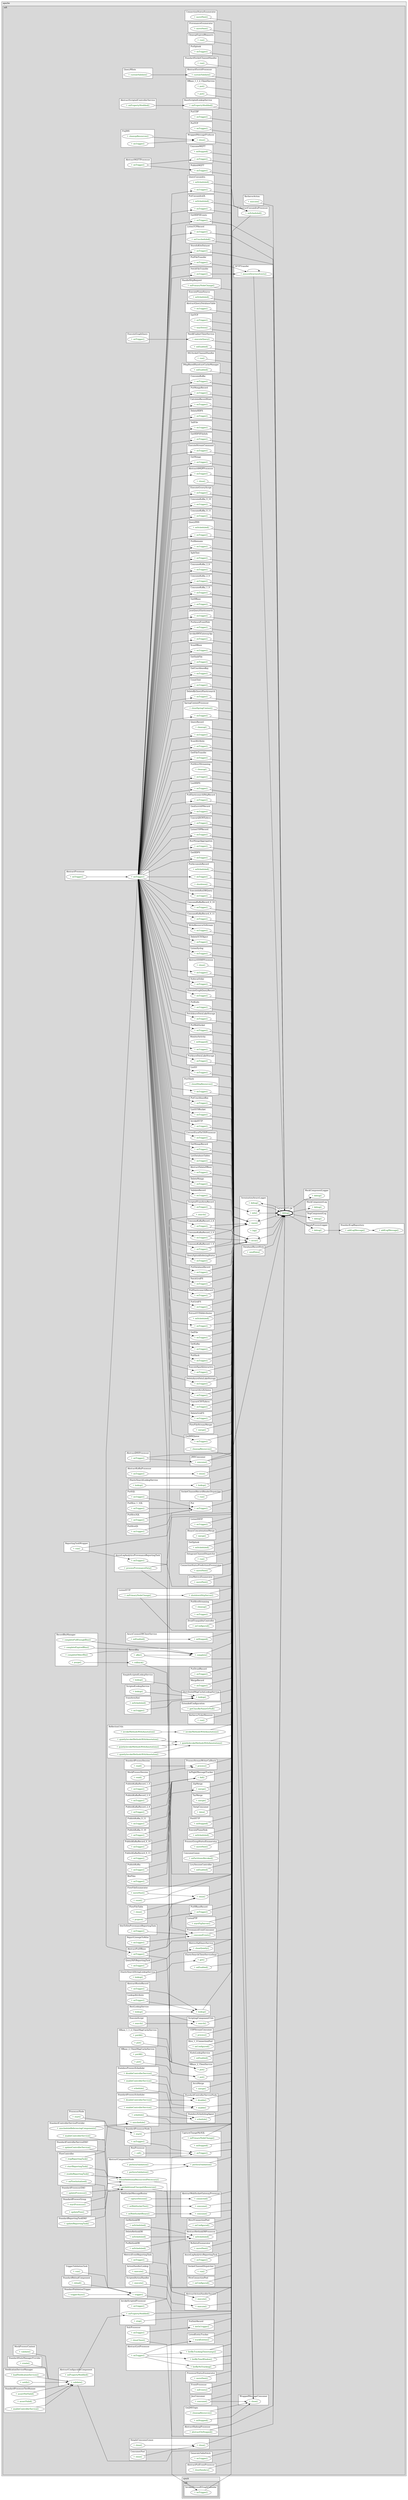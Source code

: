 @startuml

/' diagram meta data start
config=CallConfiguration;
{
  "rootMethod": "org.apache.nifi.logging.ComponentLog#debug(String,Throwable)",
  "projectClassification": {
    "searchMode": "OpenProject", // OpenProject, AllProjects
    "includedProjects": "",
    "pathEndKeywords": "*.impl",
    "isClientPath": "",
    "isClientName": "",
    "isTestPath": "",
    "isTestName": "",
    "isMappingPath": "",
    "isMappingName": "",
    "isDataAccessPath": "",
    "isDataAccessName": "",
    "isDataStructurePath": "",
    "isDataStructureName": "",
    "isInterfaceStructuresPath": "",
    "isInterfaceStructuresName": "",
    "isEntryPointPath": "",
    "isEntryPointName": ""
  },
  "graphRestriction": {
    "classPackageExcludeFilter": "",
    "classPackageIncludeFilter": "",
    "classNameExcludeFilter": "",
    "classNameIncludeFilter": "",
    "methodNameExcludeFilter": "",
    "methodNameIncludeFilter": "",
    "removeByInheritance": "", // inheritance/annotation based filtering is done in a second step
    "removeByAnnotation": "",
    "removeByClassPackage": "", // cleanup the graph after inheritance/annotation based filtering is done
    "removeByClassName": "",
    "cutMappings": false,
    "cutEnum": true,
    "cutTests": true,
    "cutClient": true,
    "cutDataAccess": true,
    "cutInterfaceStructures": true,
    "cutDataStructures": true,
    "cutGetterAndSetter": true,
    "cutConstructors": true
  },
  "graphTraversal": {
    "forwardDepth": 3,
    "backwardDepth": 3,
    "classPackageExcludeFilter": "",
    "classPackageIncludeFilter": "",
    "classNameExcludeFilter": "",
    "classNameIncludeFilter": "",
    "methodNameExcludeFilter": "",
    "methodNameIncludeFilter": "",
    "hideMappings": false,
    "hideDataStructures": false,
    "hidePrivateMethods": true,
    "hideInterfaceCalls": true, // indirection: implementation -> interface (is hidden) -> implementation
    "onlyShowApplicationEntryPoints": false // root node is included
  },
  "details": {
    "aggregation": "GroupByClass", // ByClass, GroupByClass, None
    "showMethodParametersTypes": false,
    "showMethodParametersNames": false,
    "showMethodReturnType": false,
    "showPackageLevels": 2,
    "showCallOrder": false,
    "edgeMode": "MethodsOnly", // TypesOnly, MethodsOnly, TypesAndMethods, MethodsAndDirectTypeUsage
    "showDetailedClassStructure": false
  },
  "rootClass": "org.apache.nifi.logging.ComponentLog"
}
diagram meta data end '/



digraph g {
    rankdir="LR"
    splines=polyline
    

'nodes 
subgraph cluster_109642426 { 
   	label=speyk
	labeljust=l
	fillcolor="#ececec"
	style=filled
   
   subgraph cluster_1357476466 { 
   	label=nifi
	labeljust=l
	fillcolor="#d8d8d8"
	style=filled
   
   subgraph cluster_919407401 { 
   	label=InvokeMicrosoftGraphCalendar
	labeljust=l
	fillcolor=white
	style=filled
   
   InvokeMicrosoftGraphCalendar652418931XXXonTrigger1421322213[
	label="+ onTrigger()"
	style=filled
	fillcolor=white
	tooltip="InvokeMicrosoftGraphCalendar

null"
	fontcolor=darkgreen
];
} 
} 
} 

subgraph cluster_1411517106 { 
   	label=apache
	labeljust=l
	fillcolor="#ececec"
	style=filled
   
   subgraph cluster_781648802 { 
   	label=nifi
	labeljust=l
	fillcolor="#d8d8d8"
	style=filled
   
   subgraph cluster_1001616088 { 
   	label=KerberosAction
	labeljust=l
	fillcolor=white
	style=filled
   
   KerberosAction1963001735XXXexecute0[
	label="+ execute()"
	style=filled
	fillcolor=white
	tooltip="KerberosAction

null"
	fontcolor=darkgreen
];
} 

subgraph cluster_1002388900 { 
   	label=PublishMQTT
	labeljust=l
	fillcolor=white
	style=filled
   
   PublishMQTT1617610039XXXonTrigger1421322213[
	label="+ onTrigger()"
	style=filled
	fillcolor=white
	tooltip="PublishMQTT

null"
	fontcolor=darkgreen
];
} 

subgraph cluster_1008684560 { 
   	label=StandardProcessSession
	labeljust=l
	fillcolor=white
	style=filled
   
   StandardProcessSession1624409406XXXread661097743[
	label="+ read()"
	style=filled
	fillcolor=white
	tooltip="StandardProcessSession

&#10;  Executes the given callback against the contents corresponding to the&#10;  given FlowFile.&#10; &#10;  \<i\>Note\</i\>: The OutputStream provided to the given OutputStreamCallback&#10;  will not be accessible once this method has completed its execution.&#10; &#10;  @param source flowfile to retrieve content of&#10;  @param allowSessionStreamManagement allow session to hold the stream open for performance reasons&#10;  @param reader that will be called to read the flowfile content&#10;  @throws IllegalStateException if detected that this method is being&#10;  called from within a write callback of another method (i.e., from within the callback&#10;  that is passed to {@link #write(FlowFile, OutputStreamCallback)} or {@link #write(FlowFile, StreamCallback)})&#10;  or has an OutputStream open (via a call to {@link #write(FlowFile)}) in this session and for&#10;  the given FlowFile(s). Said another way, it is not permissible to call this method while writing to&#10;  the same FlowFile.&#10;  @throws FlowFileHandlingException if the given FlowFile is already&#10;  transferred or removed or doesn't belong to this session. Automatic&#10;  rollback will occur.&#10;  @throws MissingFlowFileException if the given FlowFile content cannot be&#10;  found. The FlowFile should no longer be reference, will be internally&#10;  destroyed, and the session is automatically rolled back and what is left&#10;  of the FlowFile is destroyed.&#10;  @throws FlowFileAccessException if some IO problem occurs accessing&#10;  FlowFile content; if an attempt is made to access the InputStream&#10;  provided to the given InputStreamCallback after this method completed its&#10;  execution&#10; "
	fontcolor=darkgreen
];
} 

subgraph cluster_1013744458 { 
   	label=PutHBaseRecord
	labeljust=l
	fillcolor=white
	style=filled
   
   PutHBaseRecord886316319XXXonTrigger1421322213[
	label="+ onTrigger()"
	style=filled
	fillcolor=white
	tooltip="PutHBaseRecord

null"
	fontcolor=darkgreen
];
} 

subgraph cluster_1022589912 { 
   	label=ConnectionStatusEnumerator
	labeljust=l
	fillcolor=white
	style=filled
   
   ConnectionStatusEnumerator23604982XXXmoveNext0[
	label="+ moveNext()"
	style=filled
	fillcolor=white
	tooltip="ConnectionStatusEnumerator

null"
	fontcolor=darkgreen
];
} 

subgraph cluster_1027819318 { 
   	label=DeleteGridFS
	labeljust=l
	fillcolor=white
	style=filled
   
   DeleteGridFS1775368734XXXonTrigger1421322213[
	label="+ onTrigger()"
	style=filled
	fillcolor=white
	tooltip="DeleteGridFS

null"
	fontcolor=darkgreen
];
} 

subgraph cluster_1031303832 { 
   	label=ProvenanceEnumerator
	labeljust=l
	fillcolor=white
	style=filled
   
   ProvenanceEnumerator2089535909XXXmoveNext0[
	label="+ moveNext()"
	style=filled
	fillcolor=white
	tooltip="ProvenanceEnumerator

null"
	fontcolor=darkgreen
];
} 

subgraph cluster_1034234571 { 
   	label=CleanupExpiredRequests
	labeljust=l
	fillcolor=white
	style=filled
   
   CleanupExpiredRequests502683234XXXrun0[
	label="+ run()"
	style=filled
	fillcolor=white
	tooltip="CleanupExpiredRequests

null"
	fontcolor=darkgreen
];
} 

subgraph cluster_1040168729 { 
   	label=CaptureChangeMySQL
	labeljust=l
	fillcolor=white
	style=filled
   
   CaptureChangeMySQL485385363XXXonPrimaryNodeChange193556499[
	label="+ onPrimaryNodeChange()"
	style=filled
	fillcolor=white
	tooltip="CaptureChangeMySQL

null"
	fontcolor=darkgreen
];

CaptureChangeMySQL485385363XXXonStopped135384992[
	label="+ onStopped()"
	style=filled
	fillcolor=white
	tooltip="CaptureChangeMySQL

null"
	fontcolor=darkgreen
];

CaptureChangeMySQL485385363XXXonTrigger302525551[
	label="+ onTrigger()"
	style=filled
	fillcolor=white
	tooltip="CaptureChangeMySQL

&#10;  \<p\>&#10;  The method called when this processor is triggered to operate by the&#10;  controller. In the absence of the {@link org.apache.nifi.annotation.behavior.TriggerSerially} annotation,&#10;  this method may be called concurrently from different threads.&#10;  When this method is called depends on how this processor is&#10;  configured within a controller to be triggered (timing or event&#10;  based).\</p\>&#10; &#10;  @param context provides access to convenience methods for obtaining&#10;  property values, delaying the scheduling of the processor, provides&#10;  access to Controller Services, etc.&#10;  @param sessionFactory provides access to a {@link ProcessSession}, which&#10;  can be used for accessing FlowFiles, etc.&#10; &#10;  @throws ProcessException if processing did not complete normally though&#10;  indicates the problem is an understood potential outcome of processing.&#10;  The controller/caller will handle these exceptions gracefully such as&#10;  logging, etc.. If another type of exception is allowed to propagate the&#10;  controller may no longer trigger this processor to operate, as this would&#10;  indicate a probable coding defect.&#10; "
	fontcolor=darkgreen
];
} 

subgraph cluster_1056207276 { 
   	label=ConvertCSVToAvro
	labeljust=l
	fillcolor=white
	style=filled
   
   ConvertCSVToAvro1617542754XXXonTrigger1421322213[
	label="+ onTrigger()"
	style=filled
	fillcolor=white
	tooltip="ConvertCSVToAvro

null"
	fontcolor=darkgreen
];
} 

subgraph cluster_1084483878 { 
   	label=ConvertAvroSchema
	labeljust=l
	fillcolor=white
	style=filled
   
   ConvertAvroSchema1617542754XXXonTrigger1421322213[
	label="+ onTrigger()"
	style=filled
	fillcolor=white
	tooltip="ConvertAvroSchema

null"
	fontcolor=darkgreen
];
} 

subgraph cluster_1087943837 { 
   	label=DeleteAzureDataLakeStorage
	labeljust=l
	fillcolor=white
	style=filled
   
   DeleteAzureDataLakeStorage214132375XXXonTrigger1421322213[
	label="+ onTrigger()"
	style=filled
	fillcolor=white
	tooltip="DeleteAzureDataLakeStorage

null"
	fontcolor=darkgreen
];
} 

subgraph cluster_1109842081 { 
   	label=ExecuteSparkInteractive
	labeljust=l
	fillcolor=white
	style=filled
   
   ExecuteSparkInteractive1617572627XXXonTrigger1421322213[
	label="+ onTrigger()"
	style=filled
	fillcolor=white
	tooltip="ExecuteSparkInteractive

null"
	fontcolor=darkgreen
];
} 

subgraph cluster_1116556550 { 
   	label=PutSplunk
	labeljust=l
	fillcolor=white
	style=filled
   
   PutSplunk84296138XXXonTrigger302525551[
	label="+ onTrigger()"
	style=filled
	fillcolor=white
	tooltip="PutSplunk

&#10;  \<p\>&#10;  The method called when this processor is triggered to operate by the&#10;  controller. In the absence of the {@link org.apache.nifi.annotation.behavior.TriggerSerially} annotation,&#10;  this method may be called concurrently from different threads.&#10;  When this method is called depends on how this processor is&#10;  configured within a controller to be triggered (timing or event&#10;  based).\</p\>&#10; &#10;  @param context provides access to convenience methods for obtaining&#10;  property values, delaying the scheduling of the processor, provides&#10;  access to Controller Services, etc.&#10;  @param sessionFactory provides access to a {@link ProcessSession}, which&#10;  can be used for accessing FlowFiles, etc.&#10; &#10;  @throws ProcessException if processing did not complete normally though&#10;  indicates the problem is an understood potential outcome of processing.&#10;  The controller/caller will handle these exceptions gracefully such as&#10;  logging, etc.. If another type of exception is allowed to propagate the&#10;  controller may no longer trigger this processor to operate, as this would&#10;  indicate a probable coding defect.&#10; "
	fontcolor=darkgreen
];
} 

subgraph cluster_112687444 { 
   	label=StandardControllerServiceDAO
	labeljust=l
	fillcolor=white
	style=filled
   
   StandardControllerServiceDAO510840752XXXupdateControllerService2000393274[
	label="+ updateControllerService()"
	style=filled
	fillcolor=white
	tooltip="StandardControllerServiceDAO

&#10;  Updates the specified controller service.&#10; &#10;  @param controllerServiceDTO The controller service DTO&#10;  @return The controller service&#10; "
	fontcolor=darkgreen
];
} 

subgraph cluster_1148505867 { 
   	label=GetRethinkDB
	labeljust=l
	fillcolor=white
	style=filled
   
   GetRethinkDB760475350XXXonScheduled135384992[
	label="+ onScheduled()"
	style=filled
	fillcolor=white
	tooltip="GetRethinkDB

null"
	fontcolor=darkgreen
];
} 

subgraph cluster_1155855907 { 
   	label=FetchFileTransfer
	labeljust=l
	fillcolor=white
	style=filled
   
   FetchFileTransfer470851760XXXonTrigger1421322213[
	label="+ onTrigger()"
	style=filled
	fillcolor=white
	tooltip="FetchFileTransfer

null"
	fontcolor=darkgreen
];
} 

subgraph cluster_1163379933 { 
   	label=StandardSocketChannelHandler
	labeljust=l
	fillcolor=white
	style=filled
   
   StandardSocketChannelHandler889177880XXXrun0[
	label="+ run()"
	style=filled
	fillcolor=white
	tooltip="StandardSocketChannelHandler

null"
	fontcolor=darkgreen
];
} 

subgraph cluster_1168332923 { 
   	label=PublishKafkaRecord_1_0
	labeljust=l
	fillcolor=white
	style=filled
   
   PublishKafkaRecord_1_01914862338XXXonTrigger1421322213[
	label="+ onTrigger()"
	style=filled
	fillcolor=white
	tooltip="PublishKafkaRecord_1_0

null"
	fontcolor=darkgreen
];
} 

subgraph cluster_1168333884 { 
   	label=PublishKafkaRecord_2_0
	labeljust=l
	fillcolor=white
	style=filled
   
   PublishKafkaRecord_2_01914862338XXXonTrigger1421322213[
	label="+ onTrigger()"
	style=filled
	fillcolor=white
	tooltip="PublishKafkaRecord_2_0

null"
	fontcolor=darkgreen
];
} 

subgraph cluster_1168333890 { 
   	label=PublishKafkaRecord_2_6
	labeljust=l
	fillcolor=white
	style=filled
   
   PublishKafkaRecord_2_61914862338XXXonTrigger1421322213[
	label="+ onTrigger()"
	style=filled
	fillcolor=white
	tooltip="PublishKafkaRecord_2_6

null"
	fontcolor=darkgreen
];
} 

subgraph cluster_1169994917 { 
   	label=Put
	labeljust=l
	fillcolor=white
	style=filled
   
   Put582294438XXXonTrigger1595059252[
	label="+ onTrigger()"
	style=filled
	fillcolor=white
	tooltip="Put

&#10;  \<p\>Processor using this pattern is expected to call this method from its onTrigger.&#10;  \<p\>Typical usage would be constructing a process pattern instance at a processor method&#10;  which is annotated with {@link org.apache.nifi.annotation.lifecycle.OnScheduled},&#10;  and use pattern.onTrigger from processor.onTrigger.&#10;  \<p\>{@link PartialFunctions.InitConnection} is required at least. In addition to any functions required by an implementation class.&#10;  @param context process context passed from a Processor onTrigger.&#10;  @param session process session passed from a Processor onTrigger.&#10;  @param functionContext function context should be instantiated per onTrigger call.&#10;  @throws ProcessException Each partial function can throw ProcessException if onTrigger should stop immediately.&#10; "
	fontcolor=darkgreen
];
} 

subgraph cluster_1179117510 { 
   	label=WrappedMessageConsumer
	labeljust=l
	fillcolor=white
	style=filled
   
   WrappedMessageConsumer518595616XXXclose334830297[
	label="+ close()"
	style=filled
	fillcolor=white
	tooltip="WrappedMessageConsumer

null"
	fontcolor=darkgreen
];
} 

subgraph cluster_1185244918 { 
   	label=QueryWhois
	labeljust=l
	fillcolor=white
	style=filled
   
   QueryWhois486784424XXXcustomValidate1702492886[
	label="+ customValidate()"
	style=filled
	fillcolor=white
	tooltip="QueryWhois

null"
	fontcolor=darkgreen
];
} 

subgraph cluster_1185515444 { 
   	label=HBase_1_1_2_ClientService
	labeljust=l
	fillcolor=white
	style=filled
   
   HBase_1_1_2_ClientService886316319XXXput119221438[
	label="+ put()"
	style=filled
	fillcolor=white
	tooltip="HBase_1_1_2_ClientService

&#10;  Puts a batch of mutations to the given table.&#10; &#10;  @param tableName the name of an HBase table&#10;  @param puts a list of put mutations for the given table&#10;  @throws IOException thrown when there are communication errors with HBase&#10; "
	fontcolor=darkgreen
];

HBase_1_1_2_ClientService886316319XXXput627902356[
	label="+ put()"
	style=filled
	fillcolor=white
	tooltip="HBase_1_1_2_ClientService

&#10;  Puts the given row to HBase with the provided columns.&#10; &#10;  @param tableName the name of an HBase table&#10;  @param rowId the id of the row to put&#10;  @param columns the columns of the row to put&#10;  @throws IOException thrown when there are communication errors with HBase&#10; "
	fontcolor=darkgreen
];
} 

subgraph cluster_1188361006 { 
   	label=PutSlack
	labeljust=l
	fillcolor=white
	style=filled
   
   PutSlack1388322851XXXonTrigger1421322213[
	label="+ onTrigger()"
	style=filled
	fillcolor=white
	tooltip="PutSlack

null"
	fontcolor=darkgreen
];
} 

subgraph cluster_1190713284 { 
   	label=AbstractScriptedControllerService
	labeljust=l
	fillcolor=white
	style=filled
   
   AbstractScriptedControllerService2022343589XXXonPropertyModified86631538[
	label="+ onPropertyModified()"
	style=filled
	fillcolor=white
	tooltip="AbstractScriptedControllerService

&#10;  Handles changes to this processor's properties. If changes are made to&#10;  script- or engine-related properties, the script will be reloaded.&#10; &#10;  @param descriptor of the modified property&#10;  @param oldValue non-null property value (previous)&#10;  @param newValue the new property value or if null indicates the property&#10; "
	fontcolor=darkgreen
];
} 

subgraph cluster_1212227920 { 
   	label=PutUDP
	labeljust=l
	fillcolor=white
	style=filled
   
   PutUDP470851760XXXonTrigger302525551[
	label="+ onTrigger()"
	style=filled
	fillcolor=white
	tooltip="PutUDP

&#10;  event handler method to handle the FlowFile being forwarded to the Processor by the framework. The FlowFile contents is sent out as a UDP datagram using an acquired ChannelSender object. If the&#10;  FlowFile contents was sent out successfully then the FlowFile is forwarded to the success relationship. If an error occurred then the FlowFile is forwarded to the failure relationship.&#10; &#10;  @param context&#10; - the current process context.&#10; &#10;  @param sessionFactory&#10; - a factory object to obtain a process session.&#10; "
	fontcolor=darkgreen
];
} 

subgraph cluster_1212228912 { 
   	label=PutTCP
	labeljust=l
	fillcolor=white
	style=filled
   
   PutTCP470851760XXXonTrigger302525551[
	label="+ onTrigger()"
	style=filled
	fillcolor=white
	tooltip="PutTCP

&#10;  event handler method to handle the FlowFile being forwarded to the Processor by the framework. The FlowFile contents is sent out over a TCP connection using an acquired ChannelSender object. If&#10;  the FlowFile contents was sent out successfully then the FlowFile is forwarded to the success relationship. If an error occurred then the FlowFile is forwarded to the failure relationship.&#10; &#10;  @param context&#10; - the current process context.&#10; &#10;  @param sessionFactory&#10; - a factory object to obtain a process session.&#10; "
	fontcolor=darkgreen
];
} 

subgraph cluster_1212229443 { 
   	label=PutSQL
	labeljust=l
	fillcolor=white
	style=filled
   
   PutSQL470851760XXXonTrigger302525551[
	label="+ onTrigger()"
	style=filled
	fillcolor=white
	tooltip="PutSQL

&#10;  \<p\>&#10;  The method called when this processor is triggered to operate by the&#10;  controller. In the absence of the {@link org.apache.nifi.annotation.behavior.TriggerSerially} annotation,&#10;  this method may be called concurrently from different threads.&#10;  When this method is called depends on how this processor is&#10;  configured within a controller to be triggered (timing or event&#10;  based).\</p\>&#10; &#10;  @param context provides access to convenience methods for obtaining&#10;  property values, delaying the scheduling of the processor, provides&#10;  access to Controller Services, etc.&#10;  @param sessionFactory provides access to a {@link ProcessSession}, which&#10;  can be used for accessing FlowFiles, etc.&#10; &#10;  @throws ProcessException if processing did not complete normally though&#10;  indicates the problem is an understood potential outcome of processing.&#10;  The controller/caller will handle these exceptions gracefully such as&#10;  logging, etc.. If another type of exception is allowed to propagate the&#10;  controller may no longer trigger this processor to operate, as this would&#10;  indicate a probable coding defect.&#10; "
	fontcolor=darkgreen
];
} 

subgraph cluster_1212238209 { 
   	label=PutJMS
	labeljust=l
	fillcolor=white
	style=filled
   
   PutJMS470851760XXXcleanupResources0[
	label="+ cleanupResources()"
	style=filled
	fillcolor=white
	tooltip="PutJMS

null"
	fontcolor=darkgreen
];

PutJMS470851760XXXonTrigger1421322213[
	label="+ onTrigger()"
	style=filled
	fillcolor=white
	tooltip="PutJMS

null"
	fontcolor=darkgreen
];
} 

subgraph cluster_1214845525 { 
   	label=GetKafka
	labeljust=l
	fillcolor=white
	style=filled
   
   GetKafka1396033677XXXonTrigger1421322213[
	label="+ onTrigger()"
	style=filled
	fillcolor=white
	tooltip="GetKafka

null"
	fontcolor=darkgreen
];
} 

subgraph cluster_1219564852 { 
   	label=GetFile
	labeljust=l
	fillcolor=white
	style=filled
   
   GetFile470851760XXXonTrigger1421322213[
	label="+ onTrigger()"
	style=filled
	fillcolor=white
	tooltip="GetFile

null"
	fontcolor=darkgreen
];
} 

subgraph cluster_1222472989 { 
   	label=FlowFileEnumerator
	labeljust=l
	fillcolor=white
	style=filled
   
   FlowFileEnumerator212020097XXXclose0[
	label="+ close()"
	style=filled
	fillcolor=white
	tooltip="FlowFileEnumerator

null"
	fontcolor=darkgreen
];

FlowFileEnumerator212020097XXXmoveNext0[
	label="+ moveNext()"
	style=filled
	fillcolor=white
	tooltip="FlowFileEnumerator

null"
	fontcolor=darkgreen
];

FlowFileEnumerator212020097XXXreset0[
	label="+ reset()"
	style=filled
	fillcolor=white
	tooltip="FlowFileEnumerator

null"
	fontcolor=darkgreen
];
} 

subgraph cluster_1222997408 { 
   	label=AbstractMQTTProcessor
	labeljust=l
	fillcolor=white
	style=filled
   
   AbstractMQTTProcessor35910014XXXonTrigger1421322213[
	label="+ onTrigger()"
	style=filled
	fillcolor=white
	tooltip="AbstractMQTTProcessor

null"
	fontcolor=darkgreen
];
} 

subgraph cluster_122532456 { 
   	label=HBase_2_ClientService
	labeljust=l
	fillcolor=white
	style=filled
   
   HBase_2_ClientService886316319XXXput119221438[
	label="+ put()"
	style=filled
	fillcolor=white
	tooltip="HBase_2_ClientService

&#10;  Puts a batch of mutations to the given table.&#10; &#10;  @param tableName the name of an HBase table&#10;  @param puts a list of put mutations for the given table&#10;  @throws IOException thrown when there are communication errors with HBase&#10; "
	fontcolor=darkgreen
];

HBase_2_ClientService886316319XXXput627902356[
	label="+ put()"
	style=filled
	fillcolor=white
	tooltip="HBase_2_ClientService

&#10;  Puts the given row to HBase with the provided columns.&#10; &#10;  @param tableName the name of an HBase table&#10;  @param rowId the id of the row to put&#10;  @param columns the columns of the row to put&#10;  @throws IOException thrown when there are communication errors with HBase&#10; "
	fontcolor=darkgreen
];
} 

subgraph cluster_1226237647 { 
   	label=JMSConsumer
	labeljust=l
	fillcolor=white
	style=filled
   
   JMSConsumer80226329XXXconsume385240460[
	label="+ consume()"
	style=filled
	fillcolor=white
	tooltip="JMSConsumer

null"
	fontcolor=darkgreen
];
} 

subgraph cluster_1226525087 { 
   	label=HandleHttpRequest
	labeljust=l
	fillcolor=white
	style=filled
   
   HandleHttpRequest470851760XXXonPrimaryNodeChange193556499[
	label="+ onPrimaryNodeChange()"
	style=filled
	fillcolor=white
	tooltip="HandleHttpRequest

null"
	fontcolor=darkgreen
];
} 

subgraph cluster_1231068089 { 
   	label=ExecuteFlumeSource
	labeljust=l
	fillcolor=white
	style=filled
   
   ExecuteFlumeSource1400309100XXXonScheduled135384992[
	label="+ onScheduled()"
	style=filled
	fillcolor=white
	tooltip="ExecuteFlumeSource

null"
	fontcolor=darkgreen
];
} 

subgraph cluster_12334437 { 
   	label=Neo4JCypherClientService
	labeljust=l
	fillcolor=white
	style=filled
   
   Neo4JCypherClientService885869364XXXexecuteQuery1407341755[
	label="+ executeQuery()"
	style=filled
	fillcolor=white
	tooltip="Neo4JCypherClientService

null"
	fontcolor=darkgreen
];

Neo4JCypherClientService885869364XXXonEnabled1613222919[
	label="+ onEnabled()"
	style=filled
	fillcolor=white
	tooltip="Neo4JCypherClientService

null"
	fontcolor=darkgreen
];
} 

subgraph cluster_1237439202 { 
   	label=MetricsEventReportingTask
	labeljust=l
	fillcolor=white
	style=filled
   
   MetricsEventReportingTask864807412XXXonTrigger602840001[
	label="+ onTrigger()"
	style=filled
	fillcolor=white
	tooltip="MetricsEventReportingTask

&#10;  This method is called on a scheduled interval to allow the Reporting Task&#10;  to perform its tasks.&#10; &#10;  @param context reporting context&#10; "
	fontcolor=darkgreen
];
} 

subgraph cluster_1241538667 { 
   	label=AbstractQueryDatabaseTable
	labeljust=l
	fillcolor=white
	style=filled
   
   AbstractQueryDatabaseTable470851760XXXonTrigger302525551[
	label="+ onTrigger()"
	style=filled
	fillcolor=white
	tooltip="AbstractQueryDatabaseTable

&#10;  \<p\>&#10;  The method called when this processor is triggered to operate by the&#10;  controller. In the absence of the {@link org.apache.nifi.annotation.behavior.TriggerSerially} annotation,&#10;  this method may be called concurrently from different threads.&#10;  When this method is called depends on how this processor is&#10;  configured within a controller to be triggered (timing or event&#10;  based).\</p\>&#10; &#10;  @param context provides access to convenience methods for obtaining&#10;  property values, delaying the scheduling of the processor, provides&#10;  access to Controller Services, etc.&#10;  @param sessionFactory provides access to a {@link ProcessSession}, which&#10;  can be used for accessing FlowFiles, etc.&#10; &#10;  @throws ProcessException if processing did not complete normally though&#10;  indicates the problem is an understood potential outcome of processing.&#10;  The controller/caller will handle these exceptions gracefully such as&#10;  logging, etc.. If another type of exception is allowed to propagate the&#10;  controller may no longer trigger this processor to operate, as this would&#10;  indicate a probable coding defect.&#10; "
	fontcolor=darkgreen
];
} 

subgraph cluster_1247026487 { 
   	label=ConsumeMQTT
	labeljust=l
	fillcolor=white
	style=filled
   
   ConsumeMQTT1617610039XXXonStopped135384992[
	label="+ onStopped()"
	style=filled
	fillcolor=white
	tooltip="ConsumeMQTT

null"
	fontcolor=darkgreen
];

ConsumeMQTT1617610039XXXonTrigger1421322213[
	label="+ onTrigger()"
	style=filled
	fillcolor=white
	tooltip="ConsumeMQTT

null"
	fontcolor=darkgreen
];
} 

subgraph cluster_1247101897 { 
   	label=ExtractCCDAAttributes
	labeljust=l
	fillcolor=white
	style=filled
   
   ExtractCCDAAttributes1617298160XXXonScheduled135384992[
	label="+ onScheduled()"
	style=filled
	fillcolor=white
	tooltip="ExtractCCDAAttributes

null"
	fontcolor=darkgreen
];

ExtractCCDAAttributes1617298160XXXonTrigger1421322213[
	label="+ onTrigger()"
	style=filled
	fillcolor=white
	tooltip="ExtractCCDAAttributes

null"
	fontcolor=darkgreen
];
} 

subgraph cluster_1250081110 { 
   	label=PutGridFS
	labeljust=l
	fillcolor=white
	style=filled
   
   PutGridFS1775368734XXXonTrigger1421322213[
	label="+ onTrigger()"
	style=filled
	fillcolor=white
	tooltip="PutGridFS

null"
	fontcolor=darkgreen
];
} 

subgraph cluster_1250929481 { 
   	label=SimpleProcessLogger
	labeljust=l
	fillcolor=white
	style=filled
   
   SimpleProcessLogger786985848XXXdebug424332965[
	label="+ debug()"
	style=filled
	fillcolor=white
	tooltip="SimpleProcessLogger

null"
	fontcolor=darkgreen
];
} 

subgraph cluster_1253604765 { 
   	label=PutElasticsearchRecord
	labeljust=l
	fillcolor=white
	style=filled
   
   PutElasticsearchRecord466089974XXXonTrigger1421322213[
	label="+ onTrigger()"
	style=filled
	fillcolor=white
	tooltip="PutElasticsearchRecord

null"
	fontcolor=darkgreen
];
} 

subgraph cluster_1257108713 { 
   	label=PutSolrRecord
	labeljust=l
	fillcolor=white
	style=filled
   
   PutSolrRecord1617786613XXXdoOnTrigger1421322213[
	label="+ doOnTrigger()"
	style=filled
	fillcolor=white
	tooltip="PutSolrRecord

&#10;  This should be implemented just like the normal onTrigger method. When a KerberosCredentialsService is configured,&#10;  this method will be wrapped in a PrivilegedAction and executed with the credentials of the service, otherwise this&#10;  will be executed like a a normal call to onTrigger.&#10; "
	fontcolor=darkgreen
];
} 

subgraph cluster_125966884 { 
   	label=AbstractConfigurableComponent
	labeljust=l
	fillcolor=white
	style=filled
   
   AbstractConfigurableComponent2052077808XXXonPropertyModified86631538[
	label="+ onPropertyModified()"
	style=filled
	fillcolor=white
	tooltip="AbstractConfigurableComponent

&#10;  Hook method allowing subclasses to eagerly react to a configuration&#10;  change for the given property descriptor. As an alternative to using this&#10;  method a processor may simply get the latest value whenever it needs it&#10;  and if necessary lazily evaluate it.&#10; &#10;  @param descriptor of the modified property&#10;  @param oldValue non-null property value (previous)&#10;  @param newValue the new property value or if null indicates the property&#10;  was removed&#10; "
	fontcolor=darkgreen
];

AbstractConfigurableComponent2052077808XXXvalidate1702492886[
	label="+ validate()"
	style=filled
	fillcolor=white
	tooltip="AbstractConfigurableComponent

&#10;  Validates a set of properties, returning ValidationResults for any&#10;  invalid properties. All defined properties will be validated. If they are&#10;  not included in the purposed configuration, the default value will&#10;  be used.&#10; &#10;  @param context of validation&#10;  @return Collection of validation result objects for any invalid findings&#10;  only. If the collection is empty then the component is valid. Guaranteed&#10;  non-null&#10; "
	fontcolor=darkgreen
];
} 

subgraph cluster_1265858470 { 
   	label=SimpleConsumerLease
	labeljust=l
	fillcolor=white
	style=filled
   
   SimpleConsumerLease897766334XXXclose0[
	label="+ close()"
	style=filled
	fillcolor=white
	tooltip="SimpleConsumerLease

&#10;  Abstract method that is intended to be extended by the pool that created&#10;  this ConsumerLease object. It should ensure that the session given to&#10;  create this session is rolled back and that the underlying kafka consumer&#10;  is either returned to the pool for continued use or destroyed if this&#10;  lease has been poisoned. It can only be called once. Calling it more than&#10;  once can result in undefined and non threadsafe behavior.&#10; "
	fontcolor=darkgreen
];

SimpleConsumerLease897766334XXXclose64711720[
	label="+ close()"
	style=filled
	fillcolor=white
	tooltip="SimpleConsumerLease

null"
	fontcolor=darkgreen
];
} 

subgraph cluster_1284165275 { 
   	label=GetTCP
	labeljust=l
	fillcolor=white
	style=filled
   
   GetTCP437767650XXXonTrigger302525551[
	label="+ onTrigger()"
	style=filled
	fillcolor=white
	tooltip="GetTCP

&#10;  \<p\>&#10;  The method called when this processor is triggered to operate by the&#10;  controller. In the absence of the {@link org.apache.nifi.annotation.behavior.TriggerSerially} annotation,&#10;  this method may be called concurrently from different threads.&#10;  When this method is called depends on how this processor is&#10;  configured within a controller to be triggered (timing or event&#10;  based).\</p\>&#10; &#10;  @param context provides access to convenience methods for obtaining&#10;  property values, delaying the scheduling of the processor, provides&#10;  access to Controller Services, etc.&#10;  @param sessionFactory provides access to a {@link ProcessSession}, which&#10;  can be used for accessing FlowFiles, etc.&#10; &#10;  @throws ProcessException if processing did not complete normally though&#10;  indicates the problem is an understood potential outcome of processing.&#10;  The controller/caller will handle these exceptions gracefully such as&#10;  logging, etc.. If another type of exception is allowed to propagate the&#10;  controller may no longer trigger this processor to operate, as this would&#10;  indicate a probable coding defect.&#10; "
	fontcolor=darkgreen
];

GetTCP437767650XXXtearDown0[
	label="+ tearDown()"
	style=filled
	fillcolor=white
	tooltip="GetTCP

null"
	fontcolor=darkgreen
];
} 

subgraph cluster_1293754300 { 
   	label=ExecuteGraphQuery
	labeljust=l
	fillcolor=white
	style=filled
   
   ExecuteGraphQuery1399225957XXXonTrigger1421322213[
	label="+ onTrigger()"
	style=filled
	fillcolor=white
	tooltip="ExecuteGraphQuery

null"
	fontcolor=darkgreen
];
} 

subgraph cluster_1298576416 { 
   	label=SSLSocketChannelHandler
	labeljust=l
	fillcolor=white
	style=filled
   
   SSLSocketChannelHandler889177880XXXrun0[
	label="+ run()"
	style=filled
	fillcolor=white
	tooltip="SSLSocketChannelHandler

null"
	fontcolor=darkgreen
];
} 

subgraph cluster_130024122 { 
   	label=AbstractRouteRecord
	labeljust=l
	fillcolor=white
	style=filled
   
   AbstractRouteRecord470851760XXXonTrigger1421322213[
	label="+ onTrigger()"
	style=filled
	fillcolor=white
	tooltip="AbstractRouteRecord

null"
	fontcolor=darkgreen
];
} 

subgraph cluster_1314456639 { 
   	label=FetchGridFS
	labeljust=l
	fillcolor=white
	style=filled
   
   FetchGridFS1775368734XXXonTrigger1421322213[
	label="+ onTrigger()"
	style=filled
	fillcolor=white
	tooltip="FetchGridFS

null"
	fontcolor=darkgreen
];
} 

subgraph cluster_1316988765 { 
   	label=PutDatabaseRecord
	labeljust=l
	fillcolor=white
	style=filled
   
   PutDatabaseRecord470851760XXXonTrigger1421322213[
	label="+ onTrigger()"
	style=filled
	fillcolor=white
	tooltip="PutDatabaseRecord

null"
	fontcolor=darkgreen
];
} 

subgraph cluster_1317711029 { 
   	label=QuerySplunkIndexingStatus
	labeljust=l
	fillcolor=white
	style=filled
   
   QuerySplunkIndexingStatus84296138XXXonTrigger1421322213[
	label="+ onTrigger()"
	style=filled
	fillcolor=white
	tooltip="QuerySplunkIndexingStatus

null"
	fontcolor=darkgreen
];
} 

subgraph cluster_1318126696 { 
   	label=SFTPTransfer
	labeljust=l
	fillcolor=white
	style=filled
   
   SFTPTransfer518595616XXXensureDirectoryExists1992948358[
	label="+ ensureDirectoryExists()"
	style=filled
	fillcolor=white
	tooltip="SFTPTransfer

null"
	fontcolor=darkgreen
];
} 

subgraph cluster_1319608814 { 
   	label=ConsumeKafkaRecord_1_0
	labeljust=l
	fillcolor=white
	style=filled
   
   ConsumeKafkaRecord_1_01914862338XXXonTrigger1421322213[
	label="+ onTrigger()"
	style=filled
	fillcolor=white
	tooltip="ConsumeKafkaRecord_1_0

null"
	fontcolor=darkgreen
];
} 

subgraph cluster_1319609775 { 
   	label=ConsumeKafkaRecord_2_0
	labeljust=l
	fillcolor=white
	style=filled
   
   ConsumeKafkaRecord_2_01914862338XXXonTrigger1421322213[
	label="+ onTrigger()"
	style=filled
	fillcolor=white
	tooltip="ConsumeKafkaRecord_2_0

null"
	fontcolor=darkgreen
];
} 

subgraph cluster_1319609781 { 
   	label=ConsumeKafkaRecord_2_6
	labeljust=l
	fillcolor=white
	style=filled
   
   ConsumeKafkaRecord_2_61914862338XXXonTrigger1421322213[
	label="+ onTrigger()"
	style=filled
	fillcolor=white
	tooltip="ConsumeKafkaRecord_2_6

null"
	fontcolor=darkgreen
];
} 

subgraph cluster_1319657757 { 
   	label=ScriptedTransformRecord
	labeljust=l
	fillcolor=white
	style=filled
   
   ScriptedTransformRecord96134626XXXonTrigger1421322213[
	label="+ onTrigger()"
	style=filled
	fillcolor=white
	tooltip="ScriptedTransformRecord

null"
	fontcolor=darkgreen
];

ScriptedTransformRecord96134626XXXsearch1227986233[
	label="+ search()"
	style=filled
	fillcolor=white
	tooltip="ScriptedTransformRecord

null"
	fontcolor=darkgreen
];
} 

subgraph cluster_1329169254 { 
   	label=IMapBasedHazelcastCacheManager
	labeljust=l
	fillcolor=white
	style=filled
   
   IMapBasedHazelcastCacheManager128941946XXXonEnabled1613222919[
	label="+ onEnabled()"
	style=filled
	fillcolor=white
	tooltip="IMapBasedHazelcastCacheManager

null"
	fontcolor=darkgreen
];
} 

subgraph cluster_1332491306 { 
   	label=SimpleScriptedLookupService
	labeljust=l
	fillcolor=white
	style=filled
   
   SimpleScriptedLookupService2013746085XXXlookup350625082[
	label="+ lookup()"
	style=filled
	fillcolor=white
	tooltip="SimpleScriptedLookupService

&#10;  Looks up a value that corresponds to the given map of information, referred to as lookup coordinates&#10; &#10;  @param coordinates a Map of key/value pairs that indicate the information that should be looked up&#10;  @return a value that corresponds to the given coordinates&#10; &#10;  @throws LookupFailureException if unable to lookup a value for the given coordinates&#10; "
	fontcolor=darkgreen
];
} 

subgraph cluster_1333728902 { 
   	label=AbstractProcessor
	labeljust=l
	fillcolor=white
	style=filled
   
   AbstractProcessor786985848XXXonTrigger1421322213[
	label="+ onTrigger()"
	style=filled
	fillcolor=white
	tooltip="AbstractProcessor

null"
	fontcolor=darkgreen
];

AbstractProcessor786985848XXXonTrigger302525551[
	label="+ onTrigger()"
	style=filled
	fillcolor=white
	tooltip="AbstractProcessor

&#10;  \<p\>&#10;  The method called when this processor is triggered to operate by the&#10;  controller. In the absence of the {@link org.apache.nifi.annotation.behavior.TriggerSerially} annotation,&#10;  this method may be called concurrently from different threads.&#10;  When this method is called depends on how this processor is&#10;  configured within a controller to be triggered (timing or event&#10;  based).\</p\>&#10; &#10;  @param context provides access to convenience methods for obtaining&#10;  property values, delaying the scheduling of the processor, provides&#10;  access to Controller Services, etc.&#10;  @param sessionFactory provides access to a {@link ProcessSession}, which&#10;  can be used for accessing FlowFiles, etc.&#10; &#10;  @throws ProcessException if processing did not complete normally though&#10;  indicates the problem is an understood potential outcome of processing.&#10;  The controller/caller will handle these exceptions gracefully such as&#10;  logging, etc.. If another type of exception is allowed to propagate the&#10;  controller may no longer trigger this processor to operate, as this would&#10;  indicate a probable coding defect.&#10; "
	fontcolor=darkgreen
];
} 

subgraph cluster_1345975778 { 
   	label=ListedEntityTracker
	labeljust=l
	fillcolor=white
	style=filled
   
   ListedEntityTracker1549696020XXXtrackEntities1209078333[
	label="+ trackEntities()"
	style=filled
	fillcolor=white
	tooltip="ListedEntityTracker

null"
	fontcolor=darkgreen
];
} 

subgraph cluster_1351850157 { 
   	label=FlowFileStreamMerger
	labeljust=l
	fillcolor=white
	style=filled
   
   FlowFileStreamMerger231340831XXXmerge1194193339[
	label="+ merge()"
	style=filled
	fillcolor=white
	tooltip="FlowFileStreamMerger

null"
	fontcolor=darkgreen
];
} 

subgraph cluster_1360976633 { 
   	label=AbstractJMSProcessor
	labeljust=l
	fillcolor=white
	style=filled
   
   AbstractJMSProcessor80226329XXXonTrigger1421322213[
	label="+ onTrigger()"
	style=filled
	fillcolor=white
	tooltip="AbstractJMSProcessor

null"
	fontcolor=darkgreen
];
} 

subgraph cluster_1372132956 { 
   	label=MockProcessContext
	labeljust=l
	fillcolor=white
	style=filled
   
   MockProcessContext306090332XXXvalidate0[
	label="+ validate()"
	style=filled
	fillcolor=white
	tooltip="MockProcessContext

&#10;  Validates the current properties, returning ValidationResults for any&#10;  invalid properties. All processor defined properties will be validated.&#10;  If they are not included in the in the purposed configuration, the&#10;  default value will be used.&#10; &#10;  @return Collection of validation result objects for any invalid findings&#10;  only. If the collection is empty then the processor is valid. Guaranteed&#10;  non-null&#10; "
	fontcolor=darkgreen
];
} 

subgraph cluster_137450155 { 
   	label=StandardProcessScheduler
	labeljust=l
	fillcolor=white
	style=filled
   
   StandardProcessScheduler32703756XXXdisableControllerService1882324741[
	label="+ disableControllerService()"
	style=filled
	fillcolor=white
	tooltip="StandardProcessScheduler

&#10;  Disables the Controller Service so that it can be updated&#10; &#10;  @param service to disable&#10; "
	fontcolor=darkgreen
];

StandardProcessScheduler32703756XXXenableControllerService1882324741[
	label="+ enableControllerService()"
	style=filled
	fillcolor=white
	tooltip="StandardProcessScheduler

&#10;  Enables the Controller Service so that it can be used by Reporting Tasks&#10;  and Processors&#10; &#10;  @param service to enable&#10; "
	fontcolor=darkgreen
];

StandardProcessScheduler32703756XXXschedule1665165653[
	label="+ schedule()"
	style=filled
	fillcolor=white
	tooltip="StandardProcessScheduler

&#10;  Begins scheduling the given Reporting Task to run&#10; &#10;  @param taskNode to schedule&#10; "
	fontcolor=darkgreen
];

StandardProcessScheduler32703756XXXunschedule1665165653[
	label="+ unschedule()"
	style=filled
	fillcolor=white
	tooltip="StandardProcessScheduler

&#10;  Stops scheduling the given Reporting Task to run&#10; &#10;  @param taskNode to unschedule&#10; "
	fontcolor=darkgreen
];
} 

subgraph cluster_1377561965 { 
   	label=PutHive_1_1QL
	labeljust=l
	fillcolor=white
	style=filled
   
   PutHive_1_1QL1617453443XXXonTrigger302525551[
	label="+ onTrigger()"
	style=filled
	fillcolor=white
	tooltip="PutHive_1_1QL

&#10;  \<p\>&#10;  The method called when this processor is triggered to operate by the&#10;  controller. In the absence of the {@link org.apache.nifi.annotation.behavior.TriggerSerially} annotation,&#10;  this method may be called concurrently from different threads.&#10;  When this method is called depends on how this processor is&#10;  configured within a controller to be triggered (timing or event&#10;  based).\</p\>&#10; &#10;  @param context provides access to convenience methods for obtaining&#10;  property values, delaying the scheduling of the processor, provides&#10;  access to Controller Services, etc.&#10;  @param sessionFactory provides access to a {@link ProcessSession}, which&#10;  can be used for accessing FlowFiles, etc.&#10; &#10;  @throws ProcessException if processing did not complete normally though&#10;  indicates the problem is an understood potential outcome of processing.&#10;  The controller/caller will handle these exceptions gracefully such as&#10;  logging, etc.. If another type of exception is allowed to propagate the&#10;  controller may no longer trigger this processor to operate, as this would&#10;  indicate a probable coding defect.&#10; "
	fontcolor=darkgreen
];
} 

subgraph cluster_1385612165 { 
   	label=ValidateRecord
	labeljust=l
	fillcolor=white
	style=filled
   
   ValidateRecord470851760XXXonTrigger1421322213[
	label="+ onTrigger()"
	style=filled
	fillcolor=white
	tooltip="ValidateRecord

null"
	fontcolor=darkgreen
];
} 

subgraph cluster_1390069193 { 
   	label=AbstractKafkaProcessor
	labeljust=l
	fillcolor=white
	style=filled
   
   AbstractKafkaProcessor1396033677XXXclose0[
	label="+ close()"
	style=filled
	fillcolor=white
	tooltip="AbstractKafkaProcessor

&#10;  Will call {@link Closeable#close()} on the target resource after which&#10;  the target resource will be set to null. Should only be called when there&#10;  are no more threads being executed on this processor or when it has been&#10;  verified that only a single thread remains.&#10; &#10;  @see KafkaPublisher&#10; "
	fontcolor=darkgreen
];

AbstractKafkaProcessor1396033677XXXonTrigger302525551[
	label="+ onTrigger()"
	style=filled
	fillcolor=white
	tooltip="AbstractKafkaProcessor

&#10; &#10; "
	fontcolor=darkgreen
];
} 

subgraph cluster_1397241850 { 
   	label=DeleteMongo
	labeljust=l
	fillcolor=white
	style=filled
   
   DeleteMongo624533887XXXonTrigger1421322213[
	label="+ onTrigger()"
	style=filled
	fillcolor=white
	tooltip="DeleteMongo

null"
	fontcolor=darkgreen
];
} 

subgraph cluster_1399484855 { 
   	label=ElasticSearchLookupService
	labeljust=l
	fillcolor=white
	style=filled
   
   ElasticSearchLookupService512153437XXXlookup350625082[
	label="+ lookup()"
	style=filled
	fillcolor=white
	tooltip="ElasticSearchLookupService

&#10;  Looks up a value that corresponds to the given map of information, referred to as lookup coordinates&#10; &#10;  @param coordinates a Map of key/value pairs that indicate the information that should be looked up&#10;  @return a value that corresponds to the given coordinates&#10; &#10;  @throws LookupFailureException if unable to lookup a value for the given coordinates&#10; "
	fontcolor=darkgreen
];

ElasticSearchLookupService512153437XXXlookup579320902[
	label="+ lookup()"
	style=filled
	fillcolor=white
	tooltip="ElasticSearchLookupService

&#10;  Looks up a value that corresponds to the given map, coordinates. Additional contextual information will also be passed into the&#10;  map labeled context from sources such as flowfile attributes.&#10; &#10;  @param coordinates a Map of key/value pairs that indicate the information that should be looked up&#10;  @param context a Map of additional information&#10;  @return a value that corresponds to the given coordinates&#10;  @throws LookupFailureException if unable to lookup a value for the given coordinates&#10; "
	fontcolor=darkgreen
];
} 

subgraph cluster_1403690567 { 
   	label=SocketChannelRecordReaderDispatcher
	labeljust=l
	fillcolor=white
	style=filled
   
   SocketChannelRecordReaderDispatcher241287702XXXrun0[
	label="+ run()"
	style=filled
	fillcolor=white
	tooltip="SocketChannelRecordReaderDispatcher

null"
	fontcolor=darkgreen
];
} 

subgraph cluster_1413015282 { 
   	label=DeleteRethinkDB
	labeljust=l
	fillcolor=white
	style=filled
   
   DeleteRethinkDB760475350XXXonScheduled135384992[
	label="+ onScheduled()"
	style=filled
	fillcolor=white
	tooltip="DeleteRethinkDB

null"
	fontcolor=darkgreen
];
} 

subgraph cluster_1428071880 { 
   	label=ReportingTaskWrapper
	labeljust=l
	fillcolor=white
	style=filled
   
   ReportingTaskWrapper1248989462XXXrun0[
	label="+ run()"
	style=filled
	fillcolor=white
	tooltip="ReportingTaskWrapper

null"
	fontcolor=darkgreen
];
} 

subgraph cluster_1466911714 { 
   	label=ListenSMTP
	labeljust=l
	fillcolor=white
	style=filled
   
   ListenSMTP1401222167XXXonTrigger302525551[
	label="+ onTrigger()"
	style=filled
	fillcolor=white
	tooltip="ListenSMTP

&#10;  \<p\>&#10;  The method called when this processor is triggered to operate by the&#10;  controller. In the absence of the {@link org.apache.nifi.annotation.behavior.TriggerSerially} annotation,&#10;  this method may be called concurrently from different threads.&#10;  When this method is called depends on how this processor is&#10;  configured within a controller to be triggered (timing or event&#10;  based).\</p\>&#10; &#10;  @param context provides access to convenience methods for obtaining&#10;  property values, delaying the scheduling of the processor, provides&#10;  access to Controller Services, etc.&#10;  @param sessionFactory provides access to a {@link ProcessSession}, which&#10;  can be used for accessing FlowFiles, etc.&#10; &#10;  @throws ProcessException if processing did not complete normally though&#10;  indicates the problem is an understood potential outcome of processing.&#10;  The controller/caller will handle these exceptions gracefully such as&#10;  logging, etc.. If another type of exception is allowed to propagate the&#10;  controller may no longer trigger this processor to operate, as this would&#10;  indicate a probable coding defect.&#10; "
	fontcolor=darkgreen
];
} 

subgraph cluster_1473951613 { 
   	label=AbstractDeleteHBase
	labeljust=l
	fillcolor=white
	style=filled
   
   AbstractDeleteHBase886316319XXXonTrigger1421322213[
	label="+ onTrigger()"
	style=filled
	fillcolor=white
	tooltip="AbstractDeleteHBase

null"
	fontcolor=darkgreen
];
} 

subgraph cluster_1475776380 { 
   	label=ListDatabaseTables
	labeljust=l
	fillcolor=white
	style=filled
   
   ListDatabaseTables470851760XXXonTrigger1421322213[
	label="+ onTrigger()"
	style=filled
	fillcolor=white
	tooltip="ListDatabaseTables

null"
	fontcolor=darkgreen
];
} 

subgraph cluster_148908720 { 
   	label=BinaryConcatenationMerge
	labeljust=l
	fillcolor=white
	style=filled
   
   BinaryConcatenationMerge231340831XXXmerge1194193339[
	label="+ merge()"
	style=filled
	fillcolor=white
	tooltip="BinaryConcatenationMerge

null"
	fontcolor=darkgreen
];
} 

subgraph cluster_1492801624 { 
   	label=ScriptedLookupService
	labeljust=l
	fillcolor=white
	style=filled
   
   ScriptedLookupService2013746085XXXlookup350625082[
	label="+ lookup()"
	style=filled
	fillcolor=white
	tooltip="ScriptedLookupService

&#10;  Looks up a value that corresponds to the given map of information, referred to as lookup coordinates&#10; &#10;  @param coordinates a Map of key/value pairs that indicate the information that should be looked up&#10;  @return a value that corresponds to the given coordinates&#10; &#10;  @throws LookupFailureException if unable to lookup a value for the given coordinates&#10; "
	fontcolor=darkgreen
];
} 

subgraph cluster_1501107064 { 
   	label=PutFileTransfer
	labeljust=l
	fillcolor=white
	style=filled
   
   PutFileTransfer470851760XXXonTrigger1421322213[
	label="+ onTrigger()"
	style=filled
	fillcolor=white
	tooltip="PutFileTransfer

null"
	fontcolor=darkgreen
];
} 

subgraph cluster_150470145 { 
   	label=GetSplunk
	labeljust=l
	fillcolor=white
	style=filled
   
   GetSplunk84296138XXXonScheduled135384992[
	label="+ onScheduled()"
	style=filled
	fillcolor=white
	tooltip="GetSplunk

null"
	fontcolor=darkgreen
];
} 

subgraph cluster_1523658816 { 
   	label=StandardStateManagerProvider
	labeljust=l
	fillcolor=white
	style=filled
   
   StandardStateManagerProvider2074062632XXXcreate1618163695[
	label="+ create()"
	style=filled
	fillcolor=white
	tooltip="StandardStateManagerProvider

null"
	fontcolor=darkgreen
];
} 

subgraph cluster_1534396166 { 
   	label=NopComponentLog
	labeljust=l
	fillcolor=white
	style=filled
   
   NopComponentLog832281502XXXdebug424332965[
	label="+ debug()"
	style=filled
	fillcolor=white
	tooltip="NopComponentLog

null"
	fontcolor=darkgreen
];
} 

subgraph cluster_1539339218 { 
   	label=MetricsSqlQueryService
	labeljust=l
	fillcolor=white
	style=filled
   
   MetricsSqlQueryService864807412XXXcloseQuietly698239307[
	label="+ closeQuietly()"
	style=filled
	fillcolor=white
	tooltip="MetricsSqlQueryService

null"
	fontcolor=darkgreen
];
} 

subgraph cluster_154468339 { 
   	label=DatagramChannelDispatcher
	labeljust=l
	fillcolor=white
	style=filled
   
   DatagramChannelDispatcher540515704XXXrun0[
	label="+ run()"
	style=filled
	fillcolor=white
	tooltip="DatagramChannelDispatcher

null"
	fontcolor=darkgreen
];
} 

subgraph cluster_1547347350 { 
   	label=InFlightMessageTracker
	labeljust=l
	fillcolor=white
	style=filled
   
   InFlightMessageTracker1914862338XXXfail852881647[
	label="+ fail()"
	style=filled
	fillcolor=white
	tooltip="InFlightMessageTracker

null"
	fontcolor=darkgreen
];
} 

subgraph cluster_1557097886 { 
   	label=GetMongoRecord
	labeljust=l
	fillcolor=white
	style=filled
   
   GetMongoRecord624533887XXXonTrigger1421322213[
	label="+ onTrigger()"
	style=filled
	fillcolor=white
	tooltip="GetMongoRecord

null"
	fontcolor=darkgreen
];
} 

subgraph cluster_1564272578 { 
   	label=ConvertExcelToCSVProcessor
	labeljust=l
	fillcolor=white
	style=filled
   
   ConvertExcelToCSVProcessor224910889XXXonTrigger1421322213[
	label="+ onTrigger()"
	style=filled
	fillcolor=white
	tooltip="ConvertExcelToCSVProcessor

null"
	fontcolor=darkgreen
];
} 

subgraph cluster_1573211929 { 
   	label=GetJMSQueue
	labeljust=l
	fillcolor=white
	style=filled
   
   GetJMSQueue470851760XXXcleanupResources0[
	label="+ cleanupResources()"
	style=filled
	fillcolor=white
	tooltip="GetJMSQueue

null"
	fontcolor=darkgreen
];

GetJMSQueue470851760XXXonTrigger1421322213[
	label="+ onTrigger()"
	style=filled
	fillcolor=white
	tooltip="GetJMSQueue

null"
	fontcolor=darkgreen
];
} 

subgraph cluster_1573937391 { 
   	label=SiteToSiteProvenanceReportingTask
	labeljust=l
	fillcolor=white
	style=filled
   
   SiteToSiteProvenanceReportingTask1528425748XXXonTrigger602840001[
	label="+ onTrigger()"
	style=filled
	fillcolor=white
	tooltip="SiteToSiteProvenanceReportingTask

&#10;  This method is called on a scheduled interval to allow the Reporting Task&#10;  to perform its tasks.&#10; &#10;  @param context reporting context&#10; "
	fontcolor=darkgreen
];
} 

subgraph cluster_1575813943 { 
   	label=GetJMSTopic
	labeljust=l
	fillcolor=white
	style=filled
   
   GetJMSTopic470851760XXXcleanupResources0[
	label="+ cleanupResources()"
	style=filled
	fillcolor=white
	tooltip="GetJMSTopic

null"
	fontcolor=darkgreen
];

GetJMSTopic470851760XXXonStopped0[
	label="+ onStopped()"
	style=filled
	fillcolor=white
	tooltip="GetJMSTopic

null"
	fontcolor=darkgreen
];
} 

subgraph cluster_1578487170 { 
   	label=InvokeHTTP
	labeljust=l
	fillcolor=white
	style=filled
   
   InvokeHTTP470851760XXXonTrigger1421322213[
	label="+ onTrigger()"
	style=filled
	fillcolor=white
	tooltip="InvokeHTTP

null"
	fontcolor=darkgreen
];
} 

subgraph cluster_159331964 { 
   	label=ConnectionStatusPredictionsEnumerator
	labeljust=l
	fillcolor=white
	style=filled
   
   ConnectionStatusPredictionsEnumerator2086269318XXXmoveNext0[
	label="+ moveNext()"
	style=filled
	fillcolor=white
	tooltip="ConnectionStatusPredictionsEnumerator

null"
	fontcolor=darkgreen
];
} 

subgraph cluster_160282371 { 
   	label=ListGCSBucket
	labeljust=l
	fillcolor=white
	style=filled
   
   ListGCSBucket890626002XXXonTrigger1421322213[
	label="+ onTrigger()"
	style=filled
	fillcolor=white
	tooltip="ListGCSBucket

null"
	fontcolor=darkgreen
];
} 

subgraph cluster_1604631117 { 
   	label=PutCouchbaseKey
	labeljust=l
	fillcolor=white
	style=filled
   
   PutCouchbaseKey1572839756XXXonTrigger1421322213[
	label="+ onTrigger()"
	style=filled
	fillcolor=white
	tooltip="PutCouchbaseKey

null"
	fontcolor=darkgreen
];
} 

subgraph cluster_1604782551 { 
   	label=BaseScriptedLookupService
	labeljust=l
	fillcolor=white
	style=filled
   
   BaseScriptedLookupService2013746085XXXonPropertyModified86631538[
	label="+ onPropertyModified()"
	style=filled
	fillcolor=white
	tooltip="BaseScriptedLookupService

&#10;  Handles changes to this processor's properties. If changes are made to&#10;  script- or engine-related properties, the script will be reloaded.&#10; &#10;  @param descriptor of the modified property&#10;  @param oldValue non-null property value (previous)&#10;  @param newValue the new property value or if null indicates the property&#10; "
	fontcolor=darkgreen
];
} 

subgraph cluster_1607399317 { 
   	label=JvmMetricsEnumerator
	labeljust=l
	fillcolor=white
	style=filled
   
   JvmMetricsEnumerator163871031XXXmoveNext0[
	label="+ moveNext()"
	style=filled
	fillcolor=white
	tooltip="JvmMetricsEnumerator

null"
	fontcolor=darkgreen
];
} 

subgraph cluster_1619901517 { 
   	label=ListenHTTP
	labeljust=l
	fillcolor=white
	style=filled
   
   ListenHTTP470851760XXXonPrimaryNodeChange193556499[
	label="+ onPrimaryNodeChange()"
	style=filled
	fillcolor=white
	tooltip="ListenHTTP

null"
	fontcolor=darkgreen
];

ListenHTTP470851760XXXshutdownHttpServer0[
	label="+ shutdownHttpServer()"
	style=filled
	fillcolor=white
	tooltip="ListenHTTP

null"
	fontcolor=darkgreen
];
} 

subgraph cluster_1630245760 { 
   	label=InvokeScriptedProcessor
	labeljust=l
	fillcolor=white
	style=filled
   
   InvokeScriptedProcessor96134626XXXonPropertyModified86631538[
	label="+ onPropertyModified()"
	style=filled
	fillcolor=white
	tooltip="InvokeScriptedProcessor

&#10;  Handles changes to this processor's properties. If changes are made to&#10;  script- or engine-related properties, the script will be reloaded.&#10; &#10;  @param descriptor of the modified property&#10;  @param oldValue non-null property value (previous)&#10;  @param newValue the new property value or if null indicates the property&#10; "
	fontcolor=darkgreen
];

InvokeScriptedProcessor96134626XXXonTrigger302525551[
	label="+ onTrigger()"
	style=filled
	fillcolor=white
	tooltip="InvokeScriptedProcessor

&#10;  Invokes the onTrigger() method of the scripted processor. If the script&#10;  failed to reload, the processor yields until the script can be reloaded&#10;  successfully. If the scripted processor's onTrigger() method throws an&#10;  exception, a ProcessException will be thrown. If no processor is defined&#10;  by the script, an error is logged with the system.&#10; &#10;  @param context provides access to convenience methods for obtaining&#10;  property values, delaying the scheduling of the processor, provides&#10;  access to Controller Services, etc.&#10;  @param sessionFactory provides access to a {@link ProcessSessionFactory},&#10;  which can be used for accessing FlowFiles, etc.&#10;  @throws ProcessException if the scripted processor's onTrigger() method&#10;  throws an exception&#10; "
	fontcolor=darkgreen
];

InvokeScriptedProcessor96134626XXXstop135384992[
	label="+ stop()"
	style=filled
	fillcolor=white
	tooltip="InvokeScriptedProcessor

null"
	fontcolor=darkgreen
];
} 

subgraph cluster_1669507447 { 
   	label=DatabaseRecordSink
	labeljust=l
	fillcolor=white
	style=filled
   
   DatabaseRecordSink1272331786XXXsendData1493945457[
	label="+ sendData()"
	style=filled
	fillcolor=white
	tooltip="DatabaseRecordSink

&#10;  Sends the record set to the RecordSinkService&#10;  @param recordSet The RecordSet to transmit&#10;  @param attributes Attributes associated with the RecordSet&#10;  @param sendZeroResults Whether to transmit empty record sets&#10;  @return a WriteResult object containing the number of records transmitted, as well as any metadata in the form of attributes&#10;  @throws IOException if any error occurs during transmission of the record set&#10; "
	fontcolor=darkgreen
];
} 

subgraph cluster_1670086958 { 
   	label=PutHiveStreaming
	labeljust=l
	fillcolor=white
	style=filled
   
   PutHiveStreaming1617453443XXXcleanup0[
	label="+ cleanup()"
	style=filled
	fillcolor=white
	tooltip="PutHiveStreaming

null"
	fontcolor=darkgreen
];

PutHiveStreaming1617453443XXXonTrigger302525551[
	label="+ onTrigger()"
	style=filled
	fillcolor=white
	tooltip="PutHiveStreaming

&#10;  \<p\>&#10;  The method called when this processor is triggered to operate by the&#10;  controller. In the absence of the {@link org.apache.nifi.annotation.behavior.TriggerSerially} annotation,&#10;  this method may be called concurrently from different threads.&#10;  When this method is called depends on how this processor is&#10;  configured within a controller to be triggered (timing or event&#10;  based).\</p\>&#10; &#10;  @param context provides access to convenience methods for obtaining&#10;  property values, delaying the scheduling of the processor, provides&#10;  access to Controller Services, etc.&#10;  @param sessionFactory provides access to a {@link ProcessSession}, which&#10;  can be used for accessing FlowFiles, etc.&#10; &#10;  @throws ProcessException if processing did not complete normally though&#10;  indicates the problem is an understood potential outcome of processing.&#10;  The controller/caller will handle these exceptions gracefully such as&#10;  logging, etc.. If another type of exception is allowed to propagate the&#10;  controller may no longer trigger this processor to operate, as this would&#10;  indicate a probable coding defect.&#10; "
	fontcolor=darkgreen
];
} 

subgraph cluster_1684153142 { 
   	label=StandardLogRepository
	labeljust=l
	fillcolor=white
	style=filled
   
   StandardLogRepository1292167443XXXaddLogMessage1690274905[
	label="+ addLogMessage()"
	style=filled
	fillcolor=white
	tooltip="StandardLogRepository

null"
	fontcolor=darkgreen
];

StandardLogRepository1292167443XXXaddLogMessage936633774[
	label="+ addLogMessage()"
	style=filled
	fillcolor=white
	tooltip="StandardLogRepository

null"
	fontcolor=darkgreen
];
} 

subgraph cluster_1688233562 { 
   	label=DruidTranquilityController
	labeljust=l
	fillcolor=white
	style=filled
   
   DruidTranquilityController1234721418XXXonConfigured1613222919[
	label="+ onConfigured()"
	style=filled
	fillcolor=white
	tooltip="DruidTranquilityController

null"
	fontcolor=darkgreen
];
} 

subgraph cluster_16917025 { 
   	label=PostSlack
	labeljust=l
	fillcolor=white
	style=filled
   
   PostSlack1388322851XXXcloseHttpResources0[
	label="+ closeHttpResources()"
	style=filled
	fillcolor=white
	tooltip="PostSlack

null"
	fontcolor=darkgreen
];

PostSlack1388322851XXXonTrigger1421322213[
	label="+ onTrigger()"
	style=filled
	fillcolor=white
	tooltip="PostSlack

null"
	fontcolor=darkgreen
];
} 

subgraph cluster_1701537882 { 
   	label=ZipMerge
	labeljust=l
	fillcolor=white
	style=filled
   
   ZipMerge231340831XXXmerge1194193339[
	label="+ merge()"
	style=filled
	fillcolor=white
	tooltip="ZipMerge

null"
	fontcolor=darkgreen
];
} 

subgraph cluster_1708388606 { 
   	label=FlowController
	labeljust=l
	fillcolor=white
	style=filled
   
   FlowController1158014602XXXenableReportingTask1665165653[
	label="+ enableReportingTask()"
	style=filled
	fillcolor=white
	tooltip="FlowController

&#10;  Enables the reporting task to be scheduled to run&#10; &#10;  @param reportingTask&#10; &#10;  @throws IllegalStateException if the ReportingTask's state is not&#10;  DISABLED&#10; "
	fontcolor=darkgreen
];

FlowController1158014602XXXonFlowInitialized64711720[
	label="+ onFlowInitialized()"
	style=filled
	fillcolor=white
	tooltip="FlowController

&#10;  \<p\>&#10;  Causes any processors that were added to the flow with a 'delayStart'&#10;  flag of true to now start&#10;  \</p\>&#10; &#10;  @param startDelayedComponents true if start&#10; "
	fontcolor=darkgreen
];

FlowController1158014602XXXstartReportingTask1665165653[
	label="+ startReportingTask()"
	style=filled
	fillcolor=white
	tooltip="FlowController

&#10;  Begins scheduling the reporting task to run and invokes appropriate&#10;  lifecycle methods&#10; &#10;  @param reportingTask&#10; &#10;  @throws IllegalStateException if the ReportingTask's state is not&#10;  STOPPED, or if the Reporting Task has active threads, or if the&#10;  ReportingTask is not valid&#10; "
	fontcolor=darkgreen
];

FlowController1158014602XXXstopReportingTask1665165653[
	label="+ stopReportingTask()"
	style=filled
	fillcolor=white
	tooltip="FlowController

&#10;  Stops scheduling the reporting task to run and invokes appropriate&#10;  lifecycle methods&#10; &#10;  @param reportingTask&#10; &#10;  @throws IllegalStateException if the ReportingTask's state is not RUNNING&#10; "
	fontcolor=darkgreen
];
} 

subgraph cluster_1739710487 { 
   	label=AzureCosmosDBClientService
	labeljust=l
	fillcolor=white
	style=filled
   
   AzureCosmosDBClientService2079321014XXXonEnabled1613222919[
	label="+ onEnabled()"
	style=filled
	fillcolor=white
	tooltip="AzureCosmosDBClientService

null"
	fontcolor=darkgreen
];

AzureCosmosDBClientService2079321014XXXonStopped0[
	label="+ onStopped()"
	style=filled
	fillcolor=white
	tooltip="AzureCosmosDBClientService

null"
	fontcolor=darkgreen
];
} 

subgraph cluster_1740104857 { 
   	label=PublishKafka_0_11
	labeljust=l
	fillcolor=white
	style=filled
   
   PublishKafka_0_111914862338XXXonTrigger1421322213[
	label="+ onTrigger()"
	style=filled
	fillcolor=white
	tooltip="PublishKafka_0_11

null"
	fontcolor=darkgreen
];
} 

subgraph cluster_1740104858 { 
   	label=PublishKafka_0_10
	labeljust=l
	fillcolor=white
	style=filled
   
   PublishKafka_0_101914862338XXXonTrigger1421322213[
	label="+ onTrigger()"
	style=filled
	fillcolor=white
	tooltip="PublishKafka_0_10

null"
	fontcolor=darkgreen
];
} 

subgraph cluster_1760597291 { 
   	label=AbstractHadoopProcessor
	labeljust=l
	fillcolor=white
	style=filled
   
   AbstractHadoopProcessor413313672XXXabstractOnStopped0[
	label="+ abstractOnStopped()"
	style=filled
	fillcolor=white
	tooltip="AbstractHadoopProcessor

null"
	fontcolor=darkgreen
];
} 

subgraph cluster_1776405638 { 
   	label=PutHive3QL
	labeljust=l
	fillcolor=white
	style=filled
   
   PutHive3QL1617453443XXXonTrigger302525551[
	label="+ onTrigger()"
	style=filled
	fillcolor=white
	tooltip="PutHive3QL

&#10;  \<p\>&#10;  The method called when this processor is triggered to operate by the&#10;  controller. In the absence of the {@link org.apache.nifi.annotation.behavior.TriggerSerially} annotation,&#10;  this method may be called concurrently from different threads.&#10;  When this method is called depends on how this processor is&#10;  configured within a controller to be triggered (timing or event&#10;  based).\</p\>&#10; &#10;  @param context provides access to convenience methods for obtaining&#10;  property values, delaying the scheduling of the processor, provides&#10;  access to Controller Services, etc.&#10;  @param sessionFactory provides access to a {@link ProcessSession}, which&#10;  can be used for accessing FlowFiles, etc.&#10; &#10;  @throws ProcessException if processing did not complete normally though&#10;  indicates the problem is an understood potential outcome of processing.&#10;  The controller/caller will handle these exceptions gracefully such as&#10;  logging, etc.. If another type of exception is allowed to propagate the&#10;  controller may no longer trigger this processor to operate, as this would&#10;  indicate a probable coding defect.&#10; "
	fontcolor=darkgreen
];
} 

subgraph cluster_179046219 { 
   	label=RecordBinManager
	labeljust=l
	fillcolor=white
	style=filled
   
   RecordBinManager1095578650XXXcompleteExpiredBins0[
	label="+ completeExpiredBins()"
	style=filled
	fillcolor=white
	tooltip="RecordBinManager

null"
	fontcolor=darkgreen
];

RecordBinManager1095578650XXXcompleteFullEnoughBins0[
	label="+ completeFullEnoughBins()"
	style=filled
	fillcolor=white
	tooltip="RecordBinManager

null"
	fontcolor=darkgreen
];

RecordBinManager1095578650XXXcompleteOldestBin0[
	label="+ completeOldestBin()"
	style=filled
	fillcolor=white
	tooltip="RecordBinManager

null"
	fontcolor=darkgreen
];

RecordBinManager1095578650XXXpurge0[
	label="+ purge()"
	style=filled
	fillcolor=white
	tooltip="RecordBinManager

&#10;  Must be called only when there are no active threads modifying the bins.&#10; "
	fontcolor=darkgreen
];
} 

subgraph cluster_1798909949 { 
   	label=PutDruidRecord
	labeljust=l
	fillcolor=white
	style=filled
   
   PutDruidRecord1401977521XXXonTrigger302525551[
	label="+ onTrigger()"
	style=filled
	fillcolor=white
	tooltip="PutDruidRecord

&#10;  \<p\>&#10;  The method called when this processor is triggered to operate by the&#10;  controller. In the absence of the {@link org.apache.nifi.annotation.behavior.TriggerSerially} annotation,&#10;  this method may be called concurrently from different threads.&#10;  When this method is called depends on how this processor is&#10;  configured within a controller to be triggered (timing or event&#10;  based).\</p\>&#10; &#10;  @param context provides access to convenience methods for obtaining&#10;  property values, delaying the scheduling of the processor, provides&#10;  access to Controller Services, etc.&#10;  @param sessionFactory provides access to a {@link ProcessSession}, which&#10;  can be used for accessing FlowFiles, etc.&#10; &#10;  @throws ProcessException if processing did not complete normally though&#10;  indicates the problem is an understood potential outcome of processing.&#10;  The controller/caller will handle these exceptions gracefully such as&#10;  logging, etc.. If another type of exception is allowed to propagate the&#10;  controller may no longer trigger this processor to operate, as this would&#10;  indicate a probable coding defect.&#10; "
	fontcolor=darkgreen
];
} 

subgraph cluster_1801225384 { 
   	label=ListS3
	labeljust=l
	fillcolor=white
	style=filled
   
   ListS3593015804XXXonTrigger1421322213[
	label="+ onTrigger()"
	style=filled
	fillcolor=white
	tooltip="ListS3

null"
	fontcolor=darkgreen
];
} 

subgraph cluster_1802864052 { 
   	label=ProvenanceEventConsumer
	labeljust=l
	fillcolor=white
	style=filled
   
   ProvenanceEventConsumer1687920307XXXconsumeEvents1333033707[
	label="+ consumeEvents()"
	style=filled
	fillcolor=white
	tooltip="ProvenanceEventConsumer

null"
	fontcolor=darkgreen
];
} 

subgraph cluster_1812805867 { 
   	label=MergeRecord
	labeljust=l
	fillcolor=white
	style=filled
   
   MergeRecord470851760XXXonTrigger302525551[
	label="+ onTrigger()"
	style=filled
	fillcolor=white
	tooltip="MergeRecord

&#10;  \<p\>&#10;  The method called when this processor is triggered to operate by the&#10;  controller. In the absence of the {@link org.apache.nifi.annotation.behavior.TriggerSerially} annotation,&#10;  this method may be called concurrently from different threads.&#10;  When this method is called depends on how this processor is&#10;  configured within a controller to be triggered (timing or event&#10;  based).\</p\>&#10; &#10;  @param context provides access to convenience methods for obtaining&#10;  property values, delaying the scheduling of the processor, provides&#10;  access to Controller Services, etc.&#10;  @param sessionFactory provides access to a {@link ProcessSession}, which&#10;  can be used for accessing FlowFiles, etc.&#10; &#10;  @throws ProcessException if processing did not complete normally though&#10;  indicates the problem is an understood potential outcome of processing.&#10;  The controller/caller will handle these exceptions gracefully such as&#10;  logging, etc.. If another type of exception is allowed to propagate the&#10;  controller may no longer trigger this processor to operate, as this would&#10;  indicate a probable coding defect.&#10; "
	fontcolor=darkgreen
];
} 

subgraph cluster_1819586375 { 
   	label=AbstractWebSocketGatewayProcessor
	labeljust=l
	fillcolor=white
	style=filled
   
   AbstractWebSocketGatewayProcessor317123988XXXconnected825151005[
	label="+ connected()"
	style=filled
	fillcolor=white
	tooltip="AbstractWebSocketGatewayProcessor

null"
	fontcolor=darkgreen
];

AbstractWebSocketGatewayProcessor317123988XXXconsume200723394[
	label="+ consume()"
	style=filled
	fillcolor=white
	tooltip="AbstractWebSocketGatewayProcessor

null"
	fontcolor=darkgreen
];

AbstractWebSocketGatewayProcessor317123988XXXconsume2100342501[
	label="+ consume()"
	style=filled
	fillcolor=white
	tooltip="AbstractWebSocketGatewayProcessor

null"
	fontcolor=darkgreen
];
} 

subgraph cluster_1837180253 { 
   	label=PutAzureDataLakeStorage
	labeljust=l
	fillcolor=white
	style=filled
   
   PutAzureDataLakeStorage214132375XXXonTrigger1421322213[
	label="+ onTrigger()"
	style=filled
	fillcolor=white
	tooltip="PutAzureDataLakeStorage

null"
	fontcolor=darkgreen
];
} 

subgraph cluster_1841256695 { 
   	label=TransformXml
	labeljust=l
	fillcolor=white
	style=filled
   
   TransformXml470851760XXXonScheduled135384992[
	label="+ onScheduled()"
	style=filled
	fillcolor=white
	tooltip="TransformXml

null"
	fontcolor=darkgreen
];

TransformXml470851760XXXonTrigger1421322213[
	label="+ onTrigger()"
	style=filled
	fillcolor=white
	tooltip="TransformXml

null"
	fontcolor=darkgreen
];
} 

subgraph cluster_1844940853 { 
   	label=MonitorActivity
	labeljust=l
	fillcolor=white
	style=filled
   
   MonitorActivity470851760XXXonStopped135384992[
	label="+ onStopped()"
	style=filled
	fillcolor=white
	tooltip="MonitorActivity

null"
	fontcolor=darkgreen
];

MonitorActivity470851760XXXonTrigger1421322213[
	label="+ onTrigger()"
	style=filled
	fillcolor=white
	tooltip="MonitorActivity

null"
	fontcolor=darkgreen
];
} 

subgraph cluster_1855487548 { 
   	label=ExtendedConfiguration
	labeljust=l
	fillcolor=white
	style=filled
   
   ExtendedConfiguration1760597291XXXgetClassByNameOrNull1808118735[
	label="+ getClassByNameOrNull()"
	style=filled
	fillcolor=white
	tooltip="ExtendedConfiguration

null"
	fontcolor=darkgreen
];
} 

subgraph cluster_1857992658 { 
   	label=PutWebSocket
	labeljust=l
	fillcolor=white
	style=filled
   
   PutWebSocket317123988XXXonTrigger1421322213[
	label="+ onTrigger()"
	style=filled
	fillcolor=white
	tooltip="PutWebSocket

null"
	fontcolor=darkgreen
];
} 

subgraph cluster_1858552533 { 
   	label=PublishKafkaRecord_0_10
	labeljust=l
	fillcolor=white
	style=filled
   
   PublishKafkaRecord_0_101914862338XXXonTrigger1421322213[
	label="+ onTrigger()"
	style=filled
	fillcolor=white
	tooltip="PublishKafkaRecord_0_10

null"
	fontcolor=darkgreen
];
} 

subgraph cluster_1858552534 { 
   	label=PublishKafkaRecord_0_11
	labeljust=l
	fillcolor=white
	style=filled
   
   PublishKafkaRecord_0_111914862338XXXonTrigger1421322213[
	label="+ onTrigger()"
	style=filled
	fillcolor=white
	tooltip="PublishKafkaRecord_0_11

null"
	fontcolor=darkgreen
];
} 

subgraph cluster_1858850276 { 
   	label=KerberosTicketRenewer
	labeljust=l
	fillcolor=white
	style=filled
   
   KerberosTicketRenewer1705164543XXXrun0[
	label="+ run()"
	style=filled
	fillcolor=white
	tooltip="KerberosTicketRenewer

null"
	fontcolor=darkgreen
];
} 

subgraph cluster_1861077704 { 
   	label=FetchAzureDataLakeStorage
	labeljust=l
	fillcolor=white
	style=filled
   
   FetchAzureDataLakeStorage214132375XXXonTrigger1421322213[
	label="+ onTrigger()"
	style=filled
	fillcolor=white
	tooltip="FetchAzureDataLakeStorage

null"
	fontcolor=darkgreen
];
} 

subgraph cluster_1862046378 { 
   	label=PutKudu
	labeljust=l
	fillcolor=white
	style=filled
   
   PutKudu1617553806XXXonTrigger1421322213[
	label="+ onTrigger()"
	style=filled
	fillcolor=white
	tooltip="PutKudu

null"
	fontcolor=darkgreen
];
} 

subgraph cluster_1863501435 { 
   	label=AbstractCassandraProcessor
	labeljust=l
	fillcolor=white
	style=filled
   
   AbstractCassandraProcessor1620253589XXXonScheduled135384992[
	label="+ onScheduled()"
	style=filled
	fillcolor=white
	tooltip="AbstractCassandraProcessor

null"
	fontcolor=darkgreen
];
} 

subgraph cluster_1872299668 { 
   	label=ReflectionUtils
	labeljust=l
	fillcolor=white
	style=filled
   
   ReflectionUtils306090332XXXinvokeMethodsWithAnnotation1610628571[
	label="+ invokeMethodsWithAnnotation()"
	style=filled
	fillcolor=white
	tooltip="ReflectionUtils

&#10;  Invokes all methods on the given instance that have been annotated with the given Annotation. If the signature of the method that is defined in \<code\>instance\</code\> uses 1 or more parameters,&#10;  those parameters must be specified by the \<code\>args\</code\> parameter. However, if more arguments are supplied by the \<code\>args\</code\> parameter than needed, the extra arguments will be&#10;  ignored.&#10; &#10;  @param annotation annotation&#10;  @param instance instance&#10;  @param args args&#10;  @throws InvocationTargetException ex&#10;  @throws IllegalArgumentException ex&#10;  @throws IllegalAccessException ex&#10; "
	fontcolor=darkgreen
];

ReflectionUtils306090332XXXinvokeMethodsWithAnnotations1136223332[
	label="+ invokeMethodsWithAnnotations()"
	style=filled
	fillcolor=white
	tooltip="ReflectionUtils

&#10;  Invokes all methods on the given instance that have been annotated with the given preferredAnnotation and if no such method exists will invoke all methods on the given instance that have been&#10;  annotated with the given alternateAnnotation, if any exists. If the signature of the method that is defined in \<code\>instance\</code\> uses 1 or more parameters, those parameters must be&#10;  specified by the \<code\>args\</code\> parameter. However, if more arguments are supplied by the \<code\>args\</code\> parameter than needed, the extra arguments will be ignored.&#10; &#10;  @param preferredAnnotation preferred&#10;  @param alternateAnnotation alternate&#10;  @param instance instance&#10;  @param args args&#10;  @throws InvocationTargetException ex&#10;  @throws IllegalArgumentException ex&#10;  @throws IllegalAccessException ex&#10; "
	fontcolor=darkgreen
];

ReflectionUtils306090332XXXquietlyInvokeMethodsWithAnnotation1610628571[
	label="+ quietlyInvokeMethodsWithAnnotation()"
	style=filled
	fillcolor=white
	tooltip="ReflectionUtils

&#10;  Invokes all methods on the given instance that have been annotated with the given Annotation. If the signature of the method that is defined in \<code\>instance\</code\> uses 1 or more parameters,&#10;  those parameters must be specified by the \<code\>args\</code\> parameter. However, if more arguments are supplied by the \<code\>args\</code\> parameter than needed, the extra arguments will be&#10;  ignored.&#10; &#10;  @param annotation annotation&#10;  @param instance instance&#10;  @param args args&#10;  @return \<code\>true\</code\> if all appropriate methods were invoked and returned without throwing an Exception, \<code\>false\</code\> if one of the methods threw an Exception or could not be&#10;  invoked; if \<code\>false\</code\> is returned, an error will have been logged.&#10; "
	fontcolor=darkgreen
];

ReflectionUtils306090332XXXquietlyInvokeMethodsWithAnnotation285050154[
	label="+ quietlyInvokeMethodsWithAnnotation()"
	style=filled
	fillcolor=white
	tooltip="ReflectionUtils

&#10;  Invokes all methods on the given instance that have been annotated with the given Annotation. If the signature of the method that is defined in \<code\>instance\</code\> uses 1 or more parameters,&#10;  those parameters must be specified by the \<code\>args\</code\> parameter. However, if more arguments are supplied by the \<code\>args\</code\> parameter than needed, the extra arguments will be&#10;  ignored.&#10; &#10;  @param annotation annotation&#10;  @param instance instance&#10;  @param logger logger&#10;  @param args args&#10;  @return \<code\>true\</code\> if all appropriate methods were invoked and returned without throwing an Exception, \<code\>false\</code\> if one of the methods threw an Exception or could not be&#10;  invoked; if \<code\>false\</code\> is returned, an error will have been logged.&#10; "
	fontcolor=darkgreen
];

ReflectionUtils306090332XXXquietlyInvokeMethodsWithAnnotations1136223332[
	label="+ quietlyInvokeMethodsWithAnnotations()"
	style=filled
	fillcolor=white
	tooltip="ReflectionUtils

&#10;  Invokes all methods on the given instance that have been annotated with the given preferredAnnotation and if no such method exists will invoke all methods on the given instance that have been&#10;  annotated with the given alternateAnnotation, if any exists. If the signature of the method that is defined in \<code\>instance\</code\> uses 1 or more parameters, those parameters must be&#10;  specified by the \<code\>args\</code\> parameter. However, if more arguments are supplied by the \<code\>args\</code\> parameter than needed, the extra arguments will be ignored.&#10; &#10;  @param preferredAnnotation preferred&#10;  @param alternateAnnotation alternate&#10;  @param instance instance&#10;  @param args args&#10;  @return \<code\>true\</code\> if all appropriate methods were invoked and returned without throwing an Exception, \<code\>false\</code\> if one of the methods threw an Exception or could not be&#10;  invoked; if \<code\>false\</code\> is returned, an error will have been logged.&#10; "
	fontcolor=darkgreen
];

ReflectionUtils306090332XXXquietlyInvokeMethodsWithAnnotations53280159[
	label="+ quietlyInvokeMethodsWithAnnotations()"
	style=filled
	fillcolor=white
	tooltip="ReflectionUtils

&#10;  Invokes all methods on the given instance that have been annotated with&#10;  the given preferredAnnotation and if no such method exists will invoke&#10;  all methods on the given instance that have been annotated with the given&#10;  alternateAnnotation, if any exists. If the signature of the method that&#10;  is defined in \<code\>instance\</code\> uses 1 or more parameters, those&#10;  parameters must be specified by the \<code\>args\</code\> parameter. However,&#10;  if more arguments are supplied by the \<code\>args\</code\> parameter than&#10;  needed, the extra arguments will be ignored.&#10; &#10;  @param preferredAnnotation preferred&#10;  @param alternateAnnotation alternate&#10;  @param instance instance&#10;  @param logger the ComponentLog to use for logging any errors. If null, will&#10; use own logger, but that will not generate bulletins or easily&#10; tie to the Processor's log messages.&#10;  @param args args&#10;  @return \<code\>true\</code\> if all appropriate methods were invoked and&#10;  returned without throwing an Exception, \<code\>false\</code\> if one&#10;  of the methods threw an Exception or could not be invoked; if&#10;  \<code\>false\</code\> is returned, an error will have been logged.&#10; "
	fontcolor=darkgreen
];
} 

subgraph cluster_1881440380 { 
   	label=LookupAttribute
	labeljust=l
	fillcolor=white
	style=filled
   
   LookupAttribute470851760XXXonTrigger1421322213[
	label="+ onTrigger()"
	style=filled
	fillcolor=white
	tooltip="LookupAttribute

null"
	fontcolor=darkgreen
];
} 

subgraph cluster_1887393631 { 
   	label=StandardProcessorNode
	labeljust=l
	fillcolor=white
	style=filled
   
   StandardProcessorNode1158014602XXXonTrigger302525551[
	label="+ onTrigger()"
	style=filled
	fillcolor=white
	tooltip="StandardProcessorNode

&#10;  \<p\>&#10;  The method called when this processor is triggered to operate by the&#10;  controller. This method may be called concurrently from different&#10;  threads. When this method is called depends on how this processor is&#10;  configured within a controller to be triggered (timing or event&#10;  based).\</p\>&#10; &#10;  \<p\>&#10;  The processor may commit, roll back, or allow the framework to&#10;  automatically manage the session. If the sessions are to be managed by&#10;  the framework (recommended) then what it will do depends on several&#10;  factors. If the method call returns due to an exception then the session&#10;  will be rolled back. If the method returns normally then the session will&#10;  be committed or the framework may use the session again for another&#10;  processor down stream\</p\>&#10; &#10;  @param context in which the component is triggered&#10;  @param sessionFactory used to generate {@link ProcessSession}s to use for&#10;  operating on flow files within the repository&#10; &#10;  @throws ProcessException if processing did not complete normally though&#10;  indicates the problem is an understood potential outcome of processing.&#10;  The controller/caller will handle these exceptions gracefully such as&#10;  logging, etc.. If another type of exception is allowed to propagate the&#10;  controller may no longer trigger this processor to operate as this would&#10;  indicate a probable coding defect.&#10; "
	fontcolor=darkgreen
];

StandardProcessorNode1158014602XXXstart1438961993[
	label="+ start()"
	style=filled
	fillcolor=white
	tooltip="StandardProcessorNode

&#10;  Will idempotently start the processor using the following sequence: \<i\>&#10;  \<ul\>&#10;  \<li\>Validate Processor's state (e.g., PropertyDescriptors,&#10;  ControllerServices etc.)\</li\>&#10;  \<li\>Transition (atomically) Processor's scheduled state form STOPPED to&#10;  STARTING. If the above state transition succeeds, then execute the start&#10;  task (asynchronously) which will be re-tried until @OnScheduled is&#10;  executed successfully and \"schedulingAgentCallback' is invoked, or until&#10;  STOP operation is initiated on this processor. If state transition fails&#10;  it means processor is already being started and WARN message will be&#10;  logged explaining it.\</li\>&#10;  \</ul\>&#10;  \</i\>&#10;  \<p\>&#10;  Any exception thrown while invoking operations annotated with @OnSchedule&#10;  will be caught and logged after which @OnUnscheduled operation will be&#10;  invoked (quietly) and the start sequence will be repeated (re-try) after&#10;  delay provided by 'administrativeYieldMillis'.&#10;  \</p\>&#10;  \<p\>&#10;  Upon successful completion of start sequence (@OnScheduled -&gt;&#10;  'schedulingAgentCallback') the attempt will be made to transition&#10;  processor's scheduling state to RUNNING at which point processor is&#10;  considered to be fully started and functioning. If upon successful&#10;  invocation of @OnScheduled operation the processor can not be&#10;  transitioned to RUNNING state (e.g., STOP operation was invoked on the&#10;  processor while it's @OnScheduled operation was executing), the&#10;  processor's @OnUnscheduled operation will be invoked and its scheduling&#10;  state will be set to STOPPED at which point the processor is considered&#10;  to be fully stopped.&#10;  \</p\>&#10; "
	fontcolor=darkgreen
];
} 

subgraph cluster_1889377469 { 
   	label=MockProcessSession
	labeljust=l
	fillcolor=white
	style=filled
   
   MockProcessSession306090332XXXread661097743[
	label="+ read()"
	style=filled
	fillcolor=white
	tooltip="MockProcessSession

&#10;  Executes the given callback against the contents corresponding to the&#10;  given FlowFile.&#10; &#10;  \<i\>Note\</i\>: The OutputStream provided to the given OutputStreamCallback&#10;  will not be accessible once this method has completed its execution.&#10; &#10;  @param source flowfile to retrieve content of&#10;  @param allowSessionStreamManagement allow session to hold the stream open for performance reasons&#10;  @param reader that will be called to read the flowfile content&#10;  @throws IllegalStateException if detected that this method is being&#10;  called from within a write callback of another method (i.e., from within the callback&#10;  that is passed to {@link #write(FlowFile, OutputStreamCallback)} or {@link #write(FlowFile, StreamCallback)})&#10;  or has an OutputStream open (via a call to {@link #write(FlowFile)}) in this session and for&#10;  the given FlowFile(s). Said another way, it is not permissible to call this method while writing to&#10;  the same FlowFile.&#10;  @throws FlowFileHandlingException if the given FlowFile is already&#10;  transferred or removed or doesn't belong to this session. Automatic&#10;  rollback will occur.&#10;  @throws MissingFlowFileException if the given FlowFile content cannot be&#10;  found. The FlowFile should no longer be reference, will be internally&#10;  destroyed, and the session is automatically rolled back and what is left&#10;  of the FlowFile is destroyed.&#10;  @throws FlowFileAccessException if some IO problem occurs accessing&#10;  FlowFile content; if an attempt is made to access the InputStream&#10;  provided to the given InputStreamCallback after this method completed its&#10;  execution&#10; "
	fontcolor=darkgreen
];
} 

subgraph cluster_1891058899 { 
   	label=ExecuteGraphQueryRecord
	labeljust=l
	fillcolor=white
	style=filled
   
   ExecuteGraphQueryRecord1399225957XXXonTrigger1421322213[
	label="+ onTrigger()"
	style=filled
	fillcolor=white
	tooltip="ExecuteGraphQueryRecord

null"
	fontcolor=darkgreen
];
} 

subgraph cluster_191150379 { 
   	label=AbstractEnrichProcessor
	labeljust=l
	fillcolor=white
	style=filled
   
   AbstractEnrichProcessor486784424XXXcustomValidate1702492886[
	label="+ customValidate()"
	style=filled
	fillcolor=white
	tooltip="AbstractEnrichProcessor

&#10;  Allows subclasses to perform their own validation on the already set&#10;  properties. Since each property is validated as it is set this allows&#10;  validation of groups of properties together. Default return is an empty&#10;  set.&#10; &#10;  This method will be called only when it has been determined that all&#10;  property values are valid according to their corresponding&#10;  PropertyDescriptor's validators.&#10; &#10;  @param validationContext provides a mechanism for obtaining externally&#10;  managed values, such as property values and supplies convenience methods&#10;  for operating on those values&#10; &#10;  @return Collection of ValidationResult objects that will be added to any&#10;  other validation findings - may be null&#10; "
	fontcolor=darkgreen
];
} 

subgraph cluster_191477386 { 
   	label=EnforceOrder
	labeljust=l
	fillcolor=white
	style=filled
   
   EnforceOrder470851760XXXonTrigger1421322213[
	label="+ onTrigger()"
	style=filled
	fillcolor=white
	tooltip="EnforceOrder

null"
	fontcolor=darkgreen
];
} 

subgraph cluster_1921211216 { 
   	label=ComponentLog
	labeljust=l
	fillcolor=white
	style=filled
   
   ComponentLog978875333XXXdebug424332965[
	label="+ debug()"
	style=filled
	fillcolor=white
	tooltip="ComponentLog

null"
	penwidth=4
	fontcolor=darkgreen
];
} 

subgraph cluster_1939455385 { 
   	label=PublishKafka
	labeljust=l
	fillcolor=white
	style=filled
   
   PublishKafka1914862338XXXonTrigger1421322213[
	label="+ onTrigger()"
	style=filled
	fillcolor=white
	tooltip="PublishKafka

null"
	fontcolor=darkgreen
];
} 

subgraph cluster_1944639365 { 
   	label=AbstractSNMPProcessor
	labeljust=l
	fillcolor=white
	style=filled
   
   AbstractSNMPProcessor777010377XXXclose0[
	label="+ close()"
	style=filled
	fillcolor=white
	tooltip="AbstractSNMPProcessor

&#10;  Will close current SNMP mapping.&#10; "
	fontcolor=darkgreen
];

AbstractSNMPProcessor777010377XXXonTrigger1421322213[
	label="+ onTrigger()"
	style=filled
	fillcolor=white
	tooltip="AbstractSNMPProcessor

&#10;  Will builds target resource upon first invocation and will delegate to the&#10;  implementation of {@link #onTriggerSnmp(ProcessContext, ProcessSession)} method for&#10;  further processing.&#10; "
	fontcolor=darkgreen
];
} 

subgraph cluster_1968321111 { 
   	label=AbstractActionHandlerService
	labeljust=l
	fillcolor=white
	style=filled
   
   AbstractActionHandlerService1756063142XXXexecute1282825552[
	label="+ execute()"
	style=filled
	fillcolor=white
	tooltip="AbstractActionHandlerService

&#10;  Execute the given action for the provided facts&#10;  @param action The action that should be performed by the handler&#10;  @param facts The facts that triggered this action&#10; "
	fontcolor=darkgreen
];

AbstractActionHandlerService1756063142XXXexecute213004546[
	label="+ execute()"
	style=filled
	fillcolor=white
	tooltip="AbstractActionHandlerService

null"
	fontcolor=darkgreen
];
} 

subgraph cluster_1982318104 { 
   	label=JmsConsumer
	labeljust=l
	fillcolor=white
	style=filled
   
   JmsConsumer470851760XXXconsume1240384391[
	label="+ consume()"
	style=filled
	fillcolor=white
	tooltip="JmsConsumer

null"
	fontcolor=darkgreen
];
} 

subgraph cluster_1990320205 { 
   	label=BinFiles
	labeljust=l
	fillcolor=white
	style=filled
   
   BinFiles1712548561XXXonTrigger302525551[
	label="+ onTrigger()"
	style=filled
	fillcolor=white
	tooltip="BinFiles

&#10;  \<p\>&#10;  The method called when this processor is triggered to operate by the&#10;  controller. In the absence of the {@link org.apache.nifi.annotation.behavior.TriggerSerially} annotation,&#10;  this method may be called concurrently from different threads.&#10;  When this method is called depends on how this processor is&#10;  configured within a controller to be triggered (timing or event&#10;  based).\</p\>&#10; &#10;  @param context provides access to convenience methods for obtaining&#10;  property values, delaying the scheduling of the processor, provides&#10;  access to Controller Services, etc.&#10;  @param sessionFactory provides access to a {@link ProcessSession}, which&#10;  can be used for accessing FlowFiles, etc.&#10; &#10;  @throws ProcessException if processing did not complete normally though&#10;  indicates the problem is an understood potential outcome of processing.&#10;  The controller/caller will handle these exceptions gracefully such as&#10;  logging, etc.. If another type of exception is allowed to propagate the&#10;  controller may no longer trigger this processor to operate, as this would&#10;  indicate a probable coding defect.&#10; "
	fontcolor=darkgreen
];
} 

subgraph cluster_1997725700 { 
   	label=ListenSyslog
	labeljust=l
	fillcolor=white
	style=filled
   
   ListenSyslog470851760XXXonTrigger1421322213[
	label="+ onTrigger()"
	style=filled
	fillcolor=white
	tooltip="ListenSyslog

null"
	fontcolor=darkgreen
];
} 

subgraph cluster_1998229995 { 
   	label=DeleteGCSObject
	labeljust=l
	fillcolor=white
	style=filled
   
   DeleteGCSObject890626002XXXonTrigger1421322213[
	label="+ onTrigger()"
	style=filled
	fillcolor=white
	tooltip="DeleteGCSObject

null"
	fontcolor=darkgreen
];
} 

subgraph cluster_2001141171 { 
   	label=StandardControllerServiceNode
	labeljust=l
	fillcolor=white
	style=filled
   
   StandardControllerServiceNode1209408061XXXdisable1430819307[
	label="+ disable()"
	style=filled
	fillcolor=white
	tooltip="StandardControllerServiceNode

&#10;  Will atomically disable this service by invoking its @OnDisabled operation.&#10;  It uses CAS operation on {@link #stateTransition} to transition this service&#10;  from ENABLED to DISABLING state. If such transition succeeds the service&#10;  will be de-activated (see {@link ControllerServiceNode#isActive()}).&#10;  If such transition doesn't succeed (the service is still in ENABLING state)&#10;  then the service will still be transitioned to DISABLING state to ensure that&#10;  no other transition could happen on this service. However in such event&#10;  (e.g., its @OnEnabled finally succeeded), the {@link #enable(ScheduledExecutorService, long)}&#10;  operation will initiate service disabling javadoc for (see {@link #enable(ScheduledExecutorService, long)}&#10;  \<br\>&#10;  Upon successful invocation of @OnDisabled this service will be transitioned to&#10;  DISABLED state.&#10; "
	fontcolor=darkgreen
];

StandardControllerServiceNode1209408061XXXenable383433797[
	label="+ enable()"
	style=filled
	fillcolor=white
	tooltip="StandardControllerServiceNode

&#10;  Will atomically enable this service by invoking its @OnEnabled operation.&#10;  It uses CAS operation on {@link #stateTransition} to transition this service&#10;  from DISABLED to ENABLING state. If such transition succeeds the service&#10;  will be marked as 'active' (see {@link ControllerServiceNode#isActive()}).&#10;  If such transition doesn't succeed then no enabling logic will be&#10;  performed and the method will exit. In other words it is safe to invoke&#10;  this operation multiple times and from multiple threads.&#10;  \<br\>&#10;  This operation will also perform re-try of service enabling in the event&#10;  of exception being thrown by previous invocation of @OnEnabled.&#10;  \<br\>&#10;  Upon successful invocation of @OnEnabled this service will be transitioned to&#10;  ENABLED state.&#10;  \<br\>&#10;  In the event where enabling took longer then expected by the user and such user&#10;  initiated disable operation, this service will be automatically disabled as soon&#10;  as it reached ENABLED state.&#10; "
	fontcolor=darkgreen
];
} 

subgraph cluster_2006845595 { 
   	label=StandardProcessorDAO
	labeljust=l
	fillcolor=white
	style=filled
   
   StandardProcessorDAO510840752XXXupdateProcessor2122584051[
	label="+ updateProcessor()"
	style=filled
	fillcolor=white
	tooltip="StandardProcessorDAO

&#10;  Updates the configuration for the processor using the specified processorDTO.&#10; &#10;  @param processorDTO processor&#10;  @return updated processor&#10; "
	fontcolor=darkgreen
];
} 

subgraph cluster_2008672625 { 
   	label=StoreInKiteDataset
	labeljust=l
	fillcolor=white
	style=filled
   
   StoreInKiteDataset1617542754XXXonTrigger1421322213[
	label="+ onTrigger()"
	style=filled
	fillcolor=white
	tooltip="StoreInKiteDataset

null"
	fontcolor=darkgreen
];
} 

subgraph cluster_2011696627 { 
   	label=StandardProcessGroup
	labeljust=l
	fillcolor=white
	style=filled
   
   StandardProcessGroup1692568750XXXstartProcessor1330126112[
	label="+ startProcessor()"
	style=filled
	fillcolor=white
	tooltip="StandardProcessGroup

&#10;  Starts the given Processor&#10; &#10;  @param processor the processor to start&#10;  @param failIfStopping If \<code\>false\</code\>, and the Processor is in the 'STOPPING' state,&#10; then the Processor will automatically restart itself as soon as its last thread finishes. If this&#10; value is \<code\>true\</code\> or if the Processor is in any state other than 'STOPPING' or 'RUNNING', then this method&#10; will throw an {@link IllegalStateException}.&#10;  @throws IllegalStateException if the processor is not valid, or is&#10;  already running&#10; "
	fontcolor=darkgreen
];

StandardProcessGroup1692568750XXXupdateFlow1111189178[
	label="+ updateFlow()"
	style=filled
	fillcolor=white
	tooltip="StandardProcessGroup

&#10;  Updates the Process Group to match the proposed flow&#10; &#10;  @param proposedSnapshot the proposed flow&#10;  @param componentIdSeed a seed value to use when generating ID's for new components&#10;  @param verifyNotDirty whether or not to verify that the Process Group is not 'dirty'. If this value is \<code\>true\</code\>,&#10; and the Process Group has been modified since it was last synchronized with the Flow Registry, then this method will&#10; throw an IllegalStateException&#10;  @param updateSettings whether or not to update the process group's name and positions&#10;  @param updateDescendantVersionedFlows if a child/descendant Process Group is under Version Control, specifies whether or not to&#10; update the contents of that Process Group&#10; "
	fontcolor=darkgreen
];
} 

subgraph cluster_2021301854 { 
   	label=TarMerge
	labeljust=l
	fillcolor=white
	style=filled
   
   TarMerge231340831XXXmerge1194193339[
	label="+ merge()"
	style=filled
	fillcolor=white
	tooltip="TarMerge

null"
	fontcolor=darkgreen
];
} 

subgraph cluster_2022092747 { 
   	label=WriteResourceToStream
	labeljust=l
	fillcolor=white
	style=filled
   
   WriteResourceToStream1373242373XXXonTrigger1421322213[
	label="+ onTrigger()"
	style=filled
	fillcolor=white
	tooltip="WriteResourceToStream

null"
	fontcolor=darkgreen
];
} 

subgraph cluster_2027229791 { 
   	label=SmtpConsumer
	labeljust=l
	fillcolor=white
	style=filled
   
   SmtpConsumer1040917819XXXdata1361886154[
	label="+ data()"
	style=filled
	fillcolor=white
	tooltip="SmtpConsumer

null"
	fontcolor=darkgreen
];
} 

subgraph cluster_2041829437 { 
   	label=ConsumeKafkaRecord_0_11
	labeljust=l
	fillcolor=white
	style=filled
   
   ConsumeKafkaRecord_0_111914862338XXXonTrigger1421322213[
	label="+ onTrigger()"
	style=filled
	fillcolor=white
	tooltip="ConsumeKafkaRecord_0_11

null"
	fontcolor=darkgreen
];
} 

subgraph cluster_2041829438 { 
   	label=ConsumeKafkaRecord_0_10
	labeljust=l
	fillcolor=white
	style=filled
   
   ConsumeKafkaRecord_0_101914862338XXXonTrigger1421322213[
	label="+ onTrigger()"
	style=filled
	fillcolor=white
	tooltip="ConsumeKafkaRecord_0_10

null"
	fontcolor=darkgreen
];
} 

subgraph cluster_2043953590 { 
   	label=ExecuteInfluxDBQuery
	labeljust=l
	fillcolor=white
	style=filled
   
   ExecuteInfluxDBQuery1607313889XXXonTrigger1421322213[
	label="+ onTrigger()"
	style=filled
	fillcolor=white
	tooltip="ExecuteInfluxDBQuery

null"
	fontcolor=darkgreen
];
} 

subgraph cluster_2044823002 { 
   	label=PostHTTP
	labeljust=l
	fillcolor=white
	style=filled
   
   PostHTTP470851760XXXonStopped0[
	label="+ onStopped()"
	style=filled
	fillcolor=white
	tooltip="PostHTTP

null"
	fontcolor=darkgreen
];
} 

subgraph cluster_2045638079 { 
   	label=ExecuteFlumeSink
	labeljust=l
	fillcolor=white
	style=filled
   
   ExecuteFlumeSink1400309100XXXonScheduled135384992[
	label="+ onScheduled()"
	style=filled
	fillcolor=white
	tooltip="ExecuteFlumeSink

null"
	fontcolor=darkgreen
];
} 

subgraph cluster_2048858659 { 
   	label=MockComponentLog
	labeljust=l
	fillcolor=white
	style=filled
   
   MockComponentLog306090332XXXdebug424332965[
	label="+ debug()"
	style=filled
	fillcolor=white
	tooltip="MockComponentLog

null"
	fontcolor=darkgreen
];
} 

subgraph cluster_2051910931 { 
   	label=PutCassandraQL
	labeljust=l
	fillcolor=white
	style=filled
   
   PutCassandraQL1620253589XXXonScheduled135384992[
	label="+ onScheduled()"
	style=filled
	fillcolor=white
	tooltip="PutCassandraQL

null"
	fontcolor=darkgreen
];

PutCassandraQL1620253589XXXonTrigger1421322213[
	label="+ onTrigger()"
	style=filled
	fillcolor=white
	tooltip="PutCassandraQL

null"
	fontcolor=darkgreen
];
} 

subgraph cluster_2058636296 { 
   	label=ProcessGroupStatusEnumerator
	labeljust=l
	fillcolor=white
	style=filled
   
   ProcessGroupStatusEnumerator316679268XXXmoveNext0[
	label="+ moveNext()"
	style=filled
	fillcolor=white
	tooltip="ProcessGroupStatusEnumerator

null"
	fontcolor=darkgreen
];
} 

subgraph cluster_2062646041 { 
   	label=PutAccumuloRecord
	labeljust=l
	fillcolor=white
	style=filled
   
   PutAccumuloRecord1352152982XXXonScheduled135384992[
	label="+ onScheduled()"
	style=filled
	fillcolor=white
	tooltip="PutAccumuloRecord

null"
	fontcolor=darkgreen
];

PutAccumuloRecord1352152982XXXonTrigger1421322213[
	label="+ onTrigger()"
	style=filled
	fillcolor=white
	tooltip="PutAccumuloRecord

null"
	fontcolor=darkgreen
];

PutAccumuloRecord1352152982XXXshutdown0[
	label="+ shutdown()"
	style=filled
	fillcolor=white
	tooltip="PutAccumuloRecord

null"
	fontcolor=darkgreen
];
} 

subgraph cluster_2064957708 { 
   	label=ConsumerLease
	labeljust=l
	fillcolor=white
	style=filled
   
   ConsumerLease1914862338XXXonPartitionsRevoked1761315845[
	label="+ onPartitionsRevoked()"
	style=filled
	fillcolor=white
	tooltip="ConsumerLease

&#10;  Kafka will call this method whenever it is about to rebalance the&#10;  consumers for the given partitions. We'll simply take this to mean that&#10;  we need to quickly commit what we've got and will return the consumer to&#10;  the pool. This method will be called during the poll() method call of&#10;  this class and will be called by the same thread calling poll according&#10;  to the Kafka API docs. After this method executes the session and kafka&#10;  offsets are committed and this lease is closed.&#10; &#10;  @param partitions partitions being reassigned&#10; "
	fontcolor=darkgreen
];
} 

subgraph cluster_2065899827 { 
   	label=ListenTCPRecord
	labeljust=l
	fillcolor=white
	style=filled
   
   ListenTCPRecord470851760XXXonTrigger1421322213[
	label="+ onTrigger()"
	style=filled
	fillcolor=white
	tooltip="ListenTCPRecord

null"
	fontcolor=darkgreen
];

ListenTCPRecord470851760XXXonUnscheduled0[
	label="+ onUnscheduled()"
	style=filled
	fillcolor=white
	tooltip="ListenTCPRecord

null"
	fontcolor=darkgreen
];
} 

subgraph cluster_2079709540 { 
   	label=LivySessionController
	labeljust=l
	fillcolor=white
	style=filled
   
   LivySessionController2038150536XXXonEnabled1613222919[
	label="+ onEnabled()"
	style=filled
	fillcolor=white
	tooltip="LivySessionController

null"
	fontcolor=darkgreen
];
} 

subgraph cluster_2088364757 { 
   	label=FlowFileTable
	labeljust=l
	fillcolor=white
	style=filled
   
   FlowFileTable212020097XXXclose0[
	label="+ close()"
	style=filled
	fillcolor=white
	tooltip="FlowFileTable

null"
	fontcolor=darkgreen
];

FlowFileTable212020097XXXproject100361105[
	label="+ project()"
	style=filled
	fillcolor=white
	tooltip="FlowFileTable

&#10;  Returns an enumerable over a given projection of the fields.&#10; &#10;  \<p\>&#10;  Called from generated code.&#10; "
	fontcolor=darkgreen
];
} 

subgraph cluster_2088418441 { 
   	label=GetHDFS
	labeljust=l
	fillcolor=white
	style=filled
   
   GetHDFS413313672XXXonTrigger1421322213[
	label="+ onTrigger()"
	style=filled
	fillcolor=white
	tooltip="GetHDFS

null"
	fontcolor=darkgreen
];
} 

subgraph cluster_2092034853 { 
   	label=AbstractPutHBase
	labeljust=l
	fillcolor=white
	style=filled
   
   AbstractPutHBase886316319XXXonTrigger1421322213[
	label="+ onTrigger()"
	style=filled
	fillcolor=white
	tooltip="AbstractPutHBase

null"
	fontcolor=darkgreen
];
} 

subgraph cluster_2095719686 { 
   	label=GetHDFSEvents
	labeljust=l
	fillcolor=white
	style=filled
   
   GetHDFSEvents1841802628XXXonTrigger1421322213[
	label="+ onTrigger()"
	style=filled
	fillcolor=white
	tooltip="GetHDFSEvents

null"
	fontcolor=darkgreen
];
} 

subgraph cluster_2103455148 { 
   	label=StatelessProcessScheduler
	labeljust=l
	fillcolor=white
	style=filled
   
   StatelessProcessScheduler32703756XXXdisableControllerService1882324741[
	label="+ disableControllerService()"
	style=filled
	fillcolor=white
	tooltip="StatelessProcessScheduler

&#10;  Disables the Controller Service so that it can be updated&#10; &#10;  @param service to disable&#10; "
	fontcolor=darkgreen
];

StatelessProcessScheduler32703756XXXenableControllerService1882324741[
	label="+ enableControllerService()"
	style=filled
	fillcolor=white
	tooltip="StatelessProcessScheduler

&#10;  Enables the Controller Service so that it can be used by Reporting Tasks&#10;  and Processors&#10; &#10;  @param service to enable&#10; "
	fontcolor=darkgreen
];

StatelessProcessScheduler32703756XXXschedule1665165653[
	label="+ schedule()"
	style=filled
	fillcolor=white
	tooltip="StatelessProcessScheduler

&#10;  Begins scheduling the given Reporting Task to run&#10; &#10;  @param taskNode to schedule&#10; "
	fontcolor=darkgreen
];
} 

subgraph cluster_2129825514 { 
   	label=RunMongoAggregation
	labeljust=l
	fillcolor=white
	style=filled
   
   RunMongoAggregation624533887XXXonTrigger1421322213[
	label="+ onTrigger()"
	style=filled
	fillcolor=white
	tooltip="RunMongoAggregation

null"
	fontcolor=darkgreen
];
} 

subgraph cluster_2130462941 { 
   	label=ListenFTP
	labeljust=l
	fillcolor=white
	style=filled
   
   ListenFTP470851760XXXstartFtpServer135384992[
	label="+ startFtpServer()"
	style=filled
	fillcolor=white
	tooltip="ListenFTP

null"
	fontcolor=darkgreen
];
} 

subgraph cluster_2130543955 { 
   	label=ListenUDPRecord
	labeljust=l
	fillcolor=white
	style=filled
   
   ListenUDPRecord470851760XXXonTrigger1421322213[
	label="+ onTrigger()"
	style=filled
	fillcolor=white
	tooltip="ListenUDPRecord

null"
	fontcolor=darkgreen
];
} 

subgraph cluster_2135853861 { 
   	label=AbstractRethinkDBProcessor
	labeljust=l
	fillcolor=white
	style=filled
   
   AbstractRethinkDBProcessor760475350XXXonScheduled135384992[
	label="+ onScheduled()"
	style=filled
	fillcolor=white
	tooltip="AbstractRethinkDBProcessor

null"
	fontcolor=darkgreen
];
} 

subgraph cluster_2137138951 { 
   	label=QueryNiFiReportingTask
	labeljust=l
	fillcolor=white
	style=filled
   
   QueryNiFiReportingTask864807412XXXonTrigger602840001[
	label="+ onTrigger()"
	style=filled
	fillcolor=white
	tooltip="QueryNiFiReportingTask

&#10;  This method is called on a scheduled interval to allow the Reporting Task&#10;  to perform its tasks.&#10; &#10;  @param context reporting context&#10; "
	fontcolor=darkgreen
];
} 

subgraph cluster_2139277237 { 
   	label=StatelessSchedulingAgent
	labeljust=l
	fillcolor=white
	style=filled
   
   StatelessSchedulingAgent395280032XXXschedule1008577232[
	label="+ schedule()"
	style=filled
	fillcolor=white
	tooltip="StatelessSchedulingAgent

null"
	fontcolor=darkgreen
];
} 

subgraph cluster_2141563643 { 
   	label=AbstractComponentNode
	labeljust=l
	fillcolor=white
	style=filled
   
   AbstractComponentNode1158014602XXXgetAdditionalClasspathResources552190596[
	label="+ getAdditionalClasspathResources()"
	style=filled
	fillcolor=white
	tooltip="AbstractComponentNode

null"
	fontcolor=darkgreen
];

AbstractComponentNode1158014602XXXperformValidation0[
	label="+ performValidation()"
	style=filled
	fillcolor=white
	tooltip="AbstractComponentNode

&#10;  Validates the component against the current configuration&#10; "
	fontcolor=darkgreen
];

AbstractComponentNode1158014602XXXperformValidation120220140[
	label="+ performValidation()"
	style=filled
	fillcolor=white
	tooltip="AbstractComponentNode

&#10;  Performs validation against the given set of properties, annotation data, and parameters&#10;  @param properties the processor configuration&#10;  @param annotationData the annotation data&#10;  @param parameterContext the set of parameters&#10;  @return the validation state that results from validating against the given values&#10; "
	fontcolor=darkgreen
];

AbstractComponentNode1158014602XXXperformValidation1702492886[
	label="+ performValidation()"
	style=filled
	fillcolor=white
	tooltip="AbstractComponentNode

&#10;  Validates the component against the given ValidationContext&#10;  @param validationContext the validation context to validate against&#10;  @return the ValidationState that is the result of validating against the given context&#10; "
	fontcolor=darkgreen
];

AbstractComponentNode1158014602XXXreloadAdditionalResourcesIfNecessary0[
	label="+ reloadAdditionalResourcesIfNecessary()"
	style=filled
	fillcolor=white
	tooltip="AbstractComponentNode

&#10;  Generates fingerprint for the additional urls and compares it with the previous&#10;  fingerprint value. If the fingerprint values don't match, the function calls the&#10;  component's reload() to load the newly found resources.&#10; "
	fontcolor=darkgreen
];
} 

subgraph cluster_219057026 { 
   	label=TerminationAwareLogger
	labeljust=l
	fillcolor=white
	style=filled
   
   TerminationAwareLogger1158014602XXXdebug424332965[
	label="+ debug()"
	style=filled
	fillcolor=white
	tooltip="TerminationAwareLogger

null"
	fontcolor=darkgreen
];

TerminationAwareLogger1158014602XXXerror424332965[
	label="+ error()"
	style=filled
	fillcolor=white
	tooltip="TerminationAwareLogger

null"
	fontcolor=darkgreen
];

TerminationAwareLogger1158014602XXXinfo424332965[
	label="+ info()"
	style=filled
	fillcolor=white
	tooltip="TerminationAwareLogger

null"
	fontcolor=darkgreen
];

TerminationAwareLogger1158014602XXXlog1690274905[
	label="+ log()"
	style=filled
	fillcolor=white
	tooltip="TerminationAwareLogger

null"
	fontcolor=darkgreen
];

TerminationAwareLogger1158014602XXXwarn424332965[
	label="+ warn()"
	style=filled
	fillcolor=white
	tooltip="TerminationAwareLogger

null"
	fontcolor=darkgreen
];
} 

subgraph cluster_220396826 { 
   	label=ActionHandlerLookup
	labeljust=l
	fillcolor=white
	style=filled
   
   ActionHandlerLookup1756063142XXXexecute213004546[
	label="+ execute()"
	style=filled
	fillcolor=white
	tooltip="ActionHandlerLookup

null"
	fontcolor=darkgreen
];
} 

subgraph cluster_225154716 { 
   	label=ConvertJSONToAvro
	labeljust=l
	fillcolor=white
	style=filled
   
   ConvertJSONToAvro1617542754XXXonTrigger1421322213[
	label="+ onTrigger()"
	style=filled
	fillcolor=white
	tooltip="ConvertJSONToAvro

null"
	fontcolor=darkgreen
];
} 

subgraph cluster_22768922 { 
   	label=HBase_1_1_2_ClientMapCacheService
	labeljust=l
	fillcolor=white
	style=filled
   
   HBase_1_1_2_ClientMapCacheService886316319XXXput232111828[
	label="+ put()"
	style=filled
	fillcolor=white
	tooltip="HBase_1_1_2_ClientMapCacheService

&#10;  Adds the specified key and value to the cache, overwriting any value that is&#10;  currently set.&#10; &#10;  @param \<K\> the key type&#10;  @param \<V\> the value type&#10;  @param key The key to set&#10;  @param value The value to associate with the given Key&#10;  @param keySerializer the Serializer that will be used to serialize the key into bytes&#10;  @param valueSerializer the Serializer that will be used to serialize the value into bytes&#10; &#10;  @throws IOException if unable to communicate with the remote instance&#10;  @throws NullPointerException if the key or either serializer is null&#10; "
	fontcolor=darkgreen
];

HBase_1_1_2_ClientMapCacheService886316319XXXputAll1192949924[
	label="+ putAll()"
	style=filled
	fillcolor=white
	tooltip="HBase_1_1_2_ClientMapCacheService

&#10;  Performs a bulk put operation. This should be used when needed to send a large batch of updates to a cache&#10;  in a single update operation.&#10; &#10;  @param keysAndValues A java.util.Map that contains an association between keys and values to be bulk inserted into the cache.&#10;  @param keySerializer The Serializer that will be used to serialize the key into bytes&#10;  @param valueSerializer The Serializer that will be used to serialize the value into bytes&#10;  @param \<K\> The key type&#10;  @param \<V\> The value type&#10;  @throws IOException if unable to communicate with the remote instance&#10; "
	fontcolor=darkgreen
];
} 

subgraph cluster_237864261 { 
   	label=GeoEnrichIPRecord
	labeljust=l
	fillcolor=white
	style=filled
   
   GeoEnrichIPRecord1373242373XXXonTrigger1421322213[
	label="+ onTrigger()"
	style=filled
	fillcolor=white
	tooltip="GeoEnrichIPRecord

null"
	fontcolor=darkgreen
];
} 

subgraph cluster_255223797 { 
   	label=PutElasticsearchHttpRecord
	labeljust=l
	fillcolor=white
	style=filled
   
   PutElasticsearchHttpRecord466089974XXXonTrigger1421322213[
	label="+ onTrigger()"
	style=filled
	fillcolor=white
	tooltip="PutElasticsearchHttpRecord

null"
	fontcolor=darkgreen
];
} 

subgraph cluster_256198856 { 
   	label=ElasticSearchStringLookupService
	labeljust=l
	fillcolor=white
	style=filled
   
   ElasticSearchStringLookupService512153437XXXlookup350625082[
	label="+ lookup()"
	style=filled
	fillcolor=white
	tooltip="ElasticSearchStringLookupService

&#10;  Looks up a value that corresponds to the given map of information, referred to as lookup coordinates&#10; &#10;  @param coordinates a Map of key/value pairs that indicate the information that should be looked up&#10;  @return a value that corresponds to the given coordinates&#10; &#10;  @throws LookupFailureException if unable to lookup a value for the given coordinates&#10; "
	fontcolor=darkgreen
];
} 

subgraph cluster_260916734 { 
   	label=RecordBin
	labeljust=l
	fillcolor=white
	style=filled
   
   RecordBin1095578650XXXcomplete1808118735[
	label="+ complete()"
	style=filled
	fillcolor=white
	tooltip="RecordBin

null"
	fontcolor=darkgreen
];

RecordBin1095578650XXXoffer1434605735[
	label="+ offer()"
	style=filled
	fillcolor=white
	tooltip="RecordBin

null"
	fontcolor=darkgreen
];

RecordBin1095578650XXXrollback0[
	label="+ rollback()"
	style=filled
	fillcolor=white
	tooltip="RecordBin

null"
	fontcolor=darkgreen
];
} 

subgraph cluster_261420333 { 
   	label=RestLookupService
	labeljust=l
	fillcolor=white
	style=filled
   
   RestLookupService1832934484XXXlookup350625082[
	label="+ lookup()"
	style=filled
	fillcolor=white
	tooltip="RestLookupService

&#10;  Looks up a value that corresponds to the given map of information, referred to as lookup coordinates&#10; &#10;  @param coordinates a Map of key/value pairs that indicate the information that should be looked up&#10;  @return a value that corresponds to the given coordinates&#10; &#10;  @throws LookupFailureException if unable to lookup a value for the given coordinates&#10; "
	fontcolor=darkgreen
];

RestLookupService1832934484XXXlookup579320902[
	label="+ lookup()"
	style=filled
	fillcolor=white
	tooltip="RestLookupService

&#10;  Looks up a value that corresponds to the given map, coordinates. Additional contextual information will also be passed into the&#10;  map labeled context from sources such as flowfile attributes.&#10; &#10;  @param coordinates a Map of key/value pairs that indicate the information that should be looked up&#10;  @param context a Map of additional information&#10;  @return a value that corresponds to the given coordinates&#10;  @throws LookupFailureException if unable to lookup a value for the given coordinates&#10; "
	fontcolor=darkgreen
];
} 

subgraph cluster_265921814 { 
   	label=ReportLineageToAtlas
	labeljust=l
	fillcolor=white
	style=filled
   
   ReportLineageToAtlas1109806833XXXonTrigger602840001[
	label="+ onTrigger()"
	style=filled
	fillcolor=white
	tooltip="ReportLineageToAtlas

&#10;  This method is called on a scheduled interval to allow the Reporting Task&#10;  to perform its tasks.&#10; &#10;  @param context reporting context&#10; "
	fontcolor=darkgreen
];
} 

subgraph cluster_292250563 { 
   	label=ListHDFS
	labeljust=l
	fillcolor=white
	style=filled
   
   ListHDFS413313672XXXonTrigger1421322213[
	label="+ onTrigger()"
	style=filled
	fillcolor=white
	tooltip="ListHDFS

null"
	fontcolor=darkgreen
];
} 

subgraph cluster_310143485 { 
   	label=PutHive3Streaming
	labeljust=l
	fillcolor=white
	style=filled
   
   PutHive3Streaming1617453443XXXcleanup0[
	label="+ cleanup()"
	style=filled
	fillcolor=white
	tooltip="PutHive3Streaming

null"
	fontcolor=darkgreen
];

PutHive3Streaming1617453443XXXonTrigger1421322213[
	label="+ onTrigger()"
	style=filled
	fillcolor=white
	tooltip="PutHive3Streaming

null"
	fontcolor=darkgreen
];
} 

subgraph cluster_317046079 { 
   	label=GetFileTransfer
	labeljust=l
	fillcolor=white
	style=filled
   
   GetFileTransfer470851760XXXonTrigger1421322213[
	label="+ onTrigger()"
	style=filled
	fillcolor=white
	tooltip="GetFileTransfer

null"
	fontcolor=darkgreen
];
} 

subgraph cluster_354860641 { 
   	label=ScanAttribute
	labeljust=l
	fillcolor=white
	style=filled
   
   ScanAttribute470851760XXXonTrigger1421322213[
	label="+ onTrigger()"
	style=filled
	fillcolor=white
	tooltip="ScanAttribute

null"
	fontcolor=darkgreen
];
} 

subgraph cluster_359072123 { 
   	label=QueryRecord
	labeljust=l
	fillcolor=white
	style=filled
   
   QueryRecord470851760XXXcleanup0[
	label="+ cleanup()"
	style=filled
	fillcolor=white
	tooltip="QueryRecord

null"
	fontcolor=darkgreen
];

QueryRecord470851760XXXonTrigger1421322213[
	label="+ onTrigger()"
	style=filled
	fillcolor=white
	tooltip="QueryRecord

null"
	fontcolor=darkgreen
];
} 

subgraph cluster_395991849 { 
   	label=SpringContextProcessor
	labeljust=l
	fillcolor=white
	style=filled
   
   SpringContextProcessor2034349287XXXcloseSpringContext135384992[
	label="+ closeSpringContext()"
	style=filled
	fillcolor=white
	tooltip="SpringContextProcessor

&#10;  Will close the 'exchanger' which in turn will close both Spring&#10;  Application Context and the ClassLoader that loaded it allowing new&#10;  instance of Spring Application Context to be created upon the next start&#10;  (which may have an updated classpath and functionality) without&#10;  restarting NiFi.&#10; "
	fontcolor=darkgreen
];

SpringContextProcessor2034349287XXXonTrigger1421322213[
	label="+ onTrigger()"
	style=filled
	fillcolor=white
	tooltip="SpringContextProcessor

&#10; &#10; "
	fontcolor=darkgreen
];
} 

subgraph cluster_404239649 { 
   	label=TriggerValidationTask
	labeljust=l
	fillcolor=white
	style=filled
   
   TriggerValidationTask991479753XXXrun0[
	label="+ run()"
	style=filled
	fillcolor=white
	tooltip="TriggerValidationTask

null"
	fontcolor=darkgreen
];
} 

subgraph cluster_404592731 { 
   	label=DeleteByQueryElasticsearch
	labeljust=l
	fillcolor=white
	style=filled
   
   DeleteByQueryElasticsearch466089974XXXonTrigger1421322213[
	label="+ onTrigger()"
	style=filled
	fillcolor=white
	tooltip="DeleteByQueryElasticsearch

null"
	fontcolor=darkgreen
];
} 

subgraph cluster_405985694 { 
   	label=CountText
	labeljust=l
	fillcolor=white
	style=filled
   
   CountText470851760XXXonTrigger1421322213[
	label="+ onTrigger()"
	style=filled
	fillcolor=white
	tooltip="CountText

&#10;  Will count text attributes of the incoming stream.&#10; "
	fontcolor=darkgreen
];
} 

subgraph cluster_411967208 { 
   	label=ElasticSearchClientServiceImpl
	labeljust=l
	fillcolor=white
	style=filled
   
   ElasticSearchClientServiceImpl512153437XXXget924985979[
	label="+ get()"
	style=filled
	fillcolor=white
	tooltip="ElasticSearchClientServiceImpl

&#10;  Get a document by ID.&#10; &#10;  @param index The index that holds the document.&#10;  @param type The document type. Optional.&#10;  @param id The document ID&#10;  @return Map if successful, null if not found.&#10;  @throws IOException thrown when there is an error.&#10; "
	fontcolor=darkgreen
];

ElasticSearchClientServiceImpl512153437XXXonEnabled1613222919[
	label="+ onEnabled()"
	style=filled
	fillcolor=white
	tooltip="ElasticSearchClientServiceImpl

null"
	fontcolor=darkgreen
];
} 

subgraph cluster_420570132 { 
   	label=GetCouchbaseKey
	labeljust=l
	fillcolor=white
	style=filled
   
   GetCouchbaseKey1572839756XXXonTrigger1421322213[
	label="+ onTrigger()"
	style=filled
	fillcolor=white
	tooltip="GetCouchbaseKey

null"
	fontcolor=darkgreen
];
} 

subgraph cluster_427360080 { 
   	label=ExecuteScript
	labeljust=l
	fillcolor=white
	style=filled
   
   ExecuteScript96134626XXXsearch1227986233[
	label="+ search()"
	style=filled
	fillcolor=white
	tooltip="ExecuteScript

null"
	fontcolor=darkgreen
];
} 

subgraph cluster_431135353 { 
   	label=GetSmbFile
	labeljust=l
	fillcolor=white
	style=filled
   
   GetSmbFile224908075XXXonTrigger1421322213[
	label="+ onTrigger()"
	style=filled
	fillcolor=white
	tooltip="GetSmbFile

null"
	fontcolor=darkgreen
];
} 

subgraph cluster_434017052 { 
   	label=ProcessorNode
	labeljust=l
	fillcolor=white
	style=filled
   
   ProcessorNode1158014602XXXstart1438961993[
	label="+ start()"
	style=filled
	fillcolor=white
	tooltip="ProcessorNode

&#10;  Will start the {@link Processor} represented by this&#10;  {@link ProcessorNode}. Starting processor typically means invoking its&#10;  operation that is annotated with @OnScheduled and then executing a&#10;  callback provided by the {@link ProcessScheduler} to which typically&#10;  initiates&#10;  {@link Processor#onTrigger(ProcessContext, org.apache.nifi.processor.ProcessSessionFactory)}&#10;  cycle.&#10; &#10;  @param scheduler&#10; implementation of {@link ScheduledExecutorService} used to&#10; initiate processor \<i\>start\</i\> task&#10;  @param administrativeYieldMillis&#10; the amount of milliseconds to wait for administrative yield&#10;  @param timeoutMillis the number of milliseconds to wait after triggering the Processor's @OnScheduled methods before timing out and considering&#10;  the startup a failure. This will result in the thread being interrupted and trying again.&#10;  @param processContextFactory&#10; a factory for creating instances of {@link ProcessContext}&#10;  @param schedulingAgentCallback&#10; the callback provided by the {@link ProcessScheduler} to&#10; execute upon successful start of the Processor&#10;  @param failIfStopping If \<code\>false\</code\>, and the Processor is in the 'STOPPING' state,&#10; then the Processor will automatically restart itself as soon as its last thread finishes. If this&#10; value is \<code\>true\</code\> or if the Processor is in any state other than 'STOPPING' or 'RUNNING', then this method&#10; will throw an {@link IllegalStateException}.&#10; "
	fontcolor=darkgreen
];
} 

subgraph cluster_440650925 { 
   	label=ScanHBase
	labeljust=l
	fillcolor=white
	style=filled
   
   ScanHBase886316319XXXonTrigger1421322213[
	label="+ onTrigger()"
	style=filled
	fillcolor=white
	tooltip="ScanHBase

null"
	fontcolor=darkgreen
];
} 

subgraph cluster_456088823 { 
   	label=UDPStreamConsumer
	labeljust=l
	fillcolor=white
	style=filled
   
   UDPStreamConsumer518595616XXXprocess0[
	label="+ process()"
	style=filled
	fillcolor=white
	tooltip="UDPStreamConsumer

&#10;  Will be called by the thread that executes the consumption of data. May&#10;  be called many times though once \<code\>isConsumerFinished\</code\> returns&#10;  true this method will likely do nothing.&#10; &#10;  @throws java.io.IOException if there is an issue processing&#10; "
	fontcolor=darkgreen
];
} 

subgraph cluster_457076326 { 
   	label=InvokeAWSGatewayApi
	labeljust=l
	fillcolor=white
	style=filled
   
   InvokeAWSGatewayApi1203615367XXXonTrigger1421322213[
	label="+ onTrigger()"
	style=filled
	fillcolor=white
	tooltip="InvokeAWSGatewayApi

null"
	fontcolor=darkgreen
];
} 

subgraph cluster_463838141 { 
   	label=Hive_1_1ConnectionPool
	labeljust=l
	fillcolor=white
	style=filled
   
   Hive_1_1ConnectionPool1442347257XXXonConfigured1613222919[
	label="+ onConfigured()"
	style=filled
	fillcolor=white
	tooltip="Hive_1_1ConnectionPool

&#10;  Configures connection pool by creating an instance of the&#10;  {@link BasicDataSource} based on configuration provided with&#10;  {@link ConfigurationContext}.&#10;  \<p\>&#10;  This operation makes no guarantees that the actual connection could be&#10;  made since the underlying system may still go off-line during normal&#10;  operation of the connection pool.&#10;  \<p/\>&#10;  As of Apache NiFi 1.5.0, due to changes made to&#10;  {@link SecurityUtil#loginKerberos(Configuration, String, String)}, which is used by this class invoking&#10;  {@link HiveConfigurator#authenticate(Configuration, String, String)}&#10;  to authenticate a principal with Kerberos, Hive controller services no longer use a separate thread to&#10;  relogin, and instead call {@link UserGroupInformation#checkTGTAndReloginFromKeytab()} from&#10;  {@link Hive_1_1ConnectionPool#getConnection()}. The relogin request is performed in a synchronized block to prevent&#10;  threads from requesting concurrent relogins. For more information, please read the documentation for&#10;  {@link SecurityUtil#loginKerberos(Configuration, String, String)}.&#10;  \<p/\>&#10;  In previous versions of NiFi, a {@link org.apache.nifi.hadoop.KerberosTicketRenewer} was started by&#10;  {@link HiveConfigurator#authenticate(Configuration, String, String, long)} when the Hive&#10;  controller service was enabled. The use of a separate thread to explicitly relogin could cause race conditions&#10;  with the implicit relogin attempts made by hadoop/Hive code on a thread that references the same&#10;  {@link UserGroupInformation} instance. One of these threads could leave the&#10;  {@link javax.security.auth.Subject} in {@link UserGroupInformation} to be cleared or in an unexpected state&#10;  while the other thread is attempting to use the {@link javax.security.auth.Subject}, resulting in failed&#10;  authentication attempts that would leave the Hive controller service in an unrecoverable state.&#10; &#10;  @see SecurityUtil#loginKerberos(Configuration, String, String)&#10;  @see HiveConfigurator#authenticate(Configuration, String, String)&#10;  @see HiveConfigurator#authenticate(Configuration, String, String, long)&#10;  @param context the configuration context&#10;  @throws InitializationException if unable to create a database connection&#10; "
	fontcolor=darkgreen
];
} 

subgraph cluster_469390395 { 
   	label=KuduLookupService
	labeljust=l
	fillcolor=white
	style=filled
   
   KuduLookupService2038169357XXXonEnabled1613222919[
	label="+ onEnabled()"
	style=filled
	fillcolor=white
	tooltip="KuduLookupService

&#10;  Establish a connection to a Kudu cluster.&#10;  @param context the configuration context&#10;  @throws InitializationException if unable to connect a Kudu cluster&#10; "
	fontcolor=darkgreen
];
} 

subgraph cluster_47478236 { 
   	label=PutAzureEventHub
	labeljust=l
	fillcolor=white
	style=filled
   
   PutAzureEventHub512912109XXXonTrigger1421322213[
	label="+ onTrigger()"
	style=filled
	fillcolor=white
	tooltip="PutAzureEventHub

null"
	fontcolor=darkgreen
];
} 

subgraph cluster_48070047 { 
   	label=JsonQueryElasticsearch
	labeljust=l
	fillcolor=white
	style=filled
   
   JsonQueryElasticsearch466089974XXXonTrigger1421322213[
	label="+ onTrigger()"
	style=filled
	fillcolor=white
	tooltip="JsonQueryElasticsearch

null"
	fontcolor=darkgreen
];
} 

subgraph cluster_492547111 { 
   	label=MockComponentLogger
	labeljust=l
	fillcolor=white
	style=filled
   
   MockComponentLogger305847012XXXdebug424332965[
	label="+ debug()"
	style=filled
	fillcolor=white
	tooltip="MockComponentLogger

null"
	fontcolor=darkgreen
];
} 

subgraph cluster_50447950 { 
   	label=GetHBase
	labeljust=l
	fillcolor=white
	style=filled
   
   GetHBase886316319XXXonTrigger1421322213[
	label="+ onTrigger()"
	style=filled
	fillcolor=white
	tooltip="GetHBase

null"
	fontcolor=darkgreen
];
} 

subgraph cluster_507375874 { 
   	label=HBase_2_ClientMapCacheService
	labeljust=l
	fillcolor=white
	style=filled
   
   HBase_2_ClientMapCacheService886316319XXXput232111828[
	label="+ put()"
	style=filled
	fillcolor=white
	tooltip="HBase_2_ClientMapCacheService

&#10;  Adds the specified key and value to the cache, overwriting any value that is&#10;  currently set.&#10; &#10;  @param \<K\> the key type&#10;  @param \<V\> the value type&#10;  @param key The key to set&#10;  @param value The value to associate with the given Key&#10;  @param keySerializer the Serializer that will be used to serialize the key into bytes&#10;  @param valueSerializer the Serializer that will be used to serialize the value into bytes&#10; &#10;  @throws IOException if unable to communicate with the remote instance&#10;  @throws NullPointerException if the key or either serializer is null&#10; "
	fontcolor=darkgreen
];

HBase_2_ClientMapCacheService886316319XXXputAll1192949924[
	label="+ putAll()"
	style=filled
	fillcolor=white
	tooltip="HBase_2_ClientMapCacheService

&#10;  Performs a bulk put operation. This should be used when needed to send a large batch of updates to a cache&#10;  in a single update operation.&#10; &#10;  @param keysAndValues A java.util.Map that contains an association between keys and values to be bulk inserted into the cache.&#10;  @param keySerializer The Serializer that will be used to serialize the key into bytes&#10;  @param valueSerializer The Serializer that will be used to serialize the value into bytes&#10;  @param \<K\> The key type&#10;  @param \<V\> The value type&#10;  @throws IOException if unable to communicate with the remote instance&#10; "
	fontcolor=darkgreen
];
} 

subgraph cluster_516018992 { 
   	label=RunProcessor
	labeljust=l
	fillcolor=white
	style=filled
   
   RunProcessor811764965XXXcall0[
	label="+ call()"
	style=filled
	fillcolor=white
	tooltip="RunProcessor

null"
	fontcolor=darkgreen
];
} 

subgraph cluster_522830650 { 
   	label=StandardReportingTaskDAO
	labeljust=l
	fillcolor=white
	style=filled
   
   StandardReportingTaskDAO510840752XXXupdateReportingTask1885958100[
	label="+ updateReportingTask()"
	style=filled
	fillcolor=white
	tooltip="StandardReportingTaskDAO

&#10;  Updates the specified reporting task.&#10; &#10;  @param reportingTaskDTO The reporting task DTO&#10;  @return The reporting task&#10; "
	fontcolor=darkgreen
];
} 

subgraph cluster_534103421 { 
   	label=ConsumeKafka_1_0
	labeljust=l
	fillcolor=white
	style=filled
   
   ConsumeKafka_1_01914862338XXXonTrigger1421322213[
	label="+ onTrigger()"
	style=filled
	fillcolor=white
	tooltip="ConsumeKafka_1_0

null"
	fontcolor=darkgreen
];
} 

subgraph cluster_534104382 { 
   	label=ConsumeKafka_2_0
	labeljust=l
	fillcolor=white
	style=filled
   
   ConsumeKafka_2_01914862338XXXonTrigger1421322213[
	label="+ onTrigger()"
	style=filled
	fillcolor=white
	tooltip="ConsumeKafka_2_0

null"
	fontcolor=darkgreen
];
} 

subgraph cluster_534104388 { 
   	label=ConsumeKafka_2_6
	labeljust=l
	fillcolor=white
	style=filled
   
   ConsumeKafka_2_61914862338XXXonTrigger1421322213[
	label="+ onTrigger()"
	style=filled
	fillcolor=white
	tooltip="ConsumeKafka_2_6

null"
	fontcolor=darkgreen
];
} 

subgraph cluster_541415895 { 
   	label=SplitText
	labeljust=l
	fillcolor=white
	style=filled
   
   SplitText470851760XXXonTrigger1421322213[
	label="+ onTrigger()"
	style=filled
	fillcolor=white
	tooltip="SplitText

&#10;  Will split the incoming stream releasing all splits as FlowFile at once.&#10; "
	fontcolor=darkgreen
];
} 

subgraph cluster_579097682 { 
   	label=PutRiemann
	labeljust=l
	fillcolor=white
	style=filled
   
   PutRiemann587164015XXXonTrigger1421322213[
	label="+ onTrigger()"
	style=filled
	fillcolor=white
	tooltip="PutRiemann

null"
	fontcolor=darkgreen
];
} 

subgraph cluster_59314743 { 
   	label=QueryDNS
	labeljust=l
	fillcolor=white
	style=filled
   
   QueryDNS486784424XXXonScheduled135384992[
	label="+ onScheduled()"
	style=filled
	fillcolor=white
	tooltip="QueryDNS

null"
	fontcolor=darkgreen
];

QueryDNS486784424XXXonTrigger1421322213[
	label="+ onTrigger()"
	style=filled
	fillcolor=white
	tooltip="QueryDNS

null"
	fontcolor=darkgreen
];
} 

subgraph cluster_619038129 { 
   	label=StandardReloadComponent
	labeljust=l
	fillcolor=white
	style=filled
   
   StandardReloadComponent1158014602XXXreload953528860[
	label="+ reload()"
	style=filled
	fillcolor=white
	tooltip="StandardReloadComponent

&#10;  Changes the underlying Processor held by the node to an instance of the new type.&#10; &#10;  @param existingNode the node being being updated&#10;  @param newType the fully qualified class name of the new type&#10;  @param bundleCoordinate the bundle coordinate of the new type&#10;  @param additionalUrls additional URLs to be added to the instance class loader of the new component&#10;  @throws ControllerServiceInstantiationException if unable to create an instance of the new type&#10; "
	fontcolor=darkgreen
];
} 

subgraph cluster_622692844 { 
   	label=ConsumeKafka_0_11
	labeljust=l
	fillcolor=white
	style=filled
   
   ConsumeKafka_0_111914862338XXXonTrigger1421322213[
	label="+ onTrigger()"
	style=filled
	fillcolor=white
	tooltip="ConsumeKafka_0_11

null"
	fontcolor=darkgreen
];
} 

subgraph cluster_622692845 { 
   	label=ConsumeKafka_0_10
	labeljust=l
	fillcolor=white
	style=filled
   
   ConsumeKafka_0_101914862338XXXonTrigger1421322213[
	label="+ onTrigger()"
	style=filled
	fillcolor=white
	tooltip="ConsumeKafka_0_10

null"
	fontcolor=darkgreen
];
} 

subgraph cluster_641209847 { 
   	label=AvroMerge
	labeljust=l
	fillcolor=white
	style=filled
   
   AvroMerge231340831XXXmerge1194193339[
	label="+ merge()"
	style=filled
	fillcolor=white
	tooltip="AvroMerge

null"
	fontcolor=darkgreen
];
} 

subgraph cluster_654326972 { 
   	label=StandardControllerServiceProvider
	labeljust=l
	fillcolor=white
	style=filled
   
   StandardControllerServiceProvider1209408061XXXenableControllerService1882324741[
	label="+ enableControllerService()"
	style=filled
	fillcolor=white
	tooltip="StandardControllerServiceProvider

&#10;  Enables the given controller service that it can be used by other&#10;  components. This method will asynchronously enable the service, returning&#10;  immediately.&#10; &#10;  @param serviceNode the service node&#10;  @return a Future that can be used to wait for the service to finish being enabled.&#10; "
	fontcolor=darkgreen
];

StandardControllerServiceProvider1209408061XXXunscheduleReferencingComponents1882324741[
	label="+ unscheduleReferencingComponents()"
	style=filled
	fillcolor=white
	tooltip="StandardControllerServiceProvider

&#10;  Recursively unschedules all schedulable components (Processors and&#10;  Reporting Tasks) that reference the given Controller Service. For any&#10;  Controller services that reference this one, its schedulable referencing&#10;  components will also be unscheduled.&#10; &#10;  @param serviceNode the node&#10; "
	fontcolor=darkgreen
];
} 

subgraph cluster_656418294 { 
   	label=WebSocketMessageRouter
	labeljust=l
	fillcolor=white
	style=filled
   
   WebSocketMessageRouter1652179629XXXcaptureSession1463874767[
	label="+ captureSession()"
	style=filled
	fillcolor=white
	tooltip="WebSocketMessageRouter

null"
	fontcolor=darkgreen
];

WebSocketMessageRouter1652179629XXXonWebSocketBinary1183248943[
	label="+ onWebSocketBinary()"
	style=filled
	fillcolor=white
	tooltip="WebSocketMessageRouter

null"
	fontcolor=darkgreen
];

WebSocketMessageRouter1652179629XXXonWebSocketText2013066710[
	label="+ onWebSocketText()"
	style=filled
	fillcolor=white
	tooltip="WebSocketMessageRouter

null"
	fontcolor=darkgreen
];
} 

subgraph cluster_667761368 { 
   	label=Hive3ConnectionPool
	labeljust=l
	fillcolor=white
	style=filled
   
   Hive3ConnectionPool1442347257XXXonConfigured1613222919[
	label="+ onConfigured()"
	style=filled
	fillcolor=white
	tooltip="Hive3ConnectionPool

&#10;  Configures connection pool by creating an instance of the&#10;  {@link BasicDataSource} based on configuration provided with&#10;  {@link ConfigurationContext}.&#10;  \<p\>&#10;  This operation makes no guarantees that the actual connection could be&#10;  made since the underlying system may still go off-line during normal&#10;  operation of the connection pool.&#10;  \<p/\>&#10;  As of Apache NiFi 1.5.0, due to changes made to&#10;  {@link SecurityUtil#loginKerberos(Configuration, String, String)}, which is used by this class invoking&#10;  {@link HiveConfigurator#authenticate(Configuration, String, String)}&#10;  to authenticate a principal with Kerberos, Hive controller services no longer use a separate thread to&#10;  relogin, and instead call {@link UserGroupInformation#checkTGTAndReloginFromKeytab()} from&#10;  {@link Hive3ConnectionPool#getConnection()}. The relogin request is performed in a synchronized block to prevent&#10;  threads from requesting concurrent relogins. For more information, please read the documentation for&#10;  {@link SecurityUtil#loginKerberos(Configuration, String, String)}.&#10;  \<p/\>&#10;  In previous versions of NiFi, a {@link org.apache.nifi.hadoop.KerberosTicketRenewer} was started by&#10;  {@link HiveConfigurator#authenticate(Configuration, String, String, long)} when the Hive&#10;  controller service was enabled. The use of a separate thread to explicitly relogin could cause race conditions&#10;  with the implicit relogin attempts made by hadoop/Hive code on a thread that references the same&#10;  {@link UserGroupInformation} instance. One of these threads could leave the&#10;  {@link javax.security.auth.Subject} in {@link UserGroupInformation} to be cleared or in an unexpected state&#10;  while the other thread is attempting to use the {@link javax.security.auth.Subject}, resulting in failed&#10;  authentication attempts that would leave the Hive controller service in an unrecoverable state.&#10; &#10;  @see SecurityUtil#loginKerberos(Configuration, String, String)&#10;  @see HiveConfigurator#authenticate(Configuration, String, String)&#10;  @see HiveConfigurator#authenticate(Configuration, String, String, long)&#10;  @param context the configuration context&#10;  @throws InitializationException if unable to create a database connection&#10; "
	fontcolor=darkgreen
];
} 

subgraph cluster_668160713 { 
   	label=ExecuteGroovyScript
	labeljust=l
	fillcolor=white
	style=filled
   
   ExecuteGroovyScript318464201XXXonTrigger1421322213[
	label="+ onTrigger()"
	style=filled
	fillcolor=white
	tooltip="ExecuteGroovyScript

null"
	fontcolor=darkgreen
];
} 

subgraph cluster_669466463 { 
   	label=AbstractAMQPProcessor
	labeljust=l
	fillcolor=white
	style=filled
   
   AbstractAMQPProcessor1483774730XXXclose0[
	label="+ close()"
	style=filled
	fillcolor=white
	tooltip="AbstractAMQPProcessor

null"
	fontcolor=darkgreen
];

AbstractAMQPProcessor1483774730XXXonTrigger1421322213[
	label="+ onTrigger()"
	style=filled
	fillcolor=white
	tooltip="AbstractAMQPProcessor

&#10;  Will builds target resource ({@link AMQPPublisher} or {@link AMQPConsumer}) upon first invocation and will delegate to the&#10;  implementation of {@link #processResource} method for further processing.&#10; "
	fontcolor=darkgreen
];
} 

subgraph cluster_671167630 { 
   	label=PutRethinkDB
	labeljust=l
	fillcolor=white
	style=filled
   
   PutRethinkDB760475350XXXonScheduled135384992[
	label="+ onScheduled()"
	style=filled
	fillcolor=white
	tooltip="PutRethinkDB

null"
	fontcolor=darkgreen
];
} 

subgraph cluster_678607597 { 
   	label=GetMongo
	labeljust=l
	fillcolor=white
	style=filled
   
   GetMongo624533887XXXonTrigger1421322213[
	label="+ onTrigger()"
	style=filled
	fillcolor=white
	tooltip="GetMongo

null"
	fontcolor=darkgreen
];
} 

subgraph cluster_681398787 { 
   	label=NotificationServiceManager
	labeljust=l
	fillcolor=white
	style=filled
   
   NotificationServiceManager112265900XXXloadNotificationServices2189724[
	label="+ loadNotificationServices()"
	style=filled
	fillcolor=white
	tooltip="NotificationServiceManager

&#10;  Loads the Notification Services from the given XML configuration file.&#10; &#10;  File is expected to have the following format:&#10; &#10;  \<pre\>&#10;  &lt;services&gt;&#10;  &lt;service&gt;&#10;  &lt;id&gt;service-identifier&lt;/id&gt;&#10;  &lt;class&gt;org.apache.nifi.MyNotificationService&lt;/class&gt;&#10;  &lt;property name=\"My First Property\"&gt;Property Value&lt;/property&gt;&#10;  &lt;/service&gt;&#10;  &lt;service&gt;&#10;  &lt;id&gt;other-service&lt;/id&gt;&#10;  &lt;class&gt;org.apache.nifi.MyOtherNotificationService&lt;/class&gt;&#10;  &lt;property name=\"Another Property\"&gt;Property Value 2&lt;/property&gt;&#10;  &lt;/service&gt;&#10;  ...&#10;  &lt;service&gt;&#10;  &lt;id&gt;service-identifier-2&lt;/id&gt;&#10;  &lt;class&gt;org.apache.nifi.FinalNotificationService&lt;/class&gt;&#10;  &lt;property name=\"Yet Another Property\"&gt;3rd Prop Value&lt;/property&gt;&#10;  &lt;/service&gt;&#10;  &lt;/services&gt;&#10;  \</pre\>&#10; &#10;  Note that as long as the file can be interpreted properly, a misconfigured service will result in a warning&#10;  or error being logged and the service will be unavailable but will not prevent the rest of the services from loading.&#10; &#10;  @param servicesFile the XML file to load services from.&#10;  @throws IOException if unable to read from the given file&#10;  @throws ParserConfigurationException if unable to parse the given file as XML properly&#10;  @throws SAXException if unable to parse the given file properly&#10; "
	fontcolor=darkgreen
];

NotificationServiceManager112265900XXXnotify247572177[
	label="+ notify()"
	style=filled
	fillcolor=white
	tooltip="NotificationServiceManager

null"
	fontcolor=darkgreen
];
} 

subgraph cluster_689357447 { 
   	label=QueryCassandra
	labeljust=l
	fillcolor=white
	style=filled
   
   QueryCassandra1620253589XXXonScheduled135384992[
	label="+ onScheduled()"
	style=filled
	fillcolor=white
	tooltip="QueryCassandra

null"
	fontcolor=darkgreen
];

QueryCassandra1620253589XXXonTrigger1421322213[
	label="+ onTrigger()"
	style=filled
	fillcolor=white
	tooltip="QueryCassandra

null"
	fontcolor=darkgreen
];
} 

subgraph cluster_690021337 { 
   	label=BulletinEnumerator
	labeljust=l
	fillcolor=white
	style=filled
   
   BulletinEnumerator1023977422XXXmoveNext0[
	label="+ moveNext()"
	style=filled
	fillcolor=white
	tooltip="BulletinEnumerator

null"
	fontcolor=darkgreen
];
} 

subgraph cluster_710062434 { 
   	label=ScriptingComponentUtils
	labeljust=l
	fillcolor=white
	style=filled
   
   ScriptingComponentUtils2022343589XXXsearch127475934[
	label="+ search()"
	style=filled
	fillcolor=white
	tooltip="ScriptingComponentUtils

null"
	fontcolor=darkgreen
];
} 

subgraph cluster_717429300 { 
   	label=ExecuteStreamCommand
	labeljust=l
	fillcolor=white
	style=filled
   
   ExecuteStreamCommand470851760XXXonTrigger1421322213[
	label="+ onTrigger()"
	style=filled
	fillcolor=white
	tooltip="ExecuteStreamCommand

null"
	fontcolor=darkgreen
];
} 

subgraph cluster_727959565 { 
   	label=GetHDFSFileInfo
	labeljust=l
	fillcolor=white
	style=filled
   
   GetHDFSFileInfo413313672XXXonTrigger1421322213[
	label="+ onTrigger()"
	style=filled
	fillcolor=white
	tooltip="GetHDFSFileInfo

null"
	fontcolor=darkgreen
];
} 

subgraph cluster_743125858 { 
   	label=WrappedMessageProducer
	labeljust=l
	fillcolor=white
	style=filled
   
   WrappedMessageProducer518595616XXXclose334830297[
	label="+ close()"
	style=filled
	fillcolor=white
	tooltip="WrappedMessageProducer

null"
	fontcolor=darkgreen
];
} 

subgraph cluster_753798379 { 
   	label=AzureLogAnalyticsReportingTask
	labeljust=l
	fillcolor=white
	style=filled
   
   AzureLogAnalyticsReportingTask1197707483XXXonTrigger602840001[
	label="+ onTrigger()"
	style=filled
	fillcolor=white
	tooltip="AzureLogAnalyticsReportingTask

&#10;  This method is called on a scheduled interval to allow the Reporting Task&#10;  to perform its tasks.&#10; &#10;  @param context reporting context&#10; "
	fontcolor=darkgreen
];
} 

subgraph cluster_790436417 { 
   	label=SocketChannelDispatcher
	labeljust=l
	fillcolor=white
	style=filled
   
   SocketChannelDispatcher540515704XXXrun0[
	label="+ run()"
	style=filled
	fillcolor=white
	tooltip="SocketChannelDispatcher

null"
	fontcolor=darkgreen
];
} 

subgraph cluster_797583082 { 
   	label=TailFile
	labeljust=l
	fillcolor=white
	style=filled
   
   TailFile470851760XXXonTrigger1421322213[
	label="+ onTrigger()"
	style=filled
	fillcolor=white
	tooltip="TailFile

null"
	fontcolor=darkgreen
];
} 

subgraph cluster_79856970 { 
   	label=DeleteHDFS
	labeljust=l
	fillcolor=white
	style=filled
   
   DeleteHDFS413313672XXXonTrigger1421322213[
	label="+ onTrigger()"
	style=filled
	fillcolor=white
	tooltip="DeleteHDFS

null"
	fontcolor=darkgreen
];
} 

subgraph cluster_805776095 { 
   	label=HiveConnectionPool
	labeljust=l
	fillcolor=white
	style=filled
   
   HiveConnectionPool1442347257XXXonConfigured1613222919[
	label="+ onConfigured()"
	style=filled
	fillcolor=white
	tooltip="HiveConnectionPool

&#10;  Configures connection pool by creating an instance of the&#10;  {@link BasicDataSource} based on configuration provided with&#10;  {@link ConfigurationContext}.&#10;  \<p\>&#10;  This operation makes no guarantees that the actual connection could be&#10;  made since the underlying system may still go off-line during normal&#10;  operation of the connection pool.&#10;  \<p/\>&#10;  As of Apache NiFi 1.5.0, due to changes made to&#10;  {@link SecurityUtil#loginKerberos(Configuration, String, String)}, which is used by this class invoking&#10;  {@link HiveConfigurator#authenticate(Configuration, String, String)}&#10;  to authenticate a principal with Kerberos, Hive controller services no longer use a separate thread to&#10;  relogin, and instead call {@link UserGroupInformation#checkTGTAndReloginFromKeytab()} from&#10;  {@link HiveConnectionPool#getConnection()}. The relogin request is performed in a synchronized block to prevent&#10;  threads from requesting concurrent relogins. For more information, please read the documentation for&#10;  {@link SecurityUtil#loginKerberos(Configuration, String, String)}.&#10;  \<p/\>&#10;  In previous versions of NiFi, a {@link org.apache.nifi.hadoop.KerberosTicketRenewer} was started by&#10;  {@link HiveConfigurator#authenticate(Configuration, String, String, long)} when the Hive&#10;  controller service was enabled. The use of a separate thread to explicitly relogin could cause race conditions&#10;  with the implicit relogin attempts made by hadoop/Hive code on a thread that references the same&#10;  {@link UserGroupInformation} instance. One of these threads could leave the&#10;  {@link javax.security.auth.Subject} in {@link UserGroupInformation} to be cleared or in an unexpected state&#10;  while the other thread is attempting to use the {@link javax.security.auth.Subject}, resulting in failed&#10;  authentication attempts that would leave the Hive controller service in an unrecoverable state.&#10; &#10;  @see SecurityUtil#loginKerberos(Configuration, String, String)&#10;  @see HiveConfigurator#authenticate(Configuration, String, String)&#10;  @see HiveConfigurator#authenticate(Configuration, String, String, long)&#10;  @param context the configuration context&#10;  @throws InitializationException if unable to create a database connection&#10; "
	fontcolor=darkgreen
];
} 

subgraph cluster_811764965 { 
   	label=StandardProcessorTestRunner
	labeljust=l
	fillcolor=white
	style=filled
   
   StandardProcessorTestRunner306090332XXXassertNotValid434883751[
	label="+ assertNotValid()"
	style=filled
	fillcolor=white
	tooltip="StandardProcessorTestRunner

&#10;  Assert that the currently configured set of properties/annotation data&#10;  are NOT valid for the given Controller Service.&#10; &#10;  @param service the service to validate&#10;  @throws IllegalArgumentException if the given ControllerService is not&#10;  known by this TestRunner (i.e., it has not been added via the&#10;  {@link #addControllerService(String, ControllerService)} or&#10;  {@link #addControllerService(String, ControllerService, Map)} method or&#10;  if the Controller Service has been removed via the&#10;  {@link #removeControllerService(ControllerService)} method.&#10; &#10; "
	fontcolor=darkgreen
];

StandardProcessorTestRunner306090332XXXassertValid434883751[
	label="+ assertValid()"
	style=filled
	fillcolor=white
	tooltip="StandardProcessorTestRunner

&#10;  Assert that the currently configured set of properties/annotation data&#10;  are valid for the given Controller Service.&#10; &#10;  @param service the service to validate&#10;  @throws IllegalArgumentException if the given ControllerService is not&#10;  known by this TestRunner (i.e., it has not been added via the&#10;  {@link #addControllerService(String, ControllerService)} or&#10;  {@link #addControllerService(String, ControllerService, Map)} method or&#10;  if the Controller Service has been removed via the&#10;  {@link #removeControllerService(ControllerService)} method.&#10; "
	fontcolor=darkgreen
];

StandardProcessorTestRunner306090332XXXenableControllerService434883751[
	label="+ enableControllerService()"
	style=filled
	fillcolor=white
	tooltip="StandardProcessorTestRunner

&#10;  \<p\>&#10;  Marks the Controller Service as enabled so that it can be used by other&#10;  components.&#10;  \</p\>&#10; &#10;  \<p\>&#10;  This method will result in calling any method in the Controller Service&#10;  that is annotated with the&#10;  {@link org.apache.nifi.annotation.lifecycle.OnEnabled @OnEnabled}&#10;  annotation.&#10;  \</p\>&#10; &#10;  @param service the service to enable&#10; "
	fontcolor=darkgreen
];
} 

subgraph cluster_81244847 { 
   	label=PutHiveQL
	labeljust=l
	fillcolor=white
	style=filled
   
   PutHiveQL1617453443XXXonTrigger302525551[
	label="+ onTrigger()"
	style=filled
	fillcolor=white
	tooltip="PutHiveQL

&#10;  \<p\>&#10;  The method called when this processor is triggered to operate by the&#10;  controller. In the absence of the {@link org.apache.nifi.annotation.behavior.TriggerSerially} annotation,&#10;  this method may be called concurrently from different threads.&#10;  When this method is called depends on how this processor is&#10;  configured within a controller to be triggered (timing or event&#10;  based).\</p\>&#10; &#10;  @param context provides access to convenience methods for obtaining&#10;  property values, delaying the scheduling of the processor, provides&#10;  access to Controller Services, etc.&#10;  @param sessionFactory provides access to a {@link ProcessSession}, which&#10;  can be used for accessing FlowFiles, etc.&#10; &#10;  @throws ProcessException if processing did not complete normally though&#10;  indicates the problem is an understood potential outcome of processing.&#10;  The controller/caller will handle these exceptions gracefully such as&#10;  logging, etc.. If another type of exception is allowed to propagate the&#10;  controller may no longer trigger this processor to operate, as this would&#10;  indicate a probable coding defect.&#10; "
	fontcolor=darkgreen
];
} 

subgraph cluster_815733129 { 
   	label=SolrProcessor
	labeljust=l
	fillcolor=white
	style=filled
   
   SolrProcessor1617786613XXXcloseClient0[
	label="+ closeClient()"
	style=filled
	fillcolor=white
	tooltip="SolrProcessor

null"
	fontcolor=darkgreen
];

SolrProcessor1617786613XXXonTrigger1421322213[
	label="+ onTrigger()"
	style=filled
	fillcolor=white
	tooltip="SolrProcessor

null"
	fontcolor=darkgreen
];
} 

subgraph cluster_833282584 { 
   	label=AbstractListProcessor
	labeljust=l
	fillcolor=white
	style=filled
   
   AbstractListProcessor1549696020XXXlistByNoTracking1421322213[
	label="+ listByNoTracking()"
	style=filled
	fillcolor=white
	tooltip="AbstractListProcessor

null"
	fontcolor=darkgreen
];

AbstractListProcessor1549696020XXXlistByTimeWindow1421322213[
	label="+ listByTimeWindow()"
	style=filled
	fillcolor=white
	tooltip="AbstractListProcessor

null"
	fontcolor=darkgreen
];

AbstractListProcessor1549696020XXXlistByTrackingTimestamps1421322213[
	label="+ listByTrackingTimestamps()"
	style=filled
	fillcolor=white
	tooltip="AbstractListProcessor

null"
	fontcolor=darkgreen
];

AbstractListProcessor1549696020XXXonTrigger1421322213[
	label="+ onTrigger()"
	style=filled
	fillcolor=white
	tooltip="AbstractListProcessor

null"
	fontcolor=darkgreen
];
} 

subgraph cluster_84043780 { 
   	label=ProcessorStatusEnumerator
	labeljust=l
	fillcolor=white
	style=filled
   
   ProcessorStatusEnumerator2048309494XXXmoveNext0[
	label="+ moveNext()"
	style=filled
	fillcolor=white
	tooltip="ProcessorStatusEnumerator

null"
	fontcolor=darkgreen
];
} 

subgraph cluster_849539721 { 
   	label=EventProcessor
	labeljust=l
	fillcolor=white
	style=filled
   
   EventProcessor710709873XXXonEvents957688971[
	label="+ onEvents()"
	style=filled
	fillcolor=white
	tooltip="EventProcessor

null"
	fontcolor=darkgreen
];
} 

subgraph cluster_874495878 { 
   	label=CalculateRecordStats
	labeljust=l
	fillcolor=white
	style=filled
   
   CalculateRecordStats470851760XXXonTrigger1421322213[
	label="+ onTrigger()"
	style=filled
	fillcolor=white
	tooltip="CalculateRecordStats

null"
	fontcolor=darkgreen
];
} 

subgraph cluster_897766334 { 
   	label=ConsumerPool
	labeljust=l
	fillcolor=white
	style=filled
   
   ConsumerPool1914862338XXXclose0[
	label="+ close()"
	style=filled
	fillcolor=white
	tooltip="ConsumerPool

&#10;  Closes all consumers in the pool. Can be safely called repeatedly.&#10; "
	fontcolor=darkgreen
];
} 

subgraph cluster_902556741 { 
   	label=PutMongoRecord
	labeljust=l
	fillcolor=white
	style=filled
   
   PutMongoRecord624533887XXXonTrigger1421322213[
	label="+ onTrigger()"
	style=filled
	fillcolor=white
	tooltip="PutMongoRecord

null"
	fontcolor=darkgreen
];
} 

subgraph cluster_913034923 { 
   	label=StandardValidationTrigger
	labeljust=l
	fillcolor=white
	style=filled
   
   StandardValidationTrigger991479753XXXtrigger1789745025[
	label="+ trigger()"
	style=filled
	fillcolor=white
	tooltip="StandardValidationTrigger

&#10;  Triggers validation of the given component immediately in the current thread&#10; &#10;  @param component the component to validate&#10; "
	fontcolor=darkgreen
];

StandardValidationTrigger991479753XXXtriggerAsync1789745025[
	label="+ triggerAsync()"
	style=filled
	fillcolor=white
	tooltip="StandardValidationTrigger

&#10;  Triggers validation of the given component to occur asynchronously&#10; &#10;  @param component the component to validate&#10; "
	fontcolor=darkgreen
];
} 

subgraph cluster_926223372 { 
   	label=AzureLogAnalyticsProvenanceReportingTask
	labeljust=l
	fillcolor=white
	style=filled
   
   AzureLogAnalyticsProvenanceReportingTask1197707483XXXonTrigger602840001[
	label="+ onTrigger()"
	style=filled
	fillcolor=white
	tooltip="AzureLogAnalyticsProvenanceReportingTask

&#10;  This method is called on a scheduled interval to allow the Reporting Task&#10;  to perform its tasks.&#10; &#10;  @param context reporting context&#10; "
	fontcolor=darkgreen
];

AzureLogAnalyticsProvenanceReportingTask1197707483XXXprocessProvenanceData602840001[
	label="+ processProvenanceData()"
	style=filled
	fillcolor=white
	tooltip="AzureLogAnalyticsProvenanceReportingTask

null"
	fontcolor=darkgreen
];
} 

subgraph cluster_928489541 { 
   	label=ScriptedActionHandler
	labeljust=l
	fillcolor=white
	style=filled
   
   ScriptedActionHandler2020056353XXXexecute1282825552[
	label="+ execute()"
	style=filled
	fillcolor=white
	tooltip="ScriptedActionHandler

&#10;  Execute the given action for the provided facts&#10;  @param action The action that should be performed by the handler&#10;  @param facts The facts that triggered this action&#10; "
	fontcolor=darkgreen
];
} 

subgraph cluster_933285990 { 
   	label=ConsumeKafka
	labeljust=l
	fillcolor=white
	style=filled
   
   ConsumeKafka1914862338XXXonTrigger1421322213[
	label="+ onTrigger()"
	style=filled
	fillcolor=white
	tooltip="ConsumeKafka

null"
	fontcolor=darkgreen
];
} 

subgraph cluster_937264557 { 
   	label=ProcessStreamWriterCallback
	labeljust=l
	fillcolor=white
	style=filled
   
   ProcessStreamWriterCallback717429300XXXprocess1361886154[
	label="+ process()"
	style=filled
	fillcolor=white
	tooltip="ProcessStreamWriterCallback

&#10;  Provides a managed input stream for use. The input stream is&#10;  automatically opened and closed though it is ok to close the stream&#10;  manually.&#10; &#10;  @param in the stream to read bytes from&#10;  @throws IOException if issues reading from the underlying stream&#10; "
	fontcolor=darkgreen
];
} 

subgraph cluster_938935713 { 
   	label=GenerateTableFetch
	labeljust=l
	fillcolor=white
	style=filled
   
   GenerateTableFetch470851760XXXonTrigger302525551[
	label="+ onTrigger()"
	style=filled
	fillcolor=white
	tooltip="GenerateTableFetch

&#10;  \<p\>&#10;  The method called when this processor is triggered to operate by the&#10;  controller. In the absence of the {@link org.apache.nifi.annotation.behavior.TriggerSerially} annotation,&#10;  this method may be called concurrently from different threads.&#10;  When this method is called depends on how this processor is&#10;  configured within a controller to be triggered (timing or event&#10;  based).\</p\>&#10; &#10;  @param context provides access to convenience methods for obtaining&#10;  property values, delaying the scheduling of the processor, provides&#10;  access to Controller Services, etc.&#10;  @param sessionFactory provides access to a {@link ProcessSession}, which&#10;  can be used for accessing FlowFiles, etc.&#10; &#10;  @throws ProcessException if processing did not complete normally though&#10;  indicates the problem is an understood potential outcome of processing.&#10;  The controller/caller will handle these exceptions gracefully such as&#10;  logging, etc.. If another type of exception is allowed to propagate the&#10;  controller may no longer trigger this processor to operate, as this would&#10;  indicate a probable coding defect.&#10; "
	fontcolor=darkgreen
];
} 

subgraph cluster_957990128 { 
   	label=AbstractPutEventProcessor
	labeljust=l
	fillcolor=white
	style=filled
   
   AbstractPutEventProcessor1712562393XXXcloseSenders0[
	label="+ closeSenders()"
	style=filled
	fillcolor=white
	tooltip="AbstractPutEventProcessor

null"
	fontcolor=darkgreen
];
} 

subgraph cluster_975050124 { 
   	label=DistributedMapCacheLookupService
	labeljust=l
	fillcolor=white
	style=filled
   
   DistributedMapCacheLookupService1832934484XXXlookup350625082[
	label="+ lookup()"
	style=filled
	fillcolor=white
	tooltip="DistributedMapCacheLookupService

&#10;  Looks up a value that corresponds to the given map of information, referred to as lookup coordinates&#10; &#10;  @param coordinates a Map of key/value pairs that indicate the information that should be looked up&#10;  @return a value that corresponds to the given coordinates&#10; &#10;  @throws LookupFailureException if unable to lookup a value for the given coordinates&#10; "
	fontcolor=darkgreen
];
} 
} 
} 

'edges    
AbstractAMQPProcessor1483774730XXXclose0 -> TerminationAwareLogger1158014602XXXerror424332965;
AbstractAMQPProcessor1483774730XXXonTrigger1421322213 -> TerminationAwareLogger1158014602XXXerror424332965;
AbstractAMQPProcessor1483774730XXXonTrigger1421322213 -> TerminationAwareLogger1158014602XXXwarn424332965;
AbstractActionHandlerService1756063142XXXexecute1282825552 -> TerminationAwareLogger1158014602XXXwarn424332965;
AbstractActionHandlerService1756063142XXXexecute213004546 -> TerminationAwareLogger1158014602XXXwarn424332965;
AbstractCassandraProcessor1620253589XXXonScheduled135384992 -> TerminationAwareLogger1158014602XXXerror424332965;
AbstractComponentNode1158014602XXXgetAdditionalClasspathResources552190596 -> TerminationAwareLogger1158014602XXXerror424332965;
AbstractComponentNode1158014602XXXperformValidation0 -> AbstractComponentNode1158014602XXXperformValidation1702492886;
AbstractComponentNode1158014602XXXperformValidation120220140 -> AbstractComponentNode1158014602XXXperformValidation1702492886;
AbstractComponentNode1158014602XXXperformValidation1702492886 -> TerminationAwareLogger1158014602XXXerror424332965;
AbstractComponentNode1158014602XXXreloadAdditionalResourcesIfNecessary0 -> TerminationAwareLogger1158014602XXXerror424332965;
AbstractConfigurableComponent2052077808XXXonPropertyModified86631538 -> InvokeScriptedProcessor96134626XXXonPropertyModified86631538;
AbstractConfigurableComponent2052077808XXXvalidate1702492886 -> TerminationAwareLogger1158014602XXXerror424332965;
AbstractDeleteHBase886316319XXXonTrigger1421322213 -> TerminationAwareLogger1158014602XXXerror424332965;
AbstractEnrichProcessor486784424XXXcustomValidate1702492886 -> TerminationAwareLogger1158014602XXXerror424332965;
AbstractHadoopProcessor413313672XXXabstractOnStopped0 -> ComponentLog978875333XXXdebug424332965;
AbstractHadoopProcessor413313672XXXabstractOnStopped0 -> TerminationAwareLogger1158014602XXXwarn424332965;
AbstractJMSProcessor80226329XXXonTrigger1421322213 -> JMSConsumer80226329XXXconsume385240460;
AbstractJMSProcessor80226329XXXonTrigger1421322213 -> TerminationAwareLogger1158014602XXXerror424332965;
AbstractKafkaProcessor1396033677XXXclose0 -> TerminationAwareLogger1158014602XXXwarn424332965;
AbstractKafkaProcessor1396033677XXXonTrigger302525551 -> AbstractKafkaProcessor1396033677XXXclose0;
AbstractListProcessor1549696020XXXlistByNoTracking1421322213 -> TerminationAwareLogger1158014602XXXerror424332965;
AbstractListProcessor1549696020XXXlistByTimeWindow1421322213 -> TerminationAwareLogger1158014602XXXerror424332965;
AbstractListProcessor1549696020XXXlistByTimeWindow1421322213 -> TerminationAwareLogger1158014602XXXwarn424332965;
AbstractListProcessor1549696020XXXlistByTrackingTimestamps1421322213 -> TerminationAwareLogger1158014602XXXerror424332965;
AbstractListProcessor1549696020XXXlistByTrackingTimestamps1421322213 -> TerminationAwareLogger1158014602XXXwarn424332965;
AbstractListProcessor1549696020XXXonTrigger1421322213 -> AbstractListProcessor1549696020XXXlistByNoTracking1421322213;
AbstractListProcessor1549696020XXXonTrigger1421322213 -> AbstractListProcessor1549696020XXXlistByTimeWindow1421322213;
AbstractListProcessor1549696020XXXonTrigger1421322213 -> AbstractListProcessor1549696020XXXlistByTrackingTimestamps1421322213;
AbstractListProcessor1549696020XXXonTrigger1421322213 -> ListedEntityTracker1549696020XXXtrackEntities1209078333;
AbstractMQTTProcessor35910014XXXonTrigger1421322213 -> ConsumeMQTT1617610039XXXonTrigger1421322213;
AbstractMQTTProcessor35910014XXXonTrigger1421322213 -> PublishMQTT1617610039XXXonTrigger1421322213;
AbstractProcessor786985848XXXonTrigger1421322213 -> AbstractAMQPProcessor1483774730XXXonTrigger1421322213;
AbstractProcessor786985848XXXonTrigger1421322213 -> AbstractDeleteHBase886316319XXXonTrigger1421322213;
AbstractProcessor786985848XXXonTrigger1421322213 -> AbstractPutHBase886316319XXXonTrigger1421322213;
AbstractProcessor786985848XXXonTrigger1421322213 -> AbstractSNMPProcessor777010377XXXonTrigger1421322213;
AbstractProcessor786985848XXXonTrigger1421322213 -> CalculateRecordStats470851760XXXonTrigger1421322213;
AbstractProcessor786985848XXXonTrigger1421322213 -> ConsumeKafka1914862338XXXonTrigger1421322213;
AbstractProcessor786985848XXXonTrigger1421322213 -> ConsumeKafkaRecord_0_101914862338XXXonTrigger1421322213;
AbstractProcessor786985848XXXonTrigger1421322213 -> ConsumeKafkaRecord_0_111914862338XXXonTrigger1421322213;
AbstractProcessor786985848XXXonTrigger1421322213 -> ConsumeKafkaRecord_1_01914862338XXXonTrigger1421322213;
AbstractProcessor786985848XXXonTrigger1421322213 -> ConsumeKafkaRecord_2_01914862338XXXonTrigger1421322213;
AbstractProcessor786985848XXXonTrigger1421322213 -> ConsumeKafkaRecord_2_61914862338XXXonTrigger1421322213;
AbstractProcessor786985848XXXonTrigger1421322213 -> ConsumeKafka_0_101914862338XXXonTrigger1421322213;
AbstractProcessor786985848XXXonTrigger1421322213 -> ConsumeKafka_0_111914862338XXXonTrigger1421322213;
AbstractProcessor786985848XXXonTrigger1421322213 -> ConsumeKafka_1_01914862338XXXonTrigger1421322213;
AbstractProcessor786985848XXXonTrigger1421322213 -> ConsumeKafka_2_01914862338XXXonTrigger1421322213;
AbstractProcessor786985848XXXonTrigger1421322213 -> ConsumeKafka_2_61914862338XXXonTrigger1421322213;
AbstractProcessor786985848XXXonTrigger1421322213 -> ConvertAvroSchema1617542754XXXonTrigger1421322213;
AbstractProcessor786985848XXXonTrigger1421322213 -> ConvertCSVToAvro1617542754XXXonTrigger1421322213;
AbstractProcessor786985848XXXonTrigger1421322213 -> ConvertExcelToCSVProcessor224910889XXXonTrigger1421322213;
AbstractProcessor786985848XXXonTrigger1421322213 -> ConvertJSONToAvro1617542754XXXonTrigger1421322213;
AbstractProcessor786985848XXXonTrigger1421322213 -> CountText470851760XXXonTrigger1421322213;
AbstractProcessor786985848XXXonTrigger1421322213 -> DeleteAzureDataLakeStorage214132375XXXonTrigger1421322213;
AbstractProcessor786985848XXXonTrigger1421322213 -> DeleteByQueryElasticsearch466089974XXXonTrigger1421322213;
AbstractProcessor786985848XXXonTrigger1421322213 -> DeleteGCSObject890626002XXXonTrigger1421322213;
AbstractProcessor786985848XXXonTrigger1421322213 -> DeleteGridFS1775368734XXXonTrigger1421322213;
AbstractProcessor786985848XXXonTrigger1421322213 -> DeleteHDFS413313672XXXonTrigger1421322213;
AbstractProcessor786985848XXXonTrigger1421322213 -> DeleteMongo624533887XXXonTrigger1421322213;
AbstractProcessor786985848XXXonTrigger1421322213 -> EnforceOrder470851760XXXonTrigger1421322213;
AbstractProcessor786985848XXXonTrigger1421322213 -> ExecuteGraphQueryRecord1399225957XXXonTrigger1421322213;
AbstractProcessor786985848XXXonTrigger1421322213 -> ExecuteGroovyScript318464201XXXonTrigger1421322213;
AbstractProcessor786985848XXXonTrigger1421322213 -> ExecuteInfluxDBQuery1607313889XXXonTrigger1421322213;
AbstractProcessor786985848XXXonTrigger1421322213 -> ExecuteSparkInteractive1617572627XXXonTrigger1421322213;
AbstractProcessor786985848XXXonTrigger1421322213 -> ExecuteStreamCommand470851760XXXonTrigger1421322213;
AbstractProcessor786985848XXXonTrigger1421322213 -> ExtractCCDAAttributes1617298160XXXonTrigger1421322213;
AbstractProcessor786985848XXXonTrigger1421322213 -> FetchAzureDataLakeStorage214132375XXXonTrigger1421322213;
AbstractProcessor786985848XXXonTrigger1421322213 -> FetchFileTransfer470851760XXXonTrigger1421322213;
AbstractProcessor786985848XXXonTrigger1421322213 -> FetchGridFS1775368734XXXonTrigger1421322213;
AbstractProcessor786985848XXXonTrigger1421322213 -> GeoEnrichIPRecord1373242373XXXonTrigger1421322213;
AbstractProcessor786985848XXXonTrigger1421322213 -> GetCouchbaseKey1572839756XXXonTrigger1421322213;
AbstractProcessor786985848XXXonTrigger1421322213 -> GetFile470851760XXXonTrigger1421322213;
AbstractProcessor786985848XXXonTrigger1421322213 -> GetFileTransfer470851760XXXonTrigger1421322213;
AbstractProcessor786985848XXXonTrigger1421322213 -> GetHBase886316319XXXonTrigger1421322213;
AbstractProcessor786985848XXXonTrigger1421322213 -> GetHDFS413313672XXXonTrigger1421322213;
AbstractProcessor786985848XXXonTrigger1421322213 -> GetHDFSEvents1841802628XXXonTrigger1421322213;
AbstractProcessor786985848XXXonTrigger1421322213 -> GetHDFSFileInfo413313672XXXonTrigger1421322213;
AbstractProcessor786985848XXXonTrigger1421322213 -> GetJMSQueue470851760XXXonTrigger1421322213;
AbstractProcessor786985848XXXonTrigger1421322213 -> GetKafka1396033677XXXonTrigger1421322213;
AbstractProcessor786985848XXXonTrigger1421322213 -> GetMongo624533887XXXonTrigger1421322213;
AbstractProcessor786985848XXXonTrigger1421322213 -> GetMongoRecord624533887XXXonTrigger1421322213;
AbstractProcessor786985848XXXonTrigger1421322213 -> GetSmbFile224908075XXXonTrigger1421322213;
AbstractProcessor786985848XXXonTrigger1421322213 -> InvokeAWSGatewayApi1203615367XXXonTrigger1421322213;
AbstractProcessor786985848XXXonTrigger1421322213 -> InvokeHTTP470851760XXXonTrigger1421322213;
AbstractProcessor786985848XXXonTrigger1421322213 -> InvokeMicrosoftGraphCalendar652418931XXXonTrigger1421322213;
AbstractProcessor786985848XXXonTrigger1421322213 -> JsonQueryElasticsearch466089974XXXonTrigger1421322213;
AbstractProcessor786985848XXXonTrigger1421322213 -> ListDatabaseTables470851760XXXonTrigger1421322213;
AbstractProcessor786985848XXXonTrigger1421322213 -> ListGCSBucket890626002XXXonTrigger1421322213;
AbstractProcessor786985848XXXonTrigger1421322213 -> ListHDFS413313672XXXonTrigger1421322213;
AbstractProcessor786985848XXXonTrigger1421322213 -> ListS3593015804XXXonTrigger1421322213;
AbstractProcessor786985848XXXonTrigger1421322213 -> ListenSyslog470851760XXXonTrigger1421322213;
AbstractProcessor786985848XXXonTrigger1421322213 -> ListenTCPRecord470851760XXXonTrigger1421322213;
AbstractProcessor786985848XXXonTrigger1421322213 -> ListenUDPRecord470851760XXXonTrigger1421322213;
AbstractProcessor786985848XXXonTrigger1421322213 -> MonitorActivity470851760XXXonTrigger1421322213;
AbstractProcessor786985848XXXonTrigger1421322213 -> PostSlack1388322851XXXonTrigger1421322213;
AbstractProcessor786985848XXXonTrigger1421322213 -> PutAccumuloRecord1352152982XXXonTrigger1421322213;
AbstractProcessor786985848XXXonTrigger1421322213 -> PutAzureDataLakeStorage214132375XXXonTrigger1421322213;
AbstractProcessor786985848XXXonTrigger1421322213 -> PutAzureEventHub512912109XXXonTrigger1421322213;
AbstractProcessor786985848XXXonTrigger1421322213 -> PutCassandraQL1620253589XXXonTrigger1421322213;
AbstractProcessor786985848XXXonTrigger1421322213 -> PutCouchbaseKey1572839756XXXonTrigger1421322213;
AbstractProcessor786985848XXXonTrigger1421322213 -> PutDatabaseRecord470851760XXXonTrigger1421322213;
AbstractProcessor786985848XXXonTrigger1421322213 -> PutElasticsearchHttpRecord466089974XXXonTrigger1421322213;
AbstractProcessor786985848XXXonTrigger1421322213 -> PutElasticsearchRecord466089974XXXonTrigger1421322213;
AbstractProcessor786985848XXXonTrigger1421322213 -> PutFileTransfer470851760XXXonTrigger1421322213;
AbstractProcessor786985848XXXonTrigger1421322213 -> PutGridFS1775368734XXXonTrigger1421322213;
AbstractProcessor786985848XXXonTrigger1421322213 -> PutHive3Streaming1617453443XXXonTrigger1421322213;
AbstractProcessor786985848XXXonTrigger1421322213 -> PutKudu1617553806XXXonTrigger1421322213;
AbstractProcessor786985848XXXonTrigger1421322213 -> PutMongoRecord624533887XXXonTrigger1421322213;
AbstractProcessor786985848XXXonTrigger1421322213 -> PutRiemann587164015XXXonTrigger1421322213;
AbstractProcessor786985848XXXonTrigger1421322213 -> PutSlack1388322851XXXonTrigger1421322213;
AbstractProcessor786985848XXXonTrigger1421322213 -> PutWebSocket317123988XXXonTrigger1421322213;
AbstractProcessor786985848XXXonTrigger1421322213 -> QueryCassandra1620253589XXXonTrigger1421322213;
AbstractProcessor786985848XXXonTrigger1421322213 -> QueryDNS486784424XXXonTrigger1421322213;
AbstractProcessor786985848XXXonTrigger1421322213 -> QueryRecord470851760XXXonTrigger1421322213;
AbstractProcessor786985848XXXonTrigger1421322213 -> QuerySplunkIndexingStatus84296138XXXonTrigger1421322213;
AbstractProcessor786985848XXXonTrigger1421322213 -> RunMongoAggregation624533887XXXonTrigger1421322213;
AbstractProcessor786985848XXXonTrigger1421322213 -> ScanAttribute470851760XXXonTrigger1421322213;
AbstractProcessor786985848XXXonTrigger1421322213 -> ScanHBase886316319XXXonTrigger1421322213;
AbstractProcessor786985848XXXonTrigger1421322213 -> ScriptedTransformRecord96134626XXXonTrigger1421322213;
AbstractProcessor786985848XXXonTrigger1421322213 -> SplitText470851760XXXonTrigger1421322213;
AbstractProcessor786985848XXXonTrigger1421322213 -> SpringContextProcessor2034349287XXXonTrigger1421322213;
AbstractProcessor786985848XXXonTrigger1421322213 -> StoreInKiteDataset1617542754XXXonTrigger1421322213;
AbstractProcessor786985848XXXonTrigger1421322213 -> TailFile470851760XXXonTrigger1421322213;
AbstractProcessor786985848XXXonTrigger1421322213 -> ValidateRecord470851760XXXonTrigger1421322213;
AbstractProcessor786985848XXXonTrigger1421322213 -> WriteResourceToStream1373242373XXXonTrigger1421322213;
AbstractProcessor786985848XXXonTrigger302525551 -> AbstractProcessor786985848XXXonTrigger1421322213;
AbstractPutEventProcessor1712562393XXXcloseSenders0 -> TerminationAwareLogger1158014602XXXwarn424332965;
AbstractPutHBase886316319XXXonTrigger1421322213 -> HBase_2_ClientService886316319XXXput119221438;
AbstractPutHBase886316319XXXonTrigger1421322213 -> PutHBaseRecord886316319XXXonTrigger1421322213;
AbstractPutHBase886316319XXXonTrigger1421322213 -> TerminationAwareLogger1158014602XXXerror424332965;
AbstractQueryDatabaseTable470851760XXXonTrigger302525551 -> TerminationAwareLogger1158014602XXXerror424332965;
AbstractRethinkDBProcessor760475350XXXonScheduled135384992 -> TerminationAwareLogger1158014602XXXerror424332965;
AbstractRouteRecord470851760XXXonTrigger1421322213 -> RestLookupService1832934484XXXlookup579320902;
AbstractSNMPProcessor777010377XXXclose0 -> TerminationAwareLogger1158014602XXXwarn424332965;
AbstractSNMPProcessor777010377XXXonTrigger1421322213 -> TerminationAwareLogger1158014602XXXerror424332965;
AbstractScriptedControllerService2022343589XXXonPropertyModified86631538 -> BaseScriptedLookupService2013746085XXXonPropertyModified86631538;
AbstractWebSocketGatewayProcessor317123988XXXconnected825151005 -> TerminationAwareLogger1158014602XXXerror424332965;
AbstractWebSocketGatewayProcessor317123988XXXconsume200723394 -> TerminationAwareLogger1158014602XXXerror424332965;
AbstractWebSocketGatewayProcessor317123988XXXconsume2100342501 -> TerminationAwareLogger1158014602XXXerror424332965;
ActionHandlerLookup1756063142XXXexecute213004546 -> AbstractActionHandlerService1756063142XXXexecute213004546;
AvroMerge231340831XXXmerge1194193339 -> TerminationAwareLogger1158014602XXXerror424332965;
AzureCosmosDBClientService2079321014XXXonEnabled1613222919 -> AzureCosmosDBClientService2079321014XXXonStopped0;
AzureCosmosDBClientService2079321014XXXonStopped0 -> TerminationAwareLogger1158014602XXXerror424332965;
AzureLogAnalyticsProvenanceReportingTask1197707483XXXonTrigger602840001 -> TerminationAwareLogger1158014602XXXerror424332965;
AzureLogAnalyticsProvenanceReportingTask1197707483XXXprocessProvenanceData602840001 -> ProvenanceEventConsumer1687920307XXXconsumeEvents1333033707;
AzureLogAnalyticsProvenanceReportingTask1197707483XXXprocessProvenanceData602840001 -> TerminationAwareLogger1158014602XXXerror424332965;
AzureLogAnalyticsReportingTask1197707483XXXonTrigger602840001 -> TerminationAwareLogger1158014602XXXerror424332965;
BaseScriptedLookupService2013746085XXXonPropertyModified86631538 -> TerminationAwareLogger1158014602XXXerror424332965;
BinFiles1712548561XXXonTrigger302525551 -> ZipMerge231340831XXXmerge1194193339;
BinaryConcatenationMerge231340831XXXmerge1194193339 -> TerminationAwareLogger1158014602XXXerror424332965;
BulletinEnumerator1023977422XXXmoveNext0 -> TerminationAwareLogger1158014602XXXerror424332965;
CalculateRecordStats470851760XXXonTrigger1421322213 -> TerminationAwareLogger1158014602XXXerror424332965;
CaptureChangeMySQL485385363XXXonPrimaryNodeChange193556499 -> TerminationAwareLogger1158014602XXXwarn424332965;
CaptureChangeMySQL485385363XXXonStopped135384992 -> TerminationAwareLogger1158014602XXXwarn424332965;
CaptureChangeMySQL485385363XXXonTrigger302525551 -> TerminationAwareLogger1158014602XXXerror424332965;
CaptureChangeMySQL485385363XXXonTrigger302525551 -> TerminationAwareLogger1158014602XXXwarn424332965;
CleanupExpiredRequests502683234XXXrun0 -> TerminationAwareLogger1158014602XXXerror424332965;
ComponentLog978875333XXXdebug424332965 -> MockComponentLog306090332XXXdebug424332965;
ComponentLog978875333XXXdebug424332965 -> MockComponentLogger305847012XXXdebug424332965;
ComponentLog978875333XXXdebug424332965 -> NopComponentLog832281502XXXdebug424332965;
ComponentLog978875333XXXdebug424332965 -> SimpleProcessLogger786985848XXXdebug424332965;
ComponentLog978875333XXXdebug424332965 -> TerminationAwareLogger1158014602XXXdebug424332965;
ConnectionStatusEnumerator23604982XXXmoveNext0 -> TerminationAwareLogger1158014602XXXerror424332965;
ConnectionStatusPredictionsEnumerator2086269318XXXmoveNext0 -> TerminationAwareLogger1158014602XXXerror424332965;
ConsumeKafka1914862338XXXonTrigger1421322213 -> TerminationAwareLogger1158014602XXXerror424332965;
ConsumeKafka1914862338XXXonTrigger1421322213 -> TerminationAwareLogger1158014602XXXwarn424332965;
ConsumeKafkaRecord_0_101914862338XXXonTrigger1421322213 -> TerminationAwareLogger1158014602XXXerror424332965;
ConsumeKafkaRecord_0_101914862338XXXonTrigger1421322213 -> TerminationAwareLogger1158014602XXXwarn424332965;
ConsumeKafkaRecord_0_111914862338XXXonTrigger1421322213 -> TerminationAwareLogger1158014602XXXerror424332965;
ConsumeKafkaRecord_0_111914862338XXXonTrigger1421322213 -> TerminationAwareLogger1158014602XXXwarn424332965;
ConsumeKafkaRecord_1_01914862338XXXonTrigger1421322213 -> TerminationAwareLogger1158014602XXXerror424332965;
ConsumeKafkaRecord_1_01914862338XXXonTrigger1421322213 -> TerminationAwareLogger1158014602XXXwarn424332965;
ConsumeKafkaRecord_2_01914862338XXXonTrigger1421322213 -> TerminationAwareLogger1158014602XXXerror424332965;
ConsumeKafkaRecord_2_01914862338XXXonTrigger1421322213 -> TerminationAwareLogger1158014602XXXwarn424332965;
ConsumeKafkaRecord_2_61914862338XXXonTrigger1421322213 -> TerminationAwareLogger1158014602XXXerror424332965;
ConsumeKafkaRecord_2_61914862338XXXonTrigger1421322213 -> TerminationAwareLogger1158014602XXXwarn424332965;
ConsumeKafka_0_101914862338XXXonTrigger1421322213 -> TerminationAwareLogger1158014602XXXerror424332965;
ConsumeKafka_0_101914862338XXXonTrigger1421322213 -> TerminationAwareLogger1158014602XXXwarn424332965;
ConsumeKafka_0_111914862338XXXonTrigger1421322213 -> TerminationAwareLogger1158014602XXXerror424332965;
ConsumeKafka_0_111914862338XXXonTrigger1421322213 -> TerminationAwareLogger1158014602XXXwarn424332965;
ConsumeKafka_1_01914862338XXXonTrigger1421322213 -> TerminationAwareLogger1158014602XXXerror424332965;
ConsumeKafka_1_01914862338XXXonTrigger1421322213 -> TerminationAwareLogger1158014602XXXwarn424332965;
ConsumeKafka_2_01914862338XXXonTrigger1421322213 -> TerminationAwareLogger1158014602XXXerror424332965;
ConsumeKafka_2_01914862338XXXonTrigger1421322213 -> TerminationAwareLogger1158014602XXXwarn424332965;
ConsumeKafka_2_61914862338XXXonTrigger1421322213 -> TerminationAwareLogger1158014602XXXerror424332965;
ConsumeKafka_2_61914862338XXXonTrigger1421322213 -> TerminationAwareLogger1158014602XXXwarn424332965;
ConsumeMQTT1617610039XXXonStopped135384992 -> TerminationAwareLogger1158014602XXXwarn424332965;
ConsumeMQTT1617610039XXXonTrigger1421322213 -> TerminationAwareLogger1158014602XXXwarn424332965;
ConsumerLease1914862338XXXonPartitionsRevoked1761315845 -> TerminationAwareLogger1158014602XXXerror424332965;
ConsumerPool1914862338XXXclose0 -> SimpleConsumerLease897766334XXXclose64711720;
ConvertAvroSchema1617542754XXXonTrigger1421322213 -> TerminationAwareLogger1158014602XXXerror424332965;
ConvertAvroSchema1617542754XXXonTrigger1421322213 -> TerminationAwareLogger1158014602XXXwarn424332965;
ConvertCSVToAvro1617542754XXXonTrigger1421322213 -> TerminationAwareLogger1158014602XXXerror424332965;
ConvertExcelToCSVProcessor224910889XXXonTrigger1421322213 -> TerminationAwareLogger1158014602XXXerror424332965;
ConvertJSONToAvro1617542754XXXonTrigger1421322213 -> TerminationAwareLogger1158014602XXXerror424332965;
ConvertJSONToAvro1617542754XXXonTrigger1421322213 -> TerminationAwareLogger1158014602XXXwarn424332965;
CountText470851760XXXonTrigger1421322213 -> TerminationAwareLogger1158014602XXXerror424332965;
DatabaseRecordSink1272331786XXXsendData1493945457 -> ComponentLog978875333XXXdebug424332965;
DatagramChannelDispatcher540515704XXXrun0 -> TerminationAwareLogger1158014602XXXerror424332965;
DeleteAzureDataLakeStorage214132375XXXonTrigger1421322213 -> TerminationAwareLogger1158014602XXXerror424332965;
DeleteByQueryElasticsearch466089974XXXonTrigger1421322213 -> TerminationAwareLogger1158014602XXXerror424332965;
DeleteGCSObject890626002XXXonTrigger1421322213 -> TerminationAwareLogger1158014602XXXerror424332965;
DeleteGridFS1775368734XXXonTrigger1421322213 -> TerminationAwareLogger1158014602XXXerror424332965;
DeleteHDFS413313672XXXonTrigger1421322213 -> TerminationAwareLogger1158014602XXXwarn424332965;
DeleteMongo624533887XXXonTrigger1421322213 -> TerminationAwareLogger1158014602XXXerror424332965;
DeleteRethinkDB760475350XXXonScheduled135384992 -> AbstractRethinkDBProcessor760475350XXXonScheduled135384992;
DistributedMapCacheLookupService1832934484XXXlookup350625082 -> TerminationAwareLogger1158014602XXXerror424332965;
DruidTranquilityController1234721418XXXonConfigured1613222919 -> TerminationAwareLogger1158014602XXXerror424332965;
ElasticSearchClientServiceImpl512153437XXXget924985979 -> TerminationAwareLogger1158014602XXXerror424332965;
ElasticSearchClientServiceImpl512153437XXXonEnabled1613222919 -> TerminationAwareLogger1158014602XXXerror424332965;
ElasticSearchLookupService512153437XXXlookup350625082 -> ElasticSearchLookupService512153437XXXlookup579320902;
ElasticSearchLookupService512153437XXXlookup579320902 -> TerminationAwareLogger1158014602XXXerror424332965;
ElasticSearchStringLookupService512153437XXXlookup350625082 -> ElasticSearchClientServiceImpl512153437XXXget924985979;
EnforceOrder470851760XXXonTrigger1421322213 -> TerminationAwareLogger1158014602XXXerror424332965;
EventProcessor710709873XXXonEvents957688971 -> TerminationAwareLogger1158014602XXXerror424332965;
EventProcessor710709873XXXonEvents957688971 -> TerminationAwareLogger1158014602XXXwarn424332965;
ExecuteFlumeSink1400309100XXXonScheduled135384992 -> TerminationAwareLogger1158014602XXXerror424332965;
ExecuteFlumeSource1400309100XXXonScheduled135384992 -> TerminationAwareLogger1158014602XXXerror424332965;
ExecuteGraphQuery1399225957XXXonTrigger1421322213 -> Neo4JCypherClientService885869364XXXexecuteQuery1407341755;
ExecuteGraphQueryRecord1399225957XXXonTrigger1421322213 -> TerminationAwareLogger1158014602XXXerror424332965;
ExecuteGroovyScript318464201XXXonTrigger1421322213 -> TerminationAwareLogger1158014602XXXerror424332965;
ExecuteGroovyScript318464201XXXonTrigger1421322213 -> TerminationAwareLogger1158014602XXXwarn424332965;
ExecuteInfluxDBQuery1607313889XXXonTrigger1421322213 -> TerminationAwareLogger1158014602XXXerror424332965;
ExecuteScript96134626XXXsearch1227986233 -> ScriptingComponentUtils2022343589XXXsearch127475934;
ExecuteSparkInteractive1617572627XXXonTrigger1421322213 -> TerminationAwareLogger1158014602XXXerror424332965;
ExecuteStreamCommand470851760XXXonTrigger1421322213 -> TerminationAwareLogger1158014602XXXerror424332965;
ExtendedConfiguration1760597291XXXgetClassByNameOrNull1808118735 -> TerminationAwareLogger1158014602XXXerror424332965;
ExtractCCDAAttributes1617298160XXXonScheduled135384992 -> TerminationAwareLogger1158014602XXXerror424332965;
ExtractCCDAAttributes1617298160XXXonTrigger1421322213 -> TerminationAwareLogger1158014602XXXerror424332965;
FetchAzureDataLakeStorage214132375XXXonTrigger1421322213 -> TerminationAwareLogger1158014602XXXerror424332965;
FetchFileTransfer470851760XXXonTrigger1421322213 -> SFTPTransfer518595616XXXensureDirectoryExists1992948358;
FetchGridFS1775368734XXXonTrigger1421322213 -> TerminationAwareLogger1158014602XXXerror424332965;
FlowController1158014602XXXenableReportingTask1665165653 -> AbstractComponentNode1158014602XXXreloadAdditionalResourcesIfNecessary0;
FlowController1158014602XXXonFlowInitialized64711720 -> StandardValidationTrigger991479753XXXtrigger1789745025;
FlowController1158014602XXXstartReportingTask1665165653 -> AbstractComponentNode1158014602XXXreloadAdditionalResourcesIfNecessary0;
FlowController1158014602XXXstopReportingTask1665165653 -> StandardProcessScheduler32703756XXXunschedule1665165653;
FlowFileEnumerator212020097XXXclose0 -> TerminationAwareLogger1158014602XXXwarn424332965;
FlowFileEnumerator212020097XXXmoveNext0 -> FlowFileEnumerator212020097XXXclose0;
FlowFileEnumerator212020097XXXmoveNext0 -> TerminationAwareLogger1158014602XXXerror424332965;
FlowFileEnumerator212020097XXXreset0 -> TerminationAwareLogger1158014602XXXwarn424332965;
FlowFileStreamMerger231340831XXXmerge1194193339 -> TerminationAwareLogger1158014602XXXerror424332965;
FlowFileTable212020097XXXclose0 -> FlowFileEnumerator212020097XXXclose0;
FlowFileTable212020097XXXproject100361105 -> FlowFileEnumerator212020097XXXclose0;
GenerateTableFetch470851760XXXonTrigger302525551 -> TerminationAwareLogger1158014602XXXerror424332965;
GeoEnrichIPRecord1373242373XXXonTrigger1421322213 -> TerminationAwareLogger1158014602XXXerror424332965;
GetCouchbaseKey1572839756XXXonTrigger1421322213 -> TerminationAwareLogger1158014602XXXerror424332965;
GetFile470851760XXXonTrigger1421322213 -> TerminationAwareLogger1158014602XXXerror424332965;
GetFileTransfer470851760XXXonTrigger1421322213 -> TerminationAwareLogger1158014602XXXwarn424332965;
GetHBase886316319XXXonTrigger1421322213 -> TerminationAwareLogger1158014602XXXerror424332965;
GetHBase886316319XXXonTrigger1421322213 -> TerminationAwareLogger1158014602XXXwarn424332965;
GetHDFS413313672XXXonTrigger1421322213 -> TerminationAwareLogger1158014602XXXwarn424332965;
GetHDFSEvents1841802628XXXonTrigger1421322213 -> ComponentLog978875333XXXdebug424332965;
GetHDFSEvents1841802628XXXonTrigger1421322213 -> TerminationAwareLogger1158014602XXXerror424332965;
GetHDFSEvents1841802628XXXonTrigger1421322213 -> TerminationAwareLogger1158014602XXXwarn424332965;
GetHDFSFileInfo413313672XXXonTrigger1421322213 -> TerminationAwareLogger1158014602XXXerror424332965;
GetJMSQueue470851760XXXcleanupResources0 -> WrappedMessageConsumer518595616XXXclose334830297;
GetJMSQueue470851760XXXonTrigger1421322213 -> TerminationAwareLogger1158014602XXXerror424332965;
GetJMSTopic470851760XXXcleanupResources0 -> WrappedMessageConsumer518595616XXXclose334830297;
GetJMSTopic470851760XXXonStopped0 -> WrappedMessageConsumer518595616XXXclose334830297;
GetKafka1396033677XXXonTrigger1421322213 -> TerminationAwareLogger1158014602XXXwarn424332965;
GetMongo624533887XXXonTrigger1421322213 -> TerminationAwareLogger1158014602XXXerror424332965;
GetMongoRecord624533887XXXonTrigger1421322213 -> TerminationAwareLogger1158014602XXXerror424332965;
GetRethinkDB760475350XXXonScheduled135384992 -> AbstractRethinkDBProcessor760475350XXXonScheduled135384992;
GetSmbFile224908075XXXonTrigger1421322213 -> TerminationAwareLogger1158014602XXXerror424332965;
GetSplunk84296138XXXonScheduled135384992 -> TerminationAwareLogger1158014602XXXwarn424332965;
GetTCP437767650XXXonTrigger302525551 -> TerminationAwareLogger1158014602XXXwarn424332965;
GetTCP437767650XXXtearDown0 -> TerminationAwareLogger1158014602XXXwarn424332965;
HBase_1_1_2_ClientMapCacheService886316319XXXput232111828 -> HBase_2_ClientService886316319XXXput627902356;
HBase_1_1_2_ClientMapCacheService886316319XXXputAll1192949924 -> HBase_2_ClientService886316319XXXput119221438;
HBase_1_1_2_ClientService886316319XXXput119221438 -> TerminationAwareLogger1158014602XXXerror424332965;
HBase_1_1_2_ClientService886316319XXXput627902356 -> TerminationAwareLogger1158014602XXXerror424332965;
HBase_2_ClientMapCacheService886316319XXXput232111828 -> HBase_2_ClientService886316319XXXput627902356;
HBase_2_ClientMapCacheService886316319XXXputAll1192949924 -> HBase_2_ClientService886316319XXXput119221438;
HBase_2_ClientService886316319XXXput119221438 -> TerminationAwareLogger1158014602XXXerror424332965;
HBase_2_ClientService886316319XXXput627902356 -> TerminationAwareLogger1158014602XXXerror424332965;
HandleHttpRequest470851760XXXonPrimaryNodeChange193556499 -> TerminationAwareLogger1158014602XXXwarn424332965;
Hive3ConnectionPool1442347257XXXonConfigured1613222919 -> TerminationAwareLogger1158014602XXXerror424332965;
HiveConnectionPool1442347257XXXonConfigured1613222919 -> TerminationAwareLogger1158014602XXXerror424332965;
Hive_1_1ConnectionPool1442347257XXXonConfigured1613222919 -> TerminationAwareLogger1158014602XXXerror424332965;
IMapBasedHazelcastCacheManager128941946XXXonEnabled1613222919 -> TerminationAwareLogger1158014602XXXerror424332965;
InFlightMessageTracker1914862338XXXfail852881647 -> TerminationAwareLogger1158014602XXXerror424332965;
InvokeAWSGatewayApi1203615367XXXonTrigger1421322213 -> TerminationAwareLogger1158014602XXXerror424332965;
InvokeHTTP470851760XXXonTrigger1421322213 -> TerminationAwareLogger1158014602XXXerror424332965;
InvokeMicrosoftGraphCalendar652418931XXXonTrigger1421322213 -> TerminationAwareLogger1158014602XXXerror424332965;
InvokeScriptedProcessor96134626XXXonPropertyModified86631538 -> TerminationAwareLogger1158014602XXXerror424332965;
InvokeScriptedProcessor96134626XXXonTrigger302525551 -> CaptureChangeMySQL485385363XXXonTrigger302525551;
InvokeScriptedProcessor96134626XXXstop135384992 -> TerminationAwareLogger1158014602XXXerror424332965;
JMSConsumer80226329XXXconsume385240460 -> ComponentLog978875333XXXdebug424332965;
JMSConsumer80226329XXXconsume385240460 -> TerminationAwareLogger1158014602XXXwarn424332965;
JmsConsumer470851760XXXconsume1240384391 -> TerminationAwareLogger1158014602XXXerror424332965;
JmsConsumer470851760XXXconsume1240384391 -> WrappedMessageConsumer518595616XXXclose334830297;
JsonQueryElasticsearch466089974XXXonTrigger1421322213 -> TerminationAwareLogger1158014602XXXerror424332965;
JvmMetricsEnumerator163871031XXXmoveNext0 -> TerminationAwareLogger1158014602XXXerror424332965;
KerberosAction1963001735XXXexecute0 -> ComponentLog978875333XXXdebug424332965;
KerberosTicketRenewer1705164543XXXrun0 -> TerminationAwareLogger1158014602XXXerror424332965;
KuduLookupService2038169357XXXonEnabled1613222919 -> TerminationAwareLogger1158014602XXXerror424332965;
ListDatabaseTables470851760XXXonTrigger1421322213 -> TerminationAwareLogger1158014602XXXerror424332965;
ListGCSBucket890626002XXXonTrigger1421322213 -> TerminationAwareLogger1158014602XXXerror424332965;
ListHDFS413313672XXXonTrigger1421322213 -> TerminationAwareLogger1158014602XXXerror424332965;
ListHDFS413313672XXXonTrigger1421322213 -> TerminationAwareLogger1158014602XXXwarn424332965;
ListS3593015804XXXonTrigger1421322213 -> TerminationAwareLogger1158014602XXXerror424332965;
ListedEntityTracker1549696020XXXtrackEntities1209078333 -> TerminationAwareLogger1158014602XXXerror424332965;
ListenFTP470851760XXXstartFtpServer135384992 -> TerminationAwareLogger1158014602XXXerror424332965;
ListenHTTP470851760XXXonPrimaryNodeChange193556499 -> ListenHTTP470851760XXXshutdownHttpServer0;
ListenHTTP470851760XXXonPrimaryNodeChange193556499 -> TerminationAwareLogger1158014602XXXwarn424332965;
ListenHTTP470851760XXXshutdownHttpServer0 -> TerminationAwareLogger1158014602XXXerror424332965;
ListenSMTP1401222167XXXonTrigger302525551 -> TerminationAwareLogger1158014602XXXerror424332965;
ListenSyslog470851760XXXonTrigger1421322213 -> TerminationAwareLogger1158014602XXXerror424332965;
ListenTCPRecord470851760XXXonTrigger1421322213 -> ComponentLog978875333XXXdebug424332965;
ListenTCPRecord470851760XXXonTrigger1421322213 -> TerminationAwareLogger1158014602XXXerror424332965;
ListenTCPRecord470851760XXXonUnscheduled0 -> TerminationAwareLogger1158014602XXXerror424332965;
ListenUDPRecord470851760XXXonTrigger1421322213 -> TerminationAwareLogger1158014602XXXerror424332965;
ListenUDPRecord470851760XXXonTrigger1421322213 -> TerminationAwareLogger1158014602XXXwarn424332965;
LivySessionController2038150536XXXonEnabled1613222919 -> TerminationAwareLogger1158014602XXXerror424332965;
LookupAttribute470851760XXXonTrigger1421322213 -> RestLookupService1832934484XXXlookup579320902;
MergeRecord470851760XXXonTrigger302525551 -> TerminationAwareLogger1158014602XXXerror424332965;
MetricsEventReportingTask864807412XXXonTrigger602840001 -> AbstractActionHandlerService1756063142XXXexecute213004546;
MetricsSqlQueryService864807412XXXcloseQuietly698239307 -> TerminationAwareLogger1158014602XXXwarn424332965;
MockProcessContext306090332XXXvalidate0 -> AbstractConfigurableComponent2052077808XXXvalidate1702492886;
MockProcessSession306090332XXXread661097743 -> ProcessStreamWriterCallback717429300XXXprocess1361886154;
MonitorActivity470851760XXXonStopped135384992 -> TerminationAwareLogger1158014602XXXerror424332965;
MonitorActivity470851760XXXonTrigger1421322213 -> TerminationAwareLogger1158014602XXXerror424332965;
Neo4JCypherClientService885869364XXXexecuteQuery1407341755 -> TerminationAwareLogger1158014602XXXerror424332965;
Neo4JCypherClientService885869364XXXonEnabled1613222919 -> TerminationAwareLogger1158014602XXXerror424332965;
NotificationServiceManager112265900XXXloadNotificationServices2189724 -> AbstractConfigurableComponent2052077808XXXvalidate1702492886;
NotificationServiceManager112265900XXXnotify247572177 -> AbstractConfigurableComponent2052077808XXXvalidate1702492886;
PostHTTP470851760XXXonStopped0 -> TerminationAwareLogger1158014602XXXerror424332965;
PostSlack1388322851XXXcloseHttpResources0 -> TerminationAwareLogger1158014602XXXerror424332965;
PostSlack1388322851XXXonTrigger1421322213 -> TerminationAwareLogger1158014602XXXerror424332965;
ProcessGroupStatusEnumerator316679268XXXmoveNext0 -> TerminationAwareLogger1158014602XXXerror424332965;
ProcessStreamWriterCallback717429300XXXprocess1361886154 -> TerminationAwareLogger1158014602XXXwarn424332965;
ProcessorNode1158014602XXXstart1438961993 -> StandardProcessorNode1158014602XXXstart1438961993;
ProcessorStatusEnumerator2048309494XXXmoveNext0 -> TerminationAwareLogger1158014602XXXerror424332965;
ProvenanceEnumerator2089535909XXXmoveNext0 -> TerminationAwareLogger1158014602XXXerror424332965;
ProvenanceEventConsumer1687920307XXXconsumeEvents1333033707 -> TerminationAwareLogger1158014602XXXerror424332965;
PublishKafka1914862338XXXonTrigger1421322213 -> InFlightMessageTracker1914862338XXXfail852881647;
PublishKafkaRecord_0_101914862338XXXonTrigger1421322213 -> InFlightMessageTracker1914862338XXXfail852881647;
PublishKafkaRecord_0_111914862338XXXonTrigger1421322213 -> InFlightMessageTracker1914862338XXXfail852881647;
PublishKafkaRecord_1_01914862338XXXonTrigger1421322213 -> InFlightMessageTracker1914862338XXXfail852881647;
PublishKafkaRecord_2_01914862338XXXonTrigger1421322213 -> InFlightMessageTracker1914862338XXXfail852881647;
PublishKafkaRecord_2_61914862338XXXonTrigger1421322213 -> InFlightMessageTracker1914862338XXXfail852881647;
PublishKafka_0_101914862338XXXonTrigger1421322213 -> InFlightMessageTracker1914862338XXXfail852881647;
PublishKafka_0_111914862338XXXonTrigger1421322213 -> InFlightMessageTracker1914862338XXXfail852881647;
PublishMQTT1617610039XXXonTrigger1421322213 -> TerminationAwareLogger1158014602XXXerror424332965;
Put582294438XXXonTrigger1595059252 -> TerminationAwareLogger1158014602XXXerror424332965;
PutAccumuloRecord1352152982XXXonScheduled135384992 -> TerminationAwareLogger1158014602XXXinfo424332965;
PutAccumuloRecord1352152982XXXonTrigger1421322213 -> TerminationAwareLogger1158014602XXXerror424332965;
PutAccumuloRecord1352152982XXXshutdown0 -> TerminationAwareLogger1158014602XXXerror424332965;
PutAzureDataLakeStorage214132375XXXonTrigger1421322213 -> TerminationAwareLogger1158014602XXXerror424332965;
PutAzureEventHub512912109XXXonTrigger1421322213 -> TerminationAwareLogger1158014602XXXerror424332965;
PutCassandraQL1620253589XXXonScheduled135384992 -> AbstractCassandraProcessor1620253589XXXonScheduled135384992;
PutCassandraQL1620253589XXXonTrigger1421322213 -> TerminationAwareLogger1158014602XXXerror424332965;
PutCouchbaseKey1572839756XXXonTrigger1421322213 -> TerminationAwareLogger1158014602XXXerror424332965;
PutDatabaseRecord470851760XXXonTrigger1421322213 -> TerminationAwareLogger1158014602XXXerror424332965;
PutDatabaseRecord470851760XXXonTrigger1421322213 -> TerminationAwareLogger1158014602XXXwarn424332965;
PutDruidRecord1401977521XXXonTrigger302525551 -> TerminationAwareLogger1158014602XXXerror424332965;
PutElasticsearchHttpRecord466089974XXXonTrigger1421322213 -> TerminationAwareLogger1158014602XXXerror424332965;
PutElasticsearchRecord466089974XXXonTrigger1421322213 -> TerminationAwareLogger1158014602XXXerror424332965;
PutFileTransfer470851760XXXonTrigger1421322213 -> SFTPTransfer518595616XXXensureDirectoryExists1992948358;
PutGridFS1775368734XXXonTrigger1421322213 -> TerminationAwareLogger1158014602XXXerror424332965;
PutHBaseRecord886316319XXXonTrigger1421322213 -> HBase_2_ClientService886316319XXXput119221438;
PutHBaseRecord886316319XXXonTrigger1421322213 -> TerminationAwareLogger1158014602XXXerror424332965;
PutHive3QL1617453443XXXonTrigger302525551 -> Put582294438XXXonTrigger1595059252;
PutHive3Streaming1617453443XXXcleanup0 -> TerminationAwareLogger1158014602XXXwarn424332965;
PutHive3Streaming1617453443XXXonTrigger1421322213 -> TerminationAwareLogger1158014602XXXerror424332965;
PutHiveQL1617453443XXXonTrigger302525551 -> Put582294438XXXonTrigger1595059252;
PutHiveStreaming1617453443XXXcleanup0 -> TerminationAwareLogger1158014602XXXwarn424332965;
PutHiveStreaming1617453443XXXonTrigger302525551 -> TerminationAwareLogger1158014602XXXwarn424332965;
PutHive_1_1QL1617453443XXXonTrigger302525551 -> Put582294438XXXonTrigger1595059252;
PutJMS470851760XXXcleanupResources0 -> WrappedMessageProducer518595616XXXclose334830297;
PutJMS470851760XXXonTrigger1421322213 -> WrappedMessageProducer518595616XXXclose334830297;
PutKudu1617553806XXXonTrigger1421322213 -> TerminationAwareLogger1158014602XXXerror424332965;
PutMongoRecord624533887XXXonTrigger1421322213 -> TerminationAwareLogger1158014602XXXerror424332965;
PutRethinkDB760475350XXXonScheduled135384992 -> AbstractRethinkDBProcessor760475350XXXonScheduled135384992;
PutRiemann587164015XXXonTrigger1421322213 -> TerminationAwareLogger1158014602XXXwarn424332965;
PutSQL470851760XXXonTrigger302525551 -> Put582294438XXXonTrigger1595059252;
PutSlack1388322851XXXonTrigger1421322213 -> TerminationAwareLogger1158014602XXXerror424332965;
PutSolrRecord1617786613XXXdoOnTrigger1421322213 -> TerminationAwareLogger1158014602XXXerror424332965;
PutSplunk84296138XXXonTrigger302525551 -> TerminationAwareLogger1158014602XXXwarn424332965;
PutTCP470851760XXXonTrigger302525551 -> TerminationAwareLogger1158014602XXXwarn424332965;
PutUDP470851760XXXonTrigger302525551 -> TerminationAwareLogger1158014602XXXwarn424332965;
PutWebSocket317123988XXXonTrigger1421322213 -> TerminationAwareLogger1158014602XXXerror424332965;
QueryCassandra1620253589XXXonScheduled135384992 -> AbstractCassandraProcessor1620253589XXXonScheduled135384992;
QueryCassandra1620253589XXXonTrigger1421322213 -> TerminationAwareLogger1158014602XXXerror424332965;
QueryDNS486784424XXXonScheduled135384992 -> TerminationAwareLogger1158014602XXXerror424332965;
QueryDNS486784424XXXonTrigger1421322213 -> TerminationAwareLogger1158014602XXXerror424332965;
QueryNiFiReportingTask864807412XXXonTrigger602840001 -> MetricsSqlQueryService864807412XXXcloseQuietly698239307;
QueryRecord470851760XXXcleanup0 -> TerminationAwareLogger1158014602XXXwarn424332965;
QueryRecord470851760XXXonTrigger1421322213 -> TerminationAwareLogger1158014602XXXwarn424332965;
QuerySplunkIndexingStatus84296138XXXonTrigger1421322213 -> TerminationAwareLogger1158014602XXXerror424332965;
QueryWhois486784424XXXcustomValidate1702492886 -> AbstractEnrichProcessor486784424XXXcustomValidate1702492886;
RecordBin1095578650XXXcomplete1808118735 -> TerminationAwareLogger1158014602XXXwarn424332965;
RecordBin1095578650XXXoffer1434605735 -> RecordBin1095578650XXXcomplete1808118735;
RecordBin1095578650XXXoffer1434605735 -> TerminationAwareLogger1158014602XXXerror424332965;
RecordBin1095578650XXXrollback0 -> TerminationAwareLogger1158014602XXXwarn424332965;
RecordBinManager1095578650XXXcompleteExpiredBins0 -> RecordBin1095578650XXXcomplete1808118735;
RecordBinManager1095578650XXXcompleteFullEnoughBins0 -> RecordBin1095578650XXXcomplete1808118735;
RecordBinManager1095578650XXXcompleteOldestBin0 -> RecordBin1095578650XXXcomplete1808118735;
RecordBinManager1095578650XXXpurge0 -> RecordBin1095578650XXXrollback0;
ReflectionUtils306090332XXXinvokeMethodsWithAnnotation1610628571 -> ReflectionUtils306090332XXXinvokeMethodsWithAnnotations1136223332;
ReflectionUtils306090332XXXinvokeMethodsWithAnnotations1136223332 -> TerminationAwareLogger1158014602XXXerror424332965;
ReflectionUtils306090332XXXquietlyInvokeMethodsWithAnnotation1610628571 -> ReflectionUtils306090332XXXquietlyInvokeMethodsWithAnnotations53280159;
ReflectionUtils306090332XXXquietlyInvokeMethodsWithAnnotation285050154 -> ReflectionUtils306090332XXXquietlyInvokeMethodsWithAnnotations53280159;
ReflectionUtils306090332XXXquietlyInvokeMethodsWithAnnotations1136223332 -> ReflectionUtils306090332XXXquietlyInvokeMethodsWithAnnotations53280159;
ReflectionUtils306090332XXXquietlyInvokeMethodsWithAnnotations53280159 -> TerminationAwareLogger1158014602XXXerror424332965;
ReportLineageToAtlas1109806833XXXonTrigger602840001 -> ProvenanceEventConsumer1687920307XXXconsumeEvents1333033707;
ReportingTaskWrapper1248989462XXXrun0 -> AzureLogAnalyticsProvenanceReportingTask1197707483XXXonTrigger602840001;
ReportingTaskWrapper1248989462XXXrun0 -> TerminationAwareLogger1158014602XXXerror424332965;
RestLookupService1832934484XXXlookup350625082 -> RestLookupService1832934484XXXlookup579320902;
RestLookupService1832934484XXXlookup579320902 -> TerminationAwareLogger1158014602XXXerror424332965;
RunMongoAggregation624533887XXXonTrigger1421322213 -> TerminationAwareLogger1158014602XXXerror424332965;
RunProcessor811764965XXXcall0 -> CaptureChangeMySQL485385363XXXonTrigger302525551;
SFTPTransfer518595616XXXensureDirectoryExists1992948358 -> ComponentLog978875333XXXdebug424332965;
SFTPTransfer518595616XXXensureDirectoryExists1992948358 -> SFTPTransfer518595616XXXensureDirectoryExists1992948358;
SSLSocketChannelHandler889177880XXXrun0 -> TerminationAwareLogger1158014602XXXerror424332965;
ScanAttribute470851760XXXonTrigger1421322213 -> TerminationAwareLogger1158014602XXXerror424332965;
ScanHBase886316319XXXonTrigger1421322213 -> TerminationAwareLogger1158014602XXXerror424332965;
ScriptedActionHandler2020056353XXXexecute1282825552 -> AbstractActionHandlerService1756063142XXXexecute1282825552;
ScriptedLookupService2013746085XXXlookup350625082 -> DistributedMapCacheLookupService1832934484XXXlookup350625082;
ScriptedTransformRecord96134626XXXonTrigger1421322213 -> TerminationAwareLogger1158014602XXXerror424332965;
ScriptedTransformRecord96134626XXXsearch1227986233 -> ScriptingComponentUtils2022343589XXXsearch127475934;
ScriptingComponentUtils2022343589XXXsearch127475934 -> TerminationAwareLogger1158014602XXXerror424332965;
SimpleConsumerLease897766334XXXclose0 -> SimpleConsumerLease897766334XXXclose64711720;
SimpleConsumerLease897766334XXXclose64711720 -> TerminationAwareLogger1158014602XXXwarn424332965;
SimpleProcessLogger786985848XXXdebug424332965 -> StandardLogRepository1292167443XXXaddLogMessage936633774;
SimpleScriptedLookupService2013746085XXXlookup350625082 -> DistributedMapCacheLookupService1832934484XXXlookup350625082;
SiteToSiteProvenanceReportingTask1528425748XXXonTrigger602840001 -> ProvenanceEventConsumer1687920307XXXconsumeEvents1333033707;
SmtpConsumer1040917819XXXdata1361886154 -> TerminationAwareLogger1158014602XXXerror424332965;
SocketChannelDispatcher540515704XXXrun0 -> TerminationAwareLogger1158014602XXXerror424332965;
SocketChannelRecordReaderDispatcher241287702XXXrun0 -> TerminationAwareLogger1158014602XXXerror424332965;
SolrProcessor1617786613XXXcloseClient0 -> ComponentLog978875333XXXdebug424332965;
SolrProcessor1617786613XXXonTrigger1421322213 -> PutSolrRecord1617786613XXXdoOnTrigger1421322213;
SplitText470851760XXXonTrigger1421322213 -> TerminationAwareLogger1158014602XXXerror424332965;
SpringContextProcessor2034349287XXXcloseSpringContext135384992 -> TerminationAwareLogger1158014602XXXwarn424332965;
SpringContextProcessor2034349287XXXonTrigger1421322213 -> TerminationAwareLogger1158014602XXXerror424332965;
StandardControllerServiceDAO510840752XXXupdateControllerService2000393274 -> AbstractComponentNode1158014602XXXgetAdditionalClasspathResources552190596;
StandardControllerServiceNode1209408061XXXdisable1430819307 -> TerminationAwareLogger1158014602XXXerror424332965;
StandardControllerServiceNode1209408061XXXenable383433797 -> TerminationAwareLogger1158014602XXXerror424332965;
StandardControllerServiceProvider1209408061XXXenableControllerService1882324741 -> AbstractComponentNode1158014602XXXreloadAdditionalResourcesIfNecessary0;
StandardControllerServiceProvider1209408061XXXunscheduleReferencingComponents1882324741 -> StandardProcessScheduler32703756XXXunschedule1665165653;
StandardLogRepository1292167443XXXaddLogMessage936633774 -> StandardLogRepository1292167443XXXaddLogMessage1690274905;
StandardProcessGroup1692568750XXXstartProcessor1330126112 -> AbstractComponentNode1158014602XXXreloadAdditionalResourcesIfNecessary0;
StandardProcessGroup1692568750XXXupdateFlow1111189178 -> AbstractComponentNode1158014602XXXgetAdditionalClasspathResources552190596;
StandardProcessScheduler32703756XXXdisableControllerService1882324741 -> StandardControllerServiceNode1209408061XXXdisable1430819307;
StandardProcessScheduler32703756XXXenableControllerService1882324741 -> StandardControllerServiceNode1209408061XXXenable383433797;
StandardProcessScheduler32703756XXXschedule1665165653 -> StatelessSchedulingAgent395280032XXXschedule1008577232;
StandardProcessScheduler32703756XXXschedule1665165653 -> TerminationAwareLogger1158014602XXXerror424332965;
StandardProcessScheduler32703756XXXunschedule1665165653 -> TerminationAwareLogger1158014602XXXerror424332965;
StandardProcessSession1624409406XXXread661097743 -> ProcessStreamWriterCallback717429300XXXprocess1361886154;
StandardProcessorDAO510840752XXXupdateProcessor2122584051 -> AbstractComponentNode1158014602XXXgetAdditionalClasspathResources552190596;
StandardProcessorNode1158014602XXXonTrigger302525551 -> CaptureChangeMySQL485385363XXXonTrigger302525551;
StandardProcessorNode1158014602XXXstart1438961993 -> TerminationAwareLogger1158014602XXXerror424332965;
StandardProcessorTestRunner306090332XXXassertNotValid434883751 -> AbstractConfigurableComponent2052077808XXXvalidate1702492886;
StandardProcessorTestRunner306090332XXXassertValid434883751 -> AbstractConfigurableComponent2052077808XXXvalidate1702492886;
StandardProcessorTestRunner306090332XXXenableControllerService434883751 -> AbstractConfigurableComponent2052077808XXXvalidate1702492886;
StandardReloadComponent1158014602XXXreload953528860 -> StandardValidationTrigger991479753XXXtrigger1789745025;
StandardReportingTaskDAO510840752XXXupdateReportingTask1885958100 -> AbstractComponentNode1158014602XXXgetAdditionalClasspathResources552190596;
StandardSocketChannelHandler889177880XXXrun0 -> TerminationAwareLogger1158014602XXXerror424332965;
StandardStateManagerProvider2074062632XXXcreate1618163695 -> AbstractConfigurableComponent2052077808XXXvalidate1702492886;
StandardValidationTrigger991479753XXXtrigger1789745025 -> TerminationAwareLogger1158014602XXXerror424332965;
StandardValidationTrigger991479753XXXtriggerAsync1789745025 -> StandardValidationTrigger991479753XXXtrigger1789745025;
StatelessProcessScheduler32703756XXXdisableControllerService1882324741 -> StandardControllerServiceNode1209408061XXXdisable1430819307;
StatelessProcessScheduler32703756XXXenableControllerService1882324741 -> StandardControllerServiceNode1209408061XXXenable383433797;
StatelessProcessScheduler32703756XXXschedule1665165653 -> StatelessSchedulingAgent395280032XXXschedule1008577232;
StatelessSchedulingAgent395280032XXXschedule1008577232 -> TerminationAwareLogger1158014602XXXerror424332965;
StoreInKiteDataset1617542754XXXonTrigger1421322213 -> ComponentLog978875333XXXdebug424332965;
StoreInKiteDataset1617542754XXXonTrigger1421322213 -> TerminationAwareLogger1158014602XXXerror424332965;
TailFile470851760XXXonTrigger1421322213 -> TerminationAwareLogger1158014602XXXerror424332965;
TailFile470851760XXXonTrigger1421322213 -> TerminationAwareLogger1158014602XXXwarn424332965;
TarMerge231340831XXXmerge1194193339 -> TerminationAwareLogger1158014602XXXerror424332965;
TerminationAwareLogger1158014602XXXdebug424332965 -> ComponentLog978875333XXXdebug424332965;
TerminationAwareLogger1158014602XXXerror424332965 -> ComponentLog978875333XXXdebug424332965;
TerminationAwareLogger1158014602XXXerror424332965 -> TerminationAwareLogger1158014602XXXerror424332965;
TerminationAwareLogger1158014602XXXinfo424332965 -> ComponentLog978875333XXXdebug424332965;
TerminationAwareLogger1158014602XXXinfo424332965 -> TerminationAwareLogger1158014602XXXinfo424332965;
TerminationAwareLogger1158014602XXXlog1690274905 -> ComponentLog978875333XXXdebug424332965;
TerminationAwareLogger1158014602XXXwarn424332965 -> ComponentLog978875333XXXdebug424332965;
TerminationAwareLogger1158014602XXXwarn424332965 -> TerminationAwareLogger1158014602XXXwarn424332965;
TransformXml470851760XXXonScheduled135384992 -> DistributedMapCacheLookupService1832934484XXXlookup350625082;
TransformXml470851760XXXonTrigger1421322213 -> DistributedMapCacheLookupService1832934484XXXlookup350625082;
TriggerValidationTask991479753XXXrun0 -> StandardValidationTrigger991479753XXXtrigger1789745025;
UDPStreamConsumer518595616XXXprocess0 -> TerminationAwareLogger1158014602XXXwarn424332965;
ValidateRecord470851760XXXonTrigger1421322213 -> TerminationAwareLogger1158014602XXXerror424332965;
WebSocketMessageRouter1652179629XXXcaptureSession1463874767 -> AbstractWebSocketGatewayProcessor317123988XXXconnected825151005;
WebSocketMessageRouter1652179629XXXonWebSocketBinary1183248943 -> AbstractWebSocketGatewayProcessor317123988XXXconsume2100342501;
WebSocketMessageRouter1652179629XXXonWebSocketText2013066710 -> AbstractWebSocketGatewayProcessor317123988XXXconsume200723394;
WrappedMessageConsumer518595616XXXclose334830297 -> TerminationAwareLogger1158014602XXXwarn424332965;
WrappedMessageProducer518595616XXXclose334830297 -> TerminationAwareLogger1158014602XXXwarn424332965;
WriteResourceToStream1373242373XXXonTrigger1421322213 -> TerminationAwareLogger1158014602XXXerror424332965;
ZipMerge231340831XXXmerge1194193339 -> TerminationAwareLogger1158014602XXXerror424332965;
    
}
@enduml